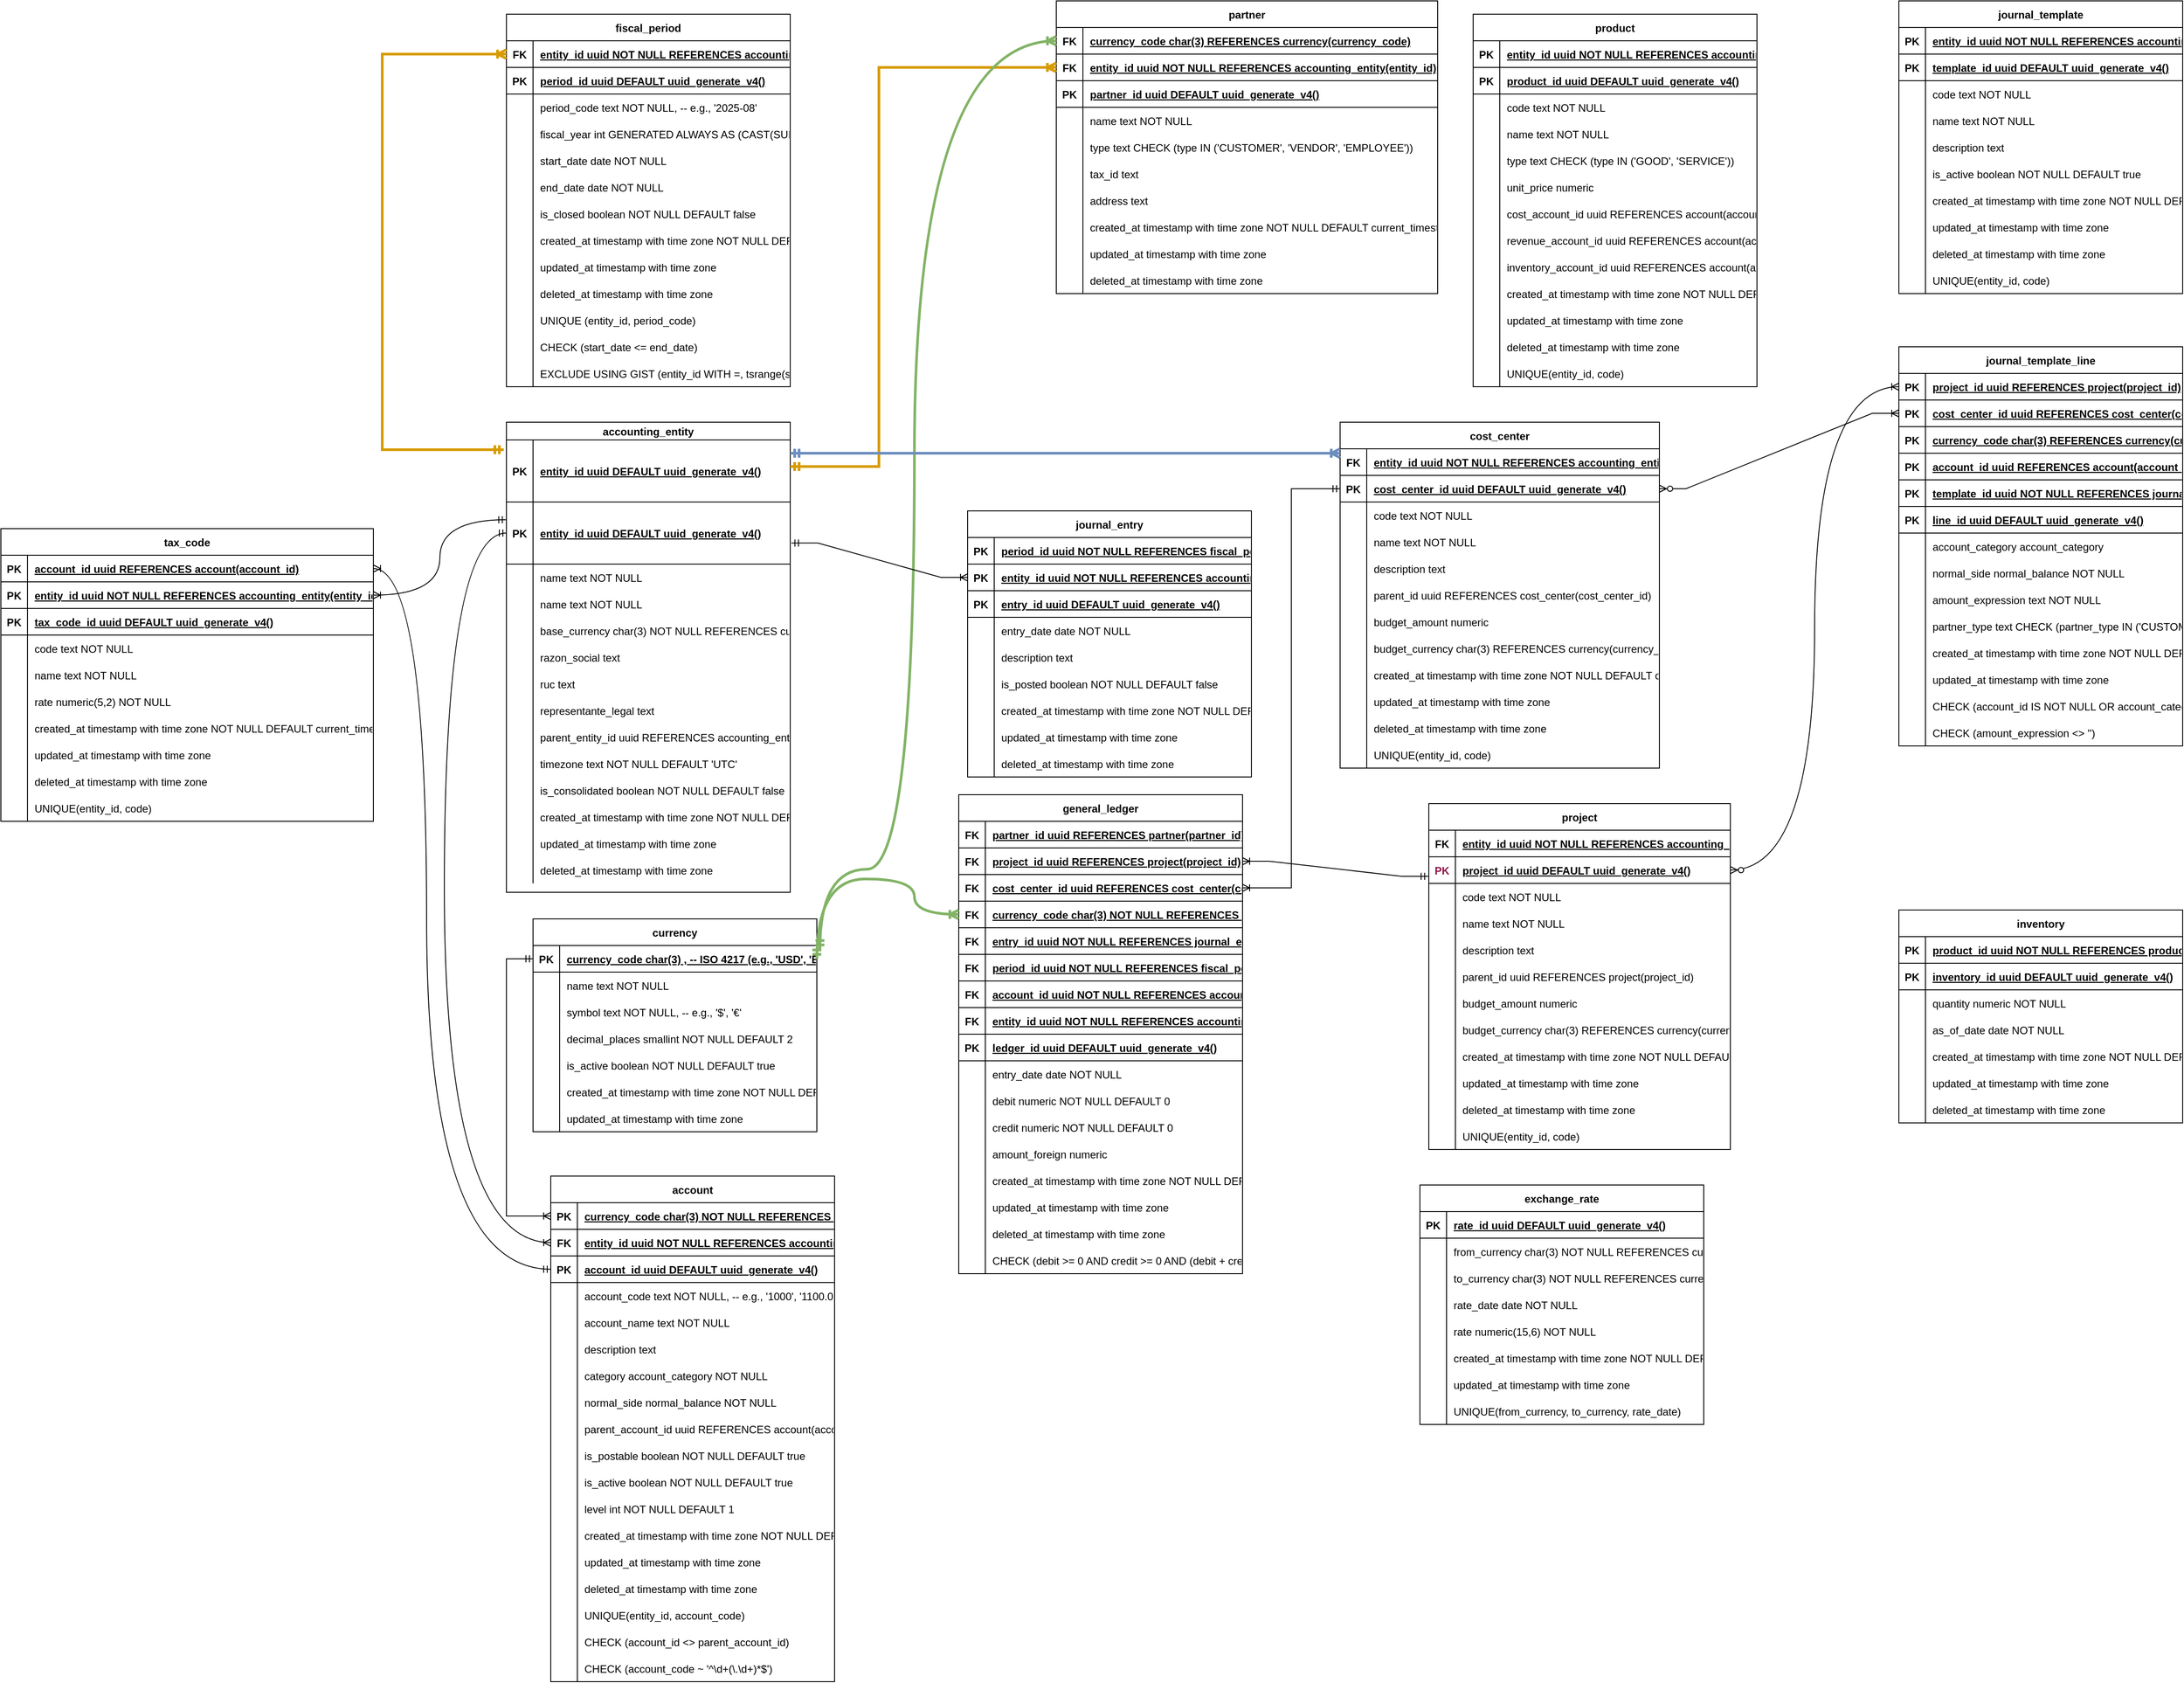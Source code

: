 <mxfile version="28.2.4">
  <diagram name="Página-1" id="Xxr7PbNBkj3AqBNyDX-E">
    <mxGraphModel dx="2932" dy="749" grid="1" gridSize="10" guides="1" tooltips="1" connect="1" arrows="1" fold="1" page="1" pageScale="1" pageWidth="827" pageHeight="1169" math="0" shadow="0">
      <root>
        <mxCell id="0" />
        <mxCell id="1" parent="0" />
        <mxCell id="nVje4RNPLz0o4NE4xuWg-1" value="currency" style="shape=table;startSize=30;container=1;collapsible=1;childLayout=tableLayout;fixedRows=1;rowLines=0;fontStyle=1;align=center;resizeLast=1;" vertex="1" parent="1">
          <mxGeometry x="-1020" y="1080" width="320" height="240" as="geometry" />
        </mxCell>
        <mxCell id="nVje4RNPLz0o4NE4xuWg-2" value="" style="shape=tableRow;horizontal=0;startSize=0;swimlaneHead=0;swimlaneBody=0;fillColor=none;collapsible=0;dropTarget=0;points=[[0,0.5],[1,0.5]];portConstraint=eastwest;strokeColor=inherit;top=0;left=0;right=0;bottom=1;" vertex="1" parent="nVje4RNPLz0o4NE4xuWg-1">
          <mxGeometry y="30" width="320" height="30" as="geometry" />
        </mxCell>
        <mxCell id="nVje4RNPLz0o4NE4xuWg-3" value="PK" style="shape=partialRectangle;overflow=hidden;connectable=0;fillColor=none;strokeColor=inherit;top=0;left=0;bottom=0;right=0;fontStyle=1;" vertex="1" parent="nVje4RNPLz0o4NE4xuWg-2">
          <mxGeometry width="30" height="30" as="geometry">
            <mxRectangle width="30" height="30" as="alternateBounds" />
          </mxGeometry>
        </mxCell>
        <mxCell id="nVje4RNPLz0o4NE4xuWg-4" value="currency_code char(3) ,      -- ISO 4217 (e.g., &#39;USD&#39;, &#39;EUR&#39;)" style="shape=partialRectangle;overflow=hidden;connectable=0;fillColor=none;align=left;strokeColor=inherit;top=0;left=0;bottom=0;right=0;spacingLeft=6;fontStyle=5;" vertex="1" parent="nVje4RNPLz0o4NE4xuWg-2">
          <mxGeometry x="30" width="290" height="30" as="geometry">
            <mxRectangle width="290" height="30" as="alternateBounds" />
          </mxGeometry>
        </mxCell>
        <mxCell id="nVje4RNPLz0o4NE4xuWg-5" value="" style="shape=tableRow;horizontal=0;startSize=0;swimlaneHead=0;swimlaneBody=0;fillColor=none;collapsible=0;dropTarget=0;points=[[0,0.5],[1,0.5]];portConstraint=eastwest;strokeColor=inherit;top=0;left=0;right=0;bottom=0;" vertex="1" parent="nVje4RNPLz0o4NE4xuWg-1">
          <mxGeometry y="60" width="320" height="30" as="geometry" />
        </mxCell>
        <mxCell id="nVje4RNPLz0o4NE4xuWg-6" value="" style="shape=partialRectangle;overflow=hidden;connectable=0;fillColor=none;strokeColor=inherit;top=0;left=0;bottom=0;right=0;" vertex="1" parent="nVje4RNPLz0o4NE4xuWg-5">
          <mxGeometry width="30" height="30" as="geometry">
            <mxRectangle width="30" height="30" as="alternateBounds" />
          </mxGeometry>
        </mxCell>
        <mxCell id="nVje4RNPLz0o4NE4xuWg-7" value="name text NOT NULL" style="shape=partialRectangle;overflow=hidden;connectable=0;fillColor=none;align=left;strokeColor=inherit;top=0;left=0;bottom=0;right=0;spacingLeft=6;" vertex="1" parent="nVje4RNPLz0o4NE4xuWg-5">
          <mxGeometry x="30" width="290" height="30" as="geometry">
            <mxRectangle width="290" height="30" as="alternateBounds" />
          </mxGeometry>
        </mxCell>
        <mxCell id="nVje4RNPLz0o4NE4xuWg-8" value="" style="shape=tableRow;horizontal=0;startSize=0;swimlaneHead=0;swimlaneBody=0;fillColor=none;collapsible=0;dropTarget=0;points=[[0,0.5],[1,0.5]];portConstraint=eastwest;strokeColor=inherit;top=0;left=0;right=0;bottom=0;" vertex="1" parent="nVje4RNPLz0o4NE4xuWg-1">
          <mxGeometry y="90" width="320" height="30" as="geometry" />
        </mxCell>
        <mxCell id="nVje4RNPLz0o4NE4xuWg-9" value="" style="shape=partialRectangle;overflow=hidden;connectable=0;fillColor=none;strokeColor=inherit;top=0;left=0;bottom=0;right=0;" vertex="1" parent="nVje4RNPLz0o4NE4xuWg-8">
          <mxGeometry width="30" height="30" as="geometry">
            <mxRectangle width="30" height="30" as="alternateBounds" />
          </mxGeometry>
        </mxCell>
        <mxCell id="nVje4RNPLz0o4NE4xuWg-10" value="symbol text NOT NULL,                  -- e.g., &#39;$&#39;, &#39;€&#39;" style="shape=partialRectangle;overflow=hidden;connectable=0;fillColor=none;align=left;strokeColor=inherit;top=0;left=0;bottom=0;right=0;spacingLeft=6;" vertex="1" parent="nVje4RNPLz0o4NE4xuWg-8">
          <mxGeometry x="30" width="290" height="30" as="geometry">
            <mxRectangle width="290" height="30" as="alternateBounds" />
          </mxGeometry>
        </mxCell>
        <mxCell id="nVje4RNPLz0o4NE4xuWg-11" value="" style="shape=tableRow;horizontal=0;startSize=0;swimlaneHead=0;swimlaneBody=0;fillColor=none;collapsible=0;dropTarget=0;points=[[0,0.5],[1,0.5]];portConstraint=eastwest;strokeColor=inherit;top=0;left=0;right=0;bottom=0;" vertex="1" parent="nVje4RNPLz0o4NE4xuWg-1">
          <mxGeometry y="120" width="320" height="30" as="geometry" />
        </mxCell>
        <mxCell id="nVje4RNPLz0o4NE4xuWg-12" value="" style="shape=partialRectangle;overflow=hidden;connectable=0;fillColor=none;strokeColor=inherit;top=0;left=0;bottom=0;right=0;" vertex="1" parent="nVje4RNPLz0o4NE4xuWg-11">
          <mxGeometry width="30" height="30" as="geometry">
            <mxRectangle width="30" height="30" as="alternateBounds" />
          </mxGeometry>
        </mxCell>
        <mxCell id="nVje4RNPLz0o4NE4xuWg-13" value="decimal_places smallint NOT NULL DEFAULT 2" style="shape=partialRectangle;overflow=hidden;connectable=0;fillColor=none;align=left;strokeColor=inherit;top=0;left=0;bottom=0;right=0;spacingLeft=6;" vertex="1" parent="nVje4RNPLz0o4NE4xuWg-11">
          <mxGeometry x="30" width="290" height="30" as="geometry">
            <mxRectangle width="290" height="30" as="alternateBounds" />
          </mxGeometry>
        </mxCell>
        <mxCell id="nVje4RNPLz0o4NE4xuWg-14" value="" style="shape=tableRow;horizontal=0;startSize=0;swimlaneHead=0;swimlaneBody=0;fillColor=none;collapsible=0;dropTarget=0;points=[[0,0.5],[1,0.5]];portConstraint=eastwest;strokeColor=inherit;top=0;left=0;right=0;bottom=0;" vertex="1" parent="nVje4RNPLz0o4NE4xuWg-1">
          <mxGeometry y="150" width="320" height="30" as="geometry" />
        </mxCell>
        <mxCell id="nVje4RNPLz0o4NE4xuWg-15" value="" style="shape=partialRectangle;overflow=hidden;connectable=0;fillColor=none;strokeColor=inherit;top=0;left=0;bottom=0;right=0;" vertex="1" parent="nVje4RNPLz0o4NE4xuWg-14">
          <mxGeometry width="30" height="30" as="geometry">
            <mxRectangle width="30" height="30" as="alternateBounds" />
          </mxGeometry>
        </mxCell>
        <mxCell id="nVje4RNPLz0o4NE4xuWg-16" value="is_active boolean NOT NULL DEFAULT true" style="shape=partialRectangle;overflow=hidden;connectable=0;fillColor=none;align=left;strokeColor=inherit;top=0;left=0;bottom=0;right=0;spacingLeft=6;" vertex="1" parent="nVje4RNPLz0o4NE4xuWg-14">
          <mxGeometry x="30" width="290" height="30" as="geometry">
            <mxRectangle width="290" height="30" as="alternateBounds" />
          </mxGeometry>
        </mxCell>
        <mxCell id="nVje4RNPLz0o4NE4xuWg-17" value="" style="shape=tableRow;horizontal=0;startSize=0;swimlaneHead=0;swimlaneBody=0;fillColor=none;collapsible=0;dropTarget=0;points=[[0,0.5],[1,0.5]];portConstraint=eastwest;strokeColor=inherit;top=0;left=0;right=0;bottom=0;" vertex="1" parent="nVje4RNPLz0o4NE4xuWg-1">
          <mxGeometry y="180" width="320" height="30" as="geometry" />
        </mxCell>
        <mxCell id="nVje4RNPLz0o4NE4xuWg-18" value="" style="shape=partialRectangle;overflow=hidden;connectable=0;fillColor=none;strokeColor=inherit;top=0;left=0;bottom=0;right=0;" vertex="1" parent="nVje4RNPLz0o4NE4xuWg-17">
          <mxGeometry width="30" height="30" as="geometry">
            <mxRectangle width="30" height="30" as="alternateBounds" />
          </mxGeometry>
        </mxCell>
        <mxCell id="nVje4RNPLz0o4NE4xuWg-19" value="created_at timestamp with time zone NOT NULL DEFAULT current_timestamp" style="shape=partialRectangle;overflow=hidden;connectable=0;fillColor=none;align=left;strokeColor=inherit;top=0;left=0;bottom=0;right=0;spacingLeft=6;" vertex="1" parent="nVje4RNPLz0o4NE4xuWg-17">
          <mxGeometry x="30" width="290" height="30" as="geometry">
            <mxRectangle width="290" height="30" as="alternateBounds" />
          </mxGeometry>
        </mxCell>
        <mxCell id="nVje4RNPLz0o4NE4xuWg-20" value="" style="shape=tableRow;horizontal=0;startSize=0;swimlaneHead=0;swimlaneBody=0;fillColor=none;collapsible=0;dropTarget=0;points=[[0,0.5],[1,0.5]];portConstraint=eastwest;strokeColor=inherit;top=0;left=0;right=0;bottom=0;" vertex="1" parent="nVje4RNPLz0o4NE4xuWg-1">
          <mxGeometry y="210" width="320" height="30" as="geometry" />
        </mxCell>
        <mxCell id="nVje4RNPLz0o4NE4xuWg-21" value="" style="shape=partialRectangle;overflow=hidden;connectable=0;fillColor=none;strokeColor=inherit;top=0;left=0;bottom=0;right=0;" vertex="1" parent="nVje4RNPLz0o4NE4xuWg-20">
          <mxGeometry width="30" height="30" as="geometry">
            <mxRectangle width="30" height="30" as="alternateBounds" />
          </mxGeometry>
        </mxCell>
        <mxCell id="nVje4RNPLz0o4NE4xuWg-22" value="updated_at timestamp with time zone" style="shape=partialRectangle;overflow=hidden;connectable=0;fillColor=none;align=left;strokeColor=inherit;top=0;left=0;bottom=0;right=0;spacingLeft=6;" vertex="1" parent="nVje4RNPLz0o4NE4xuWg-20">
          <mxGeometry x="30" width="290" height="30" as="geometry">
            <mxRectangle width="290" height="30" as="alternateBounds" />
          </mxGeometry>
        </mxCell>
        <mxCell id="nVje4RNPLz0o4NE4xuWg-23" value="accounting_entity" style="shape=table;startSize=20;container=1;collapsible=1;childLayout=tableLayout;fixedRows=1;rowLines=0;fontStyle=1;align=center;resizeLast=1;" vertex="1" parent="1">
          <mxGeometry x="-1050" y="520" width="320" height="530" as="geometry" />
        </mxCell>
        <mxCell id="nVje4RNPLz0o4NE4xuWg-574" value="" style="shape=tableRow;horizontal=0;startSize=0;swimlaneHead=0;swimlaneBody=0;fillColor=none;collapsible=0;dropTarget=0;points=[[0,0.5],[1,0.5]];portConstraint=eastwest;strokeColor=inherit;top=0;left=0;right=0;bottom=1;" vertex="1" parent="nVje4RNPLz0o4NE4xuWg-23">
          <mxGeometry y="20" width="320" height="70" as="geometry" />
        </mxCell>
        <mxCell id="nVje4RNPLz0o4NE4xuWg-575" value="PK" style="shape=partialRectangle;overflow=hidden;connectable=0;fillColor=none;strokeColor=inherit;top=0;left=0;bottom=0;right=0;fontStyle=1;" vertex="1" parent="nVje4RNPLz0o4NE4xuWg-574">
          <mxGeometry width="30" height="70" as="geometry">
            <mxRectangle width="30" height="70" as="alternateBounds" />
          </mxGeometry>
        </mxCell>
        <mxCell id="nVje4RNPLz0o4NE4xuWg-576" value="entity_id uuid  DEFAULT uuid_generate_v4()" style="shape=partialRectangle;overflow=hidden;connectable=0;fillColor=none;align=left;strokeColor=inherit;top=0;left=0;bottom=0;right=0;spacingLeft=6;fontStyle=5;" vertex="1" parent="nVje4RNPLz0o4NE4xuWg-574">
          <mxGeometry x="30" width="290" height="70" as="geometry">
            <mxRectangle width="290" height="70" as="alternateBounds" />
          </mxGeometry>
        </mxCell>
        <mxCell id="nVje4RNPLz0o4NE4xuWg-24" value="" style="shape=tableRow;horizontal=0;startSize=0;swimlaneHead=0;swimlaneBody=0;fillColor=none;collapsible=0;dropTarget=0;points=[[0,0.5],[1,0.5]];portConstraint=eastwest;strokeColor=inherit;top=0;left=0;right=0;bottom=1;" vertex="1" parent="nVje4RNPLz0o4NE4xuWg-23">
          <mxGeometry y="90" width="320" height="70" as="geometry" />
        </mxCell>
        <mxCell id="nVje4RNPLz0o4NE4xuWg-25" value="PK" style="shape=partialRectangle;overflow=hidden;connectable=0;fillColor=none;strokeColor=inherit;top=0;left=0;bottom=0;right=0;fontStyle=1;" vertex="1" parent="nVje4RNPLz0o4NE4xuWg-24">
          <mxGeometry width="30" height="70" as="geometry">
            <mxRectangle width="30" height="70" as="alternateBounds" />
          </mxGeometry>
        </mxCell>
        <mxCell id="nVje4RNPLz0o4NE4xuWg-26" value="entity_id uuid  DEFAULT uuid_generate_v4()" style="shape=partialRectangle;overflow=hidden;connectable=0;fillColor=none;align=left;strokeColor=inherit;top=0;left=0;bottom=0;right=0;spacingLeft=6;fontStyle=5;" vertex="1" parent="nVje4RNPLz0o4NE4xuWg-24">
          <mxGeometry x="30" width="290" height="70" as="geometry">
            <mxRectangle width="290" height="70" as="alternateBounds" />
          </mxGeometry>
        </mxCell>
        <mxCell id="nVje4RNPLz0o4NE4xuWg-557" value="" style="shape=tableRow;horizontal=0;startSize=0;swimlaneHead=0;swimlaneBody=0;fillColor=none;collapsible=0;dropTarget=0;points=[[0,0.5],[1,0.5]];portConstraint=eastwest;strokeColor=inherit;top=0;left=0;right=0;bottom=0;" vertex="1" parent="nVje4RNPLz0o4NE4xuWg-23">
          <mxGeometry y="160" width="320" height="30" as="geometry" />
        </mxCell>
        <mxCell id="nVje4RNPLz0o4NE4xuWg-558" value="" style="shape=partialRectangle;overflow=hidden;connectable=0;fillColor=none;strokeColor=inherit;top=0;left=0;bottom=0;right=0;" vertex="1" parent="nVje4RNPLz0o4NE4xuWg-557">
          <mxGeometry width="30" height="30" as="geometry">
            <mxRectangle width="30" height="30" as="alternateBounds" />
          </mxGeometry>
        </mxCell>
        <mxCell id="nVje4RNPLz0o4NE4xuWg-559" value="name text NOT NULL" style="shape=partialRectangle;overflow=hidden;connectable=0;fillColor=none;align=left;strokeColor=inherit;top=0;left=0;bottom=0;right=0;spacingLeft=6;" vertex="1" parent="nVje4RNPLz0o4NE4xuWg-557">
          <mxGeometry x="30" width="290" height="30" as="geometry">
            <mxRectangle width="290" height="30" as="alternateBounds" />
          </mxGeometry>
        </mxCell>
        <mxCell id="nVje4RNPLz0o4NE4xuWg-27" value="" style="shape=tableRow;horizontal=0;startSize=0;swimlaneHead=0;swimlaneBody=0;fillColor=none;collapsible=0;dropTarget=0;points=[[0,0.5],[1,0.5]];portConstraint=eastwest;strokeColor=inherit;top=0;left=0;right=0;bottom=0;" vertex="1" parent="nVje4RNPLz0o4NE4xuWg-23">
          <mxGeometry y="190" width="320" height="30" as="geometry" />
        </mxCell>
        <mxCell id="nVje4RNPLz0o4NE4xuWg-28" value="" style="shape=partialRectangle;overflow=hidden;connectable=0;fillColor=none;strokeColor=inherit;top=0;left=0;bottom=0;right=0;" vertex="1" parent="nVje4RNPLz0o4NE4xuWg-27">
          <mxGeometry width="30" height="30" as="geometry">
            <mxRectangle width="30" height="30" as="alternateBounds" />
          </mxGeometry>
        </mxCell>
        <mxCell id="nVje4RNPLz0o4NE4xuWg-29" value="name text NOT NULL" style="shape=partialRectangle;overflow=hidden;connectable=0;fillColor=none;align=left;strokeColor=inherit;top=0;left=0;bottom=0;right=0;spacingLeft=6;" vertex="1" parent="nVje4RNPLz0o4NE4xuWg-27">
          <mxGeometry x="30" width="290" height="30" as="geometry">
            <mxRectangle width="290" height="30" as="alternateBounds" />
          </mxGeometry>
        </mxCell>
        <mxCell id="nVje4RNPLz0o4NE4xuWg-30" value="" style="shape=tableRow;horizontal=0;startSize=0;swimlaneHead=0;swimlaneBody=0;fillColor=none;collapsible=0;dropTarget=0;points=[[0,0.5],[1,0.5]];portConstraint=eastwest;strokeColor=inherit;top=0;left=0;right=0;bottom=0;" vertex="1" parent="nVje4RNPLz0o4NE4xuWg-23">
          <mxGeometry y="220" width="320" height="30" as="geometry" />
        </mxCell>
        <mxCell id="nVje4RNPLz0o4NE4xuWg-31" value="" style="shape=partialRectangle;overflow=hidden;connectable=0;fillColor=none;strokeColor=inherit;top=0;left=0;bottom=0;right=0;" vertex="1" parent="nVje4RNPLz0o4NE4xuWg-30">
          <mxGeometry width="30" height="30" as="geometry">
            <mxRectangle width="30" height="30" as="alternateBounds" />
          </mxGeometry>
        </mxCell>
        <mxCell id="nVje4RNPLz0o4NE4xuWg-32" value="base_currency char(3) NOT NULL REFERENCES currency(currency_code)" style="shape=partialRectangle;overflow=hidden;connectable=0;fillColor=none;align=left;strokeColor=inherit;top=0;left=0;bottom=0;right=0;spacingLeft=6;" vertex="1" parent="nVje4RNPLz0o4NE4xuWg-30">
          <mxGeometry x="30" width="290" height="30" as="geometry">
            <mxRectangle width="290" height="30" as="alternateBounds" />
          </mxGeometry>
        </mxCell>
        <mxCell id="nVje4RNPLz0o4NE4xuWg-33" value="" style="shape=tableRow;horizontal=0;startSize=0;swimlaneHead=0;swimlaneBody=0;fillColor=none;collapsible=0;dropTarget=0;points=[[0,0.5],[1,0.5]];portConstraint=eastwest;strokeColor=inherit;top=0;left=0;right=0;bottom=0;" vertex="1" parent="nVje4RNPLz0o4NE4xuWg-23">
          <mxGeometry y="250" width="320" height="30" as="geometry" />
        </mxCell>
        <mxCell id="nVje4RNPLz0o4NE4xuWg-34" value="" style="shape=partialRectangle;overflow=hidden;connectable=0;fillColor=none;strokeColor=inherit;top=0;left=0;bottom=0;right=0;" vertex="1" parent="nVje4RNPLz0o4NE4xuWg-33">
          <mxGeometry width="30" height="30" as="geometry">
            <mxRectangle width="30" height="30" as="alternateBounds" />
          </mxGeometry>
        </mxCell>
        <mxCell id="nVje4RNPLz0o4NE4xuWg-35" value="razon_social text" style="shape=partialRectangle;overflow=hidden;connectable=0;fillColor=none;align=left;strokeColor=inherit;top=0;left=0;bottom=0;right=0;spacingLeft=6;" vertex="1" parent="nVje4RNPLz0o4NE4xuWg-33">
          <mxGeometry x="30" width="290" height="30" as="geometry">
            <mxRectangle width="290" height="30" as="alternateBounds" />
          </mxGeometry>
        </mxCell>
        <mxCell id="nVje4RNPLz0o4NE4xuWg-36" value="" style="shape=tableRow;horizontal=0;startSize=0;swimlaneHead=0;swimlaneBody=0;fillColor=none;collapsible=0;dropTarget=0;points=[[0,0.5],[1,0.5]];portConstraint=eastwest;strokeColor=inherit;top=0;left=0;right=0;bottom=0;" vertex="1" parent="nVje4RNPLz0o4NE4xuWg-23">
          <mxGeometry y="280" width="320" height="30" as="geometry" />
        </mxCell>
        <mxCell id="nVje4RNPLz0o4NE4xuWg-37" value="" style="shape=partialRectangle;overflow=hidden;connectable=0;fillColor=none;strokeColor=inherit;top=0;left=0;bottom=0;right=0;" vertex="1" parent="nVje4RNPLz0o4NE4xuWg-36">
          <mxGeometry width="30" height="30" as="geometry">
            <mxRectangle width="30" height="30" as="alternateBounds" />
          </mxGeometry>
        </mxCell>
        <mxCell id="nVje4RNPLz0o4NE4xuWg-38" value="ruc text" style="shape=partialRectangle;overflow=hidden;connectable=0;fillColor=none;align=left;strokeColor=inherit;top=0;left=0;bottom=0;right=0;spacingLeft=6;" vertex="1" parent="nVje4RNPLz0o4NE4xuWg-36">
          <mxGeometry x="30" width="290" height="30" as="geometry">
            <mxRectangle width="290" height="30" as="alternateBounds" />
          </mxGeometry>
        </mxCell>
        <mxCell id="nVje4RNPLz0o4NE4xuWg-39" value="" style="shape=tableRow;horizontal=0;startSize=0;swimlaneHead=0;swimlaneBody=0;fillColor=none;collapsible=0;dropTarget=0;points=[[0,0.5],[1,0.5]];portConstraint=eastwest;strokeColor=inherit;top=0;left=0;right=0;bottom=0;" vertex="1" parent="nVje4RNPLz0o4NE4xuWg-23">
          <mxGeometry y="310" width="320" height="30" as="geometry" />
        </mxCell>
        <mxCell id="nVje4RNPLz0o4NE4xuWg-40" value="" style="shape=partialRectangle;overflow=hidden;connectable=0;fillColor=none;strokeColor=inherit;top=0;left=0;bottom=0;right=0;" vertex="1" parent="nVje4RNPLz0o4NE4xuWg-39">
          <mxGeometry width="30" height="30" as="geometry">
            <mxRectangle width="30" height="30" as="alternateBounds" />
          </mxGeometry>
        </mxCell>
        <mxCell id="nVje4RNPLz0o4NE4xuWg-41" value="representante_legal text" style="shape=partialRectangle;overflow=hidden;connectable=0;fillColor=none;align=left;strokeColor=inherit;top=0;left=0;bottom=0;right=0;spacingLeft=6;" vertex="1" parent="nVje4RNPLz0o4NE4xuWg-39">
          <mxGeometry x="30" width="290" height="30" as="geometry">
            <mxRectangle width="290" height="30" as="alternateBounds" />
          </mxGeometry>
        </mxCell>
        <mxCell id="nVje4RNPLz0o4NE4xuWg-42" value="" style="shape=tableRow;horizontal=0;startSize=0;swimlaneHead=0;swimlaneBody=0;fillColor=none;collapsible=0;dropTarget=0;points=[[0,0.5],[1,0.5]];portConstraint=eastwest;strokeColor=inherit;top=0;left=0;right=0;bottom=0;" vertex="1" parent="nVje4RNPLz0o4NE4xuWg-23">
          <mxGeometry y="340" width="320" height="30" as="geometry" />
        </mxCell>
        <mxCell id="nVje4RNPLz0o4NE4xuWg-43" value="" style="shape=partialRectangle;overflow=hidden;connectable=0;fillColor=none;strokeColor=inherit;top=0;left=0;bottom=0;right=0;" vertex="1" parent="nVje4RNPLz0o4NE4xuWg-42">
          <mxGeometry width="30" height="30" as="geometry">
            <mxRectangle width="30" height="30" as="alternateBounds" />
          </mxGeometry>
        </mxCell>
        <mxCell id="nVje4RNPLz0o4NE4xuWg-44" value="parent_entity_id uuid REFERENCES accounting_entity(entity_id)" style="shape=partialRectangle;overflow=hidden;connectable=0;fillColor=none;align=left;strokeColor=inherit;top=0;left=0;bottom=0;right=0;spacingLeft=6;" vertex="1" parent="nVje4RNPLz0o4NE4xuWg-42">
          <mxGeometry x="30" width="290" height="30" as="geometry">
            <mxRectangle width="290" height="30" as="alternateBounds" />
          </mxGeometry>
        </mxCell>
        <mxCell id="nVje4RNPLz0o4NE4xuWg-45" value="" style="shape=tableRow;horizontal=0;startSize=0;swimlaneHead=0;swimlaneBody=0;fillColor=none;collapsible=0;dropTarget=0;points=[[0,0.5],[1,0.5]];portConstraint=eastwest;strokeColor=inherit;top=0;left=0;right=0;bottom=0;" vertex="1" parent="nVje4RNPLz0o4NE4xuWg-23">
          <mxGeometry y="370" width="320" height="30" as="geometry" />
        </mxCell>
        <mxCell id="nVje4RNPLz0o4NE4xuWg-46" value="" style="shape=partialRectangle;overflow=hidden;connectable=0;fillColor=none;strokeColor=inherit;top=0;left=0;bottom=0;right=0;" vertex="1" parent="nVje4RNPLz0o4NE4xuWg-45">
          <mxGeometry width="30" height="30" as="geometry">
            <mxRectangle width="30" height="30" as="alternateBounds" />
          </mxGeometry>
        </mxCell>
        <mxCell id="nVje4RNPLz0o4NE4xuWg-47" value="timezone text NOT NULL DEFAULT &#39;UTC&#39;" style="shape=partialRectangle;overflow=hidden;connectable=0;fillColor=none;align=left;strokeColor=inherit;top=0;left=0;bottom=0;right=0;spacingLeft=6;" vertex="1" parent="nVje4RNPLz0o4NE4xuWg-45">
          <mxGeometry x="30" width="290" height="30" as="geometry">
            <mxRectangle width="290" height="30" as="alternateBounds" />
          </mxGeometry>
        </mxCell>
        <mxCell id="nVje4RNPLz0o4NE4xuWg-48" value="" style="shape=tableRow;horizontal=0;startSize=0;swimlaneHead=0;swimlaneBody=0;fillColor=none;collapsible=0;dropTarget=0;points=[[0,0.5],[1,0.5]];portConstraint=eastwest;strokeColor=inherit;top=0;left=0;right=0;bottom=0;" vertex="1" parent="nVje4RNPLz0o4NE4xuWg-23">
          <mxGeometry y="400" width="320" height="30" as="geometry" />
        </mxCell>
        <mxCell id="nVje4RNPLz0o4NE4xuWg-49" value="" style="shape=partialRectangle;overflow=hidden;connectable=0;fillColor=none;strokeColor=inherit;top=0;left=0;bottom=0;right=0;" vertex="1" parent="nVje4RNPLz0o4NE4xuWg-48">
          <mxGeometry width="30" height="30" as="geometry">
            <mxRectangle width="30" height="30" as="alternateBounds" />
          </mxGeometry>
        </mxCell>
        <mxCell id="nVje4RNPLz0o4NE4xuWg-50" value="is_consolidated boolean NOT NULL DEFAULT false" style="shape=partialRectangle;overflow=hidden;connectable=0;fillColor=none;align=left;strokeColor=inherit;top=0;left=0;bottom=0;right=0;spacingLeft=6;" vertex="1" parent="nVje4RNPLz0o4NE4xuWg-48">
          <mxGeometry x="30" width="290" height="30" as="geometry">
            <mxRectangle width="290" height="30" as="alternateBounds" />
          </mxGeometry>
        </mxCell>
        <mxCell id="nVje4RNPLz0o4NE4xuWg-51" value="" style="shape=tableRow;horizontal=0;startSize=0;swimlaneHead=0;swimlaneBody=0;fillColor=none;collapsible=0;dropTarget=0;points=[[0,0.5],[1,0.5]];portConstraint=eastwest;strokeColor=inherit;top=0;left=0;right=0;bottom=0;" vertex="1" parent="nVje4RNPLz0o4NE4xuWg-23">
          <mxGeometry y="430" width="320" height="30" as="geometry" />
        </mxCell>
        <mxCell id="nVje4RNPLz0o4NE4xuWg-52" value="" style="shape=partialRectangle;overflow=hidden;connectable=0;fillColor=none;strokeColor=inherit;top=0;left=0;bottom=0;right=0;" vertex="1" parent="nVje4RNPLz0o4NE4xuWg-51">
          <mxGeometry width="30" height="30" as="geometry">
            <mxRectangle width="30" height="30" as="alternateBounds" />
          </mxGeometry>
        </mxCell>
        <mxCell id="nVje4RNPLz0o4NE4xuWg-53" value="created_at timestamp with time zone NOT NULL DEFAULT current_timestamp" style="shape=partialRectangle;overflow=hidden;connectable=0;fillColor=none;align=left;strokeColor=inherit;top=0;left=0;bottom=0;right=0;spacingLeft=6;" vertex="1" parent="nVje4RNPLz0o4NE4xuWg-51">
          <mxGeometry x="30" width="290" height="30" as="geometry">
            <mxRectangle width="290" height="30" as="alternateBounds" />
          </mxGeometry>
        </mxCell>
        <mxCell id="nVje4RNPLz0o4NE4xuWg-54" value="" style="shape=tableRow;horizontal=0;startSize=0;swimlaneHead=0;swimlaneBody=0;fillColor=none;collapsible=0;dropTarget=0;points=[[0,0.5],[1,0.5]];portConstraint=eastwest;strokeColor=inherit;top=0;left=0;right=0;bottom=0;" vertex="1" parent="nVje4RNPLz0o4NE4xuWg-23">
          <mxGeometry y="460" width="320" height="30" as="geometry" />
        </mxCell>
        <mxCell id="nVje4RNPLz0o4NE4xuWg-55" value="" style="shape=partialRectangle;overflow=hidden;connectable=0;fillColor=none;strokeColor=inherit;top=0;left=0;bottom=0;right=0;" vertex="1" parent="nVje4RNPLz0o4NE4xuWg-54">
          <mxGeometry width="30" height="30" as="geometry">
            <mxRectangle width="30" height="30" as="alternateBounds" />
          </mxGeometry>
        </mxCell>
        <mxCell id="nVje4RNPLz0o4NE4xuWg-56" value="updated_at timestamp with time zone" style="shape=partialRectangle;overflow=hidden;connectable=0;fillColor=none;align=left;strokeColor=inherit;top=0;left=0;bottom=0;right=0;spacingLeft=6;" vertex="1" parent="nVje4RNPLz0o4NE4xuWg-54">
          <mxGeometry x="30" width="290" height="30" as="geometry">
            <mxRectangle width="290" height="30" as="alternateBounds" />
          </mxGeometry>
        </mxCell>
        <mxCell id="nVje4RNPLz0o4NE4xuWg-57" value="" style="shape=tableRow;horizontal=0;startSize=0;swimlaneHead=0;swimlaneBody=0;fillColor=none;collapsible=0;dropTarget=0;points=[[0,0.5],[1,0.5]];portConstraint=eastwest;strokeColor=inherit;top=0;left=0;right=0;bottom=0;" vertex="1" parent="nVje4RNPLz0o4NE4xuWg-23">
          <mxGeometry y="490" width="320" height="30" as="geometry" />
        </mxCell>
        <mxCell id="nVje4RNPLz0o4NE4xuWg-58" value="" style="shape=partialRectangle;overflow=hidden;connectable=0;fillColor=none;strokeColor=inherit;top=0;left=0;bottom=0;right=0;" vertex="1" parent="nVje4RNPLz0o4NE4xuWg-57">
          <mxGeometry width="30" height="30" as="geometry">
            <mxRectangle width="30" height="30" as="alternateBounds" />
          </mxGeometry>
        </mxCell>
        <mxCell id="nVje4RNPLz0o4NE4xuWg-59" value="deleted_at timestamp with time zone" style="shape=partialRectangle;overflow=hidden;connectable=0;fillColor=none;align=left;strokeColor=inherit;top=0;left=0;bottom=0;right=0;spacingLeft=6;" vertex="1" parent="nVje4RNPLz0o4NE4xuWg-57">
          <mxGeometry x="30" width="290" height="30" as="geometry">
            <mxRectangle width="290" height="30" as="alternateBounds" />
          </mxGeometry>
        </mxCell>
        <mxCell id="nVje4RNPLz0o4NE4xuWg-60" value="fiscal_period" style="shape=table;startSize=30;container=1;collapsible=1;childLayout=tableLayout;fixedRows=1;rowLines=0;fontStyle=1;align=center;resizeLast=1;" vertex="1" parent="1">
          <mxGeometry x="-1050" y="60" width="320" height="420" as="geometry" />
        </mxCell>
        <mxCell id="nVje4RNPLz0o4NE4xuWg-61" value="" style="shape=tableRow;horizontal=0;startSize=0;swimlaneHead=0;swimlaneBody=0;fillColor=none;collapsible=0;dropTarget=0;points=[[0,0.5],[1,0.5]];portConstraint=eastwest;strokeColor=inherit;top=0;left=0;right=0;bottom=1;" vertex="1" parent="nVje4RNPLz0o4NE4xuWg-60">
          <mxGeometry y="30" width="320" height="30" as="geometry" />
        </mxCell>
        <mxCell id="nVje4RNPLz0o4NE4xuWg-62" value="FK" style="shape=partialRectangle;overflow=hidden;connectable=0;fillColor=none;strokeColor=inherit;top=0;left=0;bottom=0;right=0;fontStyle=1;" vertex="1" parent="nVje4RNPLz0o4NE4xuWg-61">
          <mxGeometry width="30" height="30" as="geometry">
            <mxRectangle width="30" height="30" as="alternateBounds" />
          </mxGeometry>
        </mxCell>
        <mxCell id="nVje4RNPLz0o4NE4xuWg-63" value="entity_id uuid NOT NULL REFERENCES accounting_entity(entity_id)" style="shape=partialRectangle;overflow=hidden;connectable=0;fillColor=none;align=left;strokeColor=inherit;top=0;left=0;bottom=0;right=0;spacingLeft=6;fontStyle=5;" vertex="1" parent="nVje4RNPLz0o4NE4xuWg-61">
          <mxGeometry x="30" width="290" height="30" as="geometry">
            <mxRectangle width="290" height="30" as="alternateBounds" />
          </mxGeometry>
        </mxCell>
        <mxCell id="nVje4RNPLz0o4NE4xuWg-64" value="" style="shape=tableRow;horizontal=0;startSize=0;swimlaneHead=0;swimlaneBody=0;fillColor=none;collapsible=0;dropTarget=0;points=[[0,0.5],[1,0.5]];portConstraint=eastwest;strokeColor=inherit;top=0;left=0;right=0;bottom=1;" vertex="1" parent="nVje4RNPLz0o4NE4xuWg-60">
          <mxGeometry y="60" width="320" height="30" as="geometry" />
        </mxCell>
        <mxCell id="nVje4RNPLz0o4NE4xuWg-65" value="PK" style="shape=partialRectangle;overflow=hidden;connectable=0;fillColor=none;strokeColor=inherit;top=0;left=0;bottom=0;right=0;fontStyle=1;" vertex="1" parent="nVje4RNPLz0o4NE4xuWg-64">
          <mxGeometry width="30" height="30" as="geometry">
            <mxRectangle width="30" height="30" as="alternateBounds" />
          </mxGeometry>
        </mxCell>
        <mxCell id="nVje4RNPLz0o4NE4xuWg-66" value="period_id uuid  DEFAULT uuid_generate_v4()" style="shape=partialRectangle;overflow=hidden;connectable=0;fillColor=none;align=left;strokeColor=inherit;top=0;left=0;bottom=0;right=0;spacingLeft=6;fontStyle=5;" vertex="1" parent="nVje4RNPLz0o4NE4xuWg-64">
          <mxGeometry x="30" width="290" height="30" as="geometry">
            <mxRectangle width="290" height="30" as="alternateBounds" />
          </mxGeometry>
        </mxCell>
        <mxCell id="nVje4RNPLz0o4NE4xuWg-67" value="" style="shape=tableRow;horizontal=0;startSize=0;swimlaneHead=0;swimlaneBody=0;fillColor=none;collapsible=0;dropTarget=0;points=[[0,0.5],[1,0.5]];portConstraint=eastwest;strokeColor=inherit;top=0;left=0;right=0;bottom=0;" vertex="1" parent="nVje4RNPLz0o4NE4xuWg-60">
          <mxGeometry y="90" width="320" height="30" as="geometry" />
        </mxCell>
        <mxCell id="nVje4RNPLz0o4NE4xuWg-68" value="" style="shape=partialRectangle;overflow=hidden;connectable=0;fillColor=none;strokeColor=inherit;top=0;left=0;bottom=0;right=0;" vertex="1" parent="nVje4RNPLz0o4NE4xuWg-67">
          <mxGeometry width="30" height="30" as="geometry">
            <mxRectangle width="30" height="30" as="alternateBounds" />
          </mxGeometry>
        </mxCell>
        <mxCell id="nVje4RNPLz0o4NE4xuWg-69" value="period_code text NOT NULL,            -- e.g., &#39;2025-08&#39;" style="shape=partialRectangle;overflow=hidden;connectable=0;fillColor=none;align=left;strokeColor=inherit;top=0;left=0;bottom=0;right=0;spacingLeft=6;" vertex="1" parent="nVje4RNPLz0o4NE4xuWg-67">
          <mxGeometry x="30" width="290" height="30" as="geometry">
            <mxRectangle width="290" height="30" as="alternateBounds" />
          </mxGeometry>
        </mxCell>
        <mxCell id="nVje4RNPLz0o4NE4xuWg-70" value="" style="shape=tableRow;horizontal=0;startSize=0;swimlaneHead=0;swimlaneBody=0;fillColor=none;collapsible=0;dropTarget=0;points=[[0,0.5],[1,0.5]];portConstraint=eastwest;strokeColor=inherit;top=0;left=0;right=0;bottom=0;" vertex="1" parent="nVje4RNPLz0o4NE4xuWg-60">
          <mxGeometry y="120" width="320" height="30" as="geometry" />
        </mxCell>
        <mxCell id="nVje4RNPLz0o4NE4xuWg-71" value="" style="shape=partialRectangle;overflow=hidden;connectable=0;fillColor=none;strokeColor=inherit;top=0;left=0;bottom=0;right=0;" vertex="1" parent="nVje4RNPLz0o4NE4xuWg-70">
          <mxGeometry width="30" height="30" as="geometry">
            <mxRectangle width="30" height="30" as="alternateBounds" />
          </mxGeometry>
        </mxCell>
        <mxCell id="nVje4RNPLz0o4NE4xuWg-72" value="fiscal_year int GENERATED ALWAYS AS (CAST(SUBSTRING(period_code FROM &#39;^\d{4}&#39;) AS int)) STORED" style="shape=partialRectangle;overflow=hidden;connectable=0;fillColor=none;align=left;strokeColor=inherit;top=0;left=0;bottom=0;right=0;spacingLeft=6;" vertex="1" parent="nVje4RNPLz0o4NE4xuWg-70">
          <mxGeometry x="30" width="290" height="30" as="geometry">
            <mxRectangle width="290" height="30" as="alternateBounds" />
          </mxGeometry>
        </mxCell>
        <mxCell id="nVje4RNPLz0o4NE4xuWg-73" value="" style="shape=tableRow;horizontal=0;startSize=0;swimlaneHead=0;swimlaneBody=0;fillColor=none;collapsible=0;dropTarget=0;points=[[0,0.5],[1,0.5]];portConstraint=eastwest;strokeColor=inherit;top=0;left=0;right=0;bottom=0;" vertex="1" parent="nVje4RNPLz0o4NE4xuWg-60">
          <mxGeometry y="150" width="320" height="30" as="geometry" />
        </mxCell>
        <mxCell id="nVje4RNPLz0o4NE4xuWg-74" value="" style="shape=partialRectangle;overflow=hidden;connectable=0;fillColor=none;strokeColor=inherit;top=0;left=0;bottom=0;right=0;" vertex="1" parent="nVje4RNPLz0o4NE4xuWg-73">
          <mxGeometry width="30" height="30" as="geometry">
            <mxRectangle width="30" height="30" as="alternateBounds" />
          </mxGeometry>
        </mxCell>
        <mxCell id="nVje4RNPLz0o4NE4xuWg-75" value="start_date date NOT NULL" style="shape=partialRectangle;overflow=hidden;connectable=0;fillColor=none;align=left;strokeColor=inherit;top=0;left=0;bottom=0;right=0;spacingLeft=6;" vertex="1" parent="nVje4RNPLz0o4NE4xuWg-73">
          <mxGeometry x="30" width="290" height="30" as="geometry">
            <mxRectangle width="290" height="30" as="alternateBounds" />
          </mxGeometry>
        </mxCell>
        <mxCell id="nVje4RNPLz0o4NE4xuWg-76" value="" style="shape=tableRow;horizontal=0;startSize=0;swimlaneHead=0;swimlaneBody=0;fillColor=none;collapsible=0;dropTarget=0;points=[[0,0.5],[1,0.5]];portConstraint=eastwest;strokeColor=inherit;top=0;left=0;right=0;bottom=0;" vertex="1" parent="nVje4RNPLz0o4NE4xuWg-60">
          <mxGeometry y="180" width="320" height="30" as="geometry" />
        </mxCell>
        <mxCell id="nVje4RNPLz0o4NE4xuWg-77" value="" style="shape=partialRectangle;overflow=hidden;connectable=0;fillColor=none;strokeColor=inherit;top=0;left=0;bottom=0;right=0;" vertex="1" parent="nVje4RNPLz0o4NE4xuWg-76">
          <mxGeometry width="30" height="30" as="geometry">
            <mxRectangle width="30" height="30" as="alternateBounds" />
          </mxGeometry>
        </mxCell>
        <mxCell id="nVje4RNPLz0o4NE4xuWg-78" value="end_date date NOT NULL" style="shape=partialRectangle;overflow=hidden;connectable=0;fillColor=none;align=left;strokeColor=inherit;top=0;left=0;bottom=0;right=0;spacingLeft=6;" vertex="1" parent="nVje4RNPLz0o4NE4xuWg-76">
          <mxGeometry x="30" width="290" height="30" as="geometry">
            <mxRectangle width="290" height="30" as="alternateBounds" />
          </mxGeometry>
        </mxCell>
        <mxCell id="nVje4RNPLz0o4NE4xuWg-79" value="" style="shape=tableRow;horizontal=0;startSize=0;swimlaneHead=0;swimlaneBody=0;fillColor=none;collapsible=0;dropTarget=0;points=[[0,0.5],[1,0.5]];portConstraint=eastwest;strokeColor=inherit;top=0;left=0;right=0;bottom=0;" vertex="1" parent="nVje4RNPLz0o4NE4xuWg-60">
          <mxGeometry y="210" width="320" height="30" as="geometry" />
        </mxCell>
        <mxCell id="nVje4RNPLz0o4NE4xuWg-80" value="" style="shape=partialRectangle;overflow=hidden;connectable=0;fillColor=none;strokeColor=inherit;top=0;left=0;bottom=0;right=0;" vertex="1" parent="nVje4RNPLz0o4NE4xuWg-79">
          <mxGeometry width="30" height="30" as="geometry">
            <mxRectangle width="30" height="30" as="alternateBounds" />
          </mxGeometry>
        </mxCell>
        <mxCell id="nVje4RNPLz0o4NE4xuWg-81" value="is_closed boolean NOT NULL DEFAULT false" style="shape=partialRectangle;overflow=hidden;connectable=0;fillColor=none;align=left;strokeColor=inherit;top=0;left=0;bottom=0;right=0;spacingLeft=6;" vertex="1" parent="nVje4RNPLz0o4NE4xuWg-79">
          <mxGeometry x="30" width="290" height="30" as="geometry">
            <mxRectangle width="290" height="30" as="alternateBounds" />
          </mxGeometry>
        </mxCell>
        <mxCell id="nVje4RNPLz0o4NE4xuWg-82" value="" style="shape=tableRow;horizontal=0;startSize=0;swimlaneHead=0;swimlaneBody=0;fillColor=none;collapsible=0;dropTarget=0;points=[[0,0.5],[1,0.5]];portConstraint=eastwest;strokeColor=inherit;top=0;left=0;right=0;bottom=0;" vertex="1" parent="nVje4RNPLz0o4NE4xuWg-60">
          <mxGeometry y="240" width="320" height="30" as="geometry" />
        </mxCell>
        <mxCell id="nVje4RNPLz0o4NE4xuWg-83" value="" style="shape=partialRectangle;overflow=hidden;connectable=0;fillColor=none;strokeColor=inherit;top=0;left=0;bottom=0;right=0;" vertex="1" parent="nVje4RNPLz0o4NE4xuWg-82">
          <mxGeometry width="30" height="30" as="geometry">
            <mxRectangle width="30" height="30" as="alternateBounds" />
          </mxGeometry>
        </mxCell>
        <mxCell id="nVje4RNPLz0o4NE4xuWg-84" value="created_at timestamp with time zone NOT NULL DEFAULT current_timestamp" style="shape=partialRectangle;overflow=hidden;connectable=0;fillColor=none;align=left;strokeColor=inherit;top=0;left=0;bottom=0;right=0;spacingLeft=6;" vertex="1" parent="nVje4RNPLz0o4NE4xuWg-82">
          <mxGeometry x="30" width="290" height="30" as="geometry">
            <mxRectangle width="290" height="30" as="alternateBounds" />
          </mxGeometry>
        </mxCell>
        <mxCell id="nVje4RNPLz0o4NE4xuWg-85" value="" style="shape=tableRow;horizontal=0;startSize=0;swimlaneHead=0;swimlaneBody=0;fillColor=none;collapsible=0;dropTarget=0;points=[[0,0.5],[1,0.5]];portConstraint=eastwest;strokeColor=inherit;top=0;left=0;right=0;bottom=0;" vertex="1" parent="nVje4RNPLz0o4NE4xuWg-60">
          <mxGeometry y="270" width="320" height="30" as="geometry" />
        </mxCell>
        <mxCell id="nVje4RNPLz0o4NE4xuWg-86" value="" style="shape=partialRectangle;overflow=hidden;connectable=0;fillColor=none;strokeColor=inherit;top=0;left=0;bottom=0;right=0;" vertex="1" parent="nVje4RNPLz0o4NE4xuWg-85">
          <mxGeometry width="30" height="30" as="geometry">
            <mxRectangle width="30" height="30" as="alternateBounds" />
          </mxGeometry>
        </mxCell>
        <mxCell id="nVje4RNPLz0o4NE4xuWg-87" value="updated_at timestamp with time zone" style="shape=partialRectangle;overflow=hidden;connectable=0;fillColor=none;align=left;strokeColor=inherit;top=0;left=0;bottom=0;right=0;spacingLeft=6;" vertex="1" parent="nVje4RNPLz0o4NE4xuWg-85">
          <mxGeometry x="30" width="290" height="30" as="geometry">
            <mxRectangle width="290" height="30" as="alternateBounds" />
          </mxGeometry>
        </mxCell>
        <mxCell id="nVje4RNPLz0o4NE4xuWg-88" value="" style="shape=tableRow;horizontal=0;startSize=0;swimlaneHead=0;swimlaneBody=0;fillColor=none;collapsible=0;dropTarget=0;points=[[0,0.5],[1,0.5]];portConstraint=eastwest;strokeColor=inherit;top=0;left=0;right=0;bottom=0;" vertex="1" parent="nVje4RNPLz0o4NE4xuWg-60">
          <mxGeometry y="300" width="320" height="30" as="geometry" />
        </mxCell>
        <mxCell id="nVje4RNPLz0o4NE4xuWg-89" value="" style="shape=partialRectangle;overflow=hidden;connectable=0;fillColor=none;strokeColor=inherit;top=0;left=0;bottom=0;right=0;" vertex="1" parent="nVje4RNPLz0o4NE4xuWg-88">
          <mxGeometry width="30" height="30" as="geometry">
            <mxRectangle width="30" height="30" as="alternateBounds" />
          </mxGeometry>
        </mxCell>
        <mxCell id="nVje4RNPLz0o4NE4xuWg-90" value="deleted_at timestamp with time zone" style="shape=partialRectangle;overflow=hidden;connectable=0;fillColor=none;align=left;strokeColor=inherit;top=0;left=0;bottom=0;right=0;spacingLeft=6;" vertex="1" parent="nVje4RNPLz0o4NE4xuWg-88">
          <mxGeometry x="30" width="290" height="30" as="geometry">
            <mxRectangle width="290" height="30" as="alternateBounds" />
          </mxGeometry>
        </mxCell>
        <mxCell id="nVje4RNPLz0o4NE4xuWg-91" value="" style="shape=tableRow;horizontal=0;startSize=0;swimlaneHead=0;swimlaneBody=0;fillColor=none;collapsible=0;dropTarget=0;points=[[0,0.5],[1,0.5]];portConstraint=eastwest;strokeColor=inherit;top=0;left=0;right=0;bottom=0;" vertex="1" parent="nVje4RNPLz0o4NE4xuWg-60">
          <mxGeometry y="330" width="320" height="30" as="geometry" />
        </mxCell>
        <mxCell id="nVje4RNPLz0o4NE4xuWg-92" value="" style="shape=partialRectangle;overflow=hidden;connectable=0;fillColor=none;strokeColor=inherit;top=0;left=0;bottom=0;right=0;" vertex="1" parent="nVje4RNPLz0o4NE4xuWg-91">
          <mxGeometry width="30" height="30" as="geometry">
            <mxRectangle width="30" height="30" as="alternateBounds" />
          </mxGeometry>
        </mxCell>
        <mxCell id="nVje4RNPLz0o4NE4xuWg-93" value="UNIQUE (entity_id, period_code)" style="shape=partialRectangle;overflow=hidden;connectable=0;fillColor=none;align=left;strokeColor=inherit;top=0;left=0;bottom=0;right=0;spacingLeft=6;" vertex="1" parent="nVje4RNPLz0o4NE4xuWg-91">
          <mxGeometry x="30" width="290" height="30" as="geometry">
            <mxRectangle width="290" height="30" as="alternateBounds" />
          </mxGeometry>
        </mxCell>
        <mxCell id="nVje4RNPLz0o4NE4xuWg-94" value="" style="shape=tableRow;horizontal=0;startSize=0;swimlaneHead=0;swimlaneBody=0;fillColor=none;collapsible=0;dropTarget=0;points=[[0,0.5],[1,0.5]];portConstraint=eastwest;strokeColor=inherit;top=0;left=0;right=0;bottom=0;" vertex="1" parent="nVje4RNPLz0o4NE4xuWg-60">
          <mxGeometry y="360" width="320" height="30" as="geometry" />
        </mxCell>
        <mxCell id="nVje4RNPLz0o4NE4xuWg-95" value="" style="shape=partialRectangle;overflow=hidden;connectable=0;fillColor=none;strokeColor=inherit;top=0;left=0;bottom=0;right=0;" vertex="1" parent="nVje4RNPLz0o4NE4xuWg-94">
          <mxGeometry width="30" height="30" as="geometry">
            <mxRectangle width="30" height="30" as="alternateBounds" />
          </mxGeometry>
        </mxCell>
        <mxCell id="nVje4RNPLz0o4NE4xuWg-96" value="CHECK (start_date &lt;= end_date)" style="shape=partialRectangle;overflow=hidden;connectable=0;fillColor=none;align=left;strokeColor=inherit;top=0;left=0;bottom=0;right=0;spacingLeft=6;" vertex="1" parent="nVje4RNPLz0o4NE4xuWg-94">
          <mxGeometry x="30" width="290" height="30" as="geometry">
            <mxRectangle width="290" height="30" as="alternateBounds" />
          </mxGeometry>
        </mxCell>
        <mxCell id="nVje4RNPLz0o4NE4xuWg-97" value="" style="shape=tableRow;horizontal=0;startSize=0;swimlaneHead=0;swimlaneBody=0;fillColor=none;collapsible=0;dropTarget=0;points=[[0,0.5],[1,0.5]];portConstraint=eastwest;strokeColor=inherit;top=0;left=0;right=0;bottom=0;" vertex="1" parent="nVje4RNPLz0o4NE4xuWg-60">
          <mxGeometry y="390" width="320" height="30" as="geometry" />
        </mxCell>
        <mxCell id="nVje4RNPLz0o4NE4xuWg-98" value="" style="shape=partialRectangle;overflow=hidden;connectable=0;fillColor=none;strokeColor=inherit;top=0;left=0;bottom=0;right=0;" vertex="1" parent="nVje4RNPLz0o4NE4xuWg-97">
          <mxGeometry width="30" height="30" as="geometry">
            <mxRectangle width="30" height="30" as="alternateBounds" />
          </mxGeometry>
        </mxCell>
        <mxCell id="nVje4RNPLz0o4NE4xuWg-99" value="EXCLUDE USING GIST (entity_id WITH =, tsrange(start_date, end_date) WITH &amp;&amp;)" style="shape=partialRectangle;overflow=hidden;connectable=0;fillColor=none;align=left;strokeColor=inherit;top=0;left=0;bottom=0;right=0;spacingLeft=6;" vertex="1" parent="nVje4RNPLz0o4NE4xuWg-97">
          <mxGeometry x="30" width="290" height="30" as="geometry">
            <mxRectangle width="290" height="30" as="alternateBounds" />
          </mxGeometry>
        </mxCell>
        <mxCell id="nVje4RNPLz0o4NE4xuWg-100" value="account" style="shape=table;startSize=30;container=1;collapsible=1;childLayout=tableLayout;fixedRows=1;rowLines=0;fontStyle=1;align=center;resizeLast=1;" vertex="1" parent="1">
          <mxGeometry x="-1000" y="1370" width="320" height="570" as="geometry" />
        </mxCell>
        <mxCell id="nVje4RNPLz0o4NE4xuWg-101" value="" style="shape=tableRow;horizontal=0;startSize=0;swimlaneHead=0;swimlaneBody=0;fillColor=none;collapsible=0;dropTarget=0;points=[[0,0.5],[1,0.5]];portConstraint=eastwest;strokeColor=inherit;top=0;left=0;right=0;bottom=1;" vertex="1" parent="nVje4RNPLz0o4NE4xuWg-100">
          <mxGeometry y="30" width="320" height="30" as="geometry" />
        </mxCell>
        <mxCell id="nVje4RNPLz0o4NE4xuWg-102" value="PK" style="shape=partialRectangle;overflow=hidden;connectable=0;fillColor=none;strokeColor=inherit;top=0;left=0;bottom=0;right=0;fontStyle=1;" vertex="1" parent="nVje4RNPLz0o4NE4xuWg-101">
          <mxGeometry width="30" height="30" as="geometry">
            <mxRectangle width="30" height="30" as="alternateBounds" />
          </mxGeometry>
        </mxCell>
        <mxCell id="nVje4RNPLz0o4NE4xuWg-103" value="currency_code char(3) NOT NULL REFERENCES currency(currency_code)" style="shape=partialRectangle;overflow=hidden;connectable=0;fillColor=none;align=left;strokeColor=inherit;top=0;left=0;bottom=0;right=0;spacingLeft=6;fontStyle=5;" vertex="1" parent="nVje4RNPLz0o4NE4xuWg-101">
          <mxGeometry x="30" width="290" height="30" as="geometry">
            <mxRectangle width="290" height="30" as="alternateBounds" />
          </mxGeometry>
        </mxCell>
        <mxCell id="nVje4RNPLz0o4NE4xuWg-104" value="" style="shape=tableRow;horizontal=0;startSize=0;swimlaneHead=0;swimlaneBody=0;fillColor=none;collapsible=0;dropTarget=0;points=[[0,0.5],[1,0.5]];portConstraint=eastwest;strokeColor=inherit;top=0;left=0;right=0;bottom=1;" vertex="1" parent="nVje4RNPLz0o4NE4xuWg-100">
          <mxGeometry y="60" width="320" height="30" as="geometry" />
        </mxCell>
        <mxCell id="nVje4RNPLz0o4NE4xuWg-105" value="FK" style="shape=partialRectangle;overflow=hidden;connectable=0;fillColor=none;strokeColor=inherit;top=0;left=0;bottom=0;right=0;fontStyle=1;" vertex="1" parent="nVje4RNPLz0o4NE4xuWg-104">
          <mxGeometry width="30" height="30" as="geometry">
            <mxRectangle width="30" height="30" as="alternateBounds" />
          </mxGeometry>
        </mxCell>
        <mxCell id="nVje4RNPLz0o4NE4xuWg-106" value="entity_id uuid NOT NULL REFERENCES accounting_entity(entity_id)" style="shape=partialRectangle;overflow=hidden;connectable=0;fillColor=none;align=left;strokeColor=inherit;top=0;left=0;bottom=0;right=0;spacingLeft=6;fontStyle=5;" vertex="1" parent="nVje4RNPLz0o4NE4xuWg-104">
          <mxGeometry x="30" width="290" height="30" as="geometry">
            <mxRectangle width="290" height="30" as="alternateBounds" />
          </mxGeometry>
        </mxCell>
        <mxCell id="nVje4RNPLz0o4NE4xuWg-107" value="" style="shape=tableRow;horizontal=0;startSize=0;swimlaneHead=0;swimlaneBody=0;fillColor=none;collapsible=0;dropTarget=0;points=[[0,0.5],[1,0.5]];portConstraint=eastwest;strokeColor=inherit;top=0;left=0;right=0;bottom=1;" vertex="1" parent="nVje4RNPLz0o4NE4xuWg-100">
          <mxGeometry y="90" width="320" height="30" as="geometry" />
        </mxCell>
        <mxCell id="nVje4RNPLz0o4NE4xuWg-108" value="PK" style="shape=partialRectangle;overflow=hidden;connectable=0;fillColor=none;strokeColor=inherit;top=0;left=0;bottom=0;right=0;fontStyle=1;" vertex="1" parent="nVje4RNPLz0o4NE4xuWg-107">
          <mxGeometry width="30" height="30" as="geometry">
            <mxRectangle width="30" height="30" as="alternateBounds" />
          </mxGeometry>
        </mxCell>
        <mxCell id="nVje4RNPLz0o4NE4xuWg-109" value="account_id uuid  DEFAULT uuid_generate_v4()" style="shape=partialRectangle;overflow=hidden;connectable=0;fillColor=none;align=left;strokeColor=inherit;top=0;left=0;bottom=0;right=0;spacingLeft=6;fontStyle=5;" vertex="1" parent="nVje4RNPLz0o4NE4xuWg-107">
          <mxGeometry x="30" width="290" height="30" as="geometry">
            <mxRectangle width="290" height="30" as="alternateBounds" />
          </mxGeometry>
        </mxCell>
        <mxCell id="nVje4RNPLz0o4NE4xuWg-110" value="" style="shape=tableRow;horizontal=0;startSize=0;swimlaneHead=0;swimlaneBody=0;fillColor=none;collapsible=0;dropTarget=0;points=[[0,0.5],[1,0.5]];portConstraint=eastwest;strokeColor=inherit;top=0;left=0;right=0;bottom=0;" vertex="1" parent="nVje4RNPLz0o4NE4xuWg-100">
          <mxGeometry y="120" width="320" height="30" as="geometry" />
        </mxCell>
        <mxCell id="nVje4RNPLz0o4NE4xuWg-111" value="" style="shape=partialRectangle;overflow=hidden;connectable=0;fillColor=none;strokeColor=inherit;top=0;left=0;bottom=0;right=0;" vertex="1" parent="nVje4RNPLz0o4NE4xuWg-110">
          <mxGeometry width="30" height="30" as="geometry">
            <mxRectangle width="30" height="30" as="alternateBounds" />
          </mxGeometry>
        </mxCell>
        <mxCell id="nVje4RNPLz0o4NE4xuWg-112" value="account_code text NOT NULL,            -- e.g., &#39;1000&#39;, &#39;1100.01&#39;" style="shape=partialRectangle;overflow=hidden;connectable=0;fillColor=none;align=left;strokeColor=inherit;top=0;left=0;bottom=0;right=0;spacingLeft=6;" vertex="1" parent="nVje4RNPLz0o4NE4xuWg-110">
          <mxGeometry x="30" width="290" height="30" as="geometry">
            <mxRectangle width="290" height="30" as="alternateBounds" />
          </mxGeometry>
        </mxCell>
        <mxCell id="nVje4RNPLz0o4NE4xuWg-113" value="" style="shape=tableRow;horizontal=0;startSize=0;swimlaneHead=0;swimlaneBody=0;fillColor=none;collapsible=0;dropTarget=0;points=[[0,0.5],[1,0.5]];portConstraint=eastwest;strokeColor=inherit;top=0;left=0;right=0;bottom=0;" vertex="1" parent="nVje4RNPLz0o4NE4xuWg-100">
          <mxGeometry y="150" width="320" height="30" as="geometry" />
        </mxCell>
        <mxCell id="nVje4RNPLz0o4NE4xuWg-114" value="" style="shape=partialRectangle;overflow=hidden;connectable=0;fillColor=none;strokeColor=inherit;top=0;left=0;bottom=0;right=0;" vertex="1" parent="nVje4RNPLz0o4NE4xuWg-113">
          <mxGeometry width="30" height="30" as="geometry">
            <mxRectangle width="30" height="30" as="alternateBounds" />
          </mxGeometry>
        </mxCell>
        <mxCell id="nVje4RNPLz0o4NE4xuWg-115" value="account_name text NOT NULL" style="shape=partialRectangle;overflow=hidden;connectable=0;fillColor=none;align=left;strokeColor=inherit;top=0;left=0;bottom=0;right=0;spacingLeft=6;" vertex="1" parent="nVje4RNPLz0o4NE4xuWg-113">
          <mxGeometry x="30" width="290" height="30" as="geometry">
            <mxRectangle width="290" height="30" as="alternateBounds" />
          </mxGeometry>
        </mxCell>
        <mxCell id="nVje4RNPLz0o4NE4xuWg-116" value="" style="shape=tableRow;horizontal=0;startSize=0;swimlaneHead=0;swimlaneBody=0;fillColor=none;collapsible=0;dropTarget=0;points=[[0,0.5],[1,0.5]];portConstraint=eastwest;strokeColor=inherit;top=0;left=0;right=0;bottom=0;" vertex="1" parent="nVje4RNPLz0o4NE4xuWg-100">
          <mxGeometry y="180" width="320" height="30" as="geometry" />
        </mxCell>
        <mxCell id="nVje4RNPLz0o4NE4xuWg-117" value="" style="shape=partialRectangle;overflow=hidden;connectable=0;fillColor=none;strokeColor=inherit;top=0;left=0;bottom=0;right=0;" vertex="1" parent="nVje4RNPLz0o4NE4xuWg-116">
          <mxGeometry width="30" height="30" as="geometry">
            <mxRectangle width="30" height="30" as="alternateBounds" />
          </mxGeometry>
        </mxCell>
        <mxCell id="nVje4RNPLz0o4NE4xuWg-118" value="description text" style="shape=partialRectangle;overflow=hidden;connectable=0;fillColor=none;align=left;strokeColor=inherit;top=0;left=0;bottom=0;right=0;spacingLeft=6;" vertex="1" parent="nVje4RNPLz0o4NE4xuWg-116">
          <mxGeometry x="30" width="290" height="30" as="geometry">
            <mxRectangle width="290" height="30" as="alternateBounds" />
          </mxGeometry>
        </mxCell>
        <mxCell id="nVje4RNPLz0o4NE4xuWg-119" value="" style="shape=tableRow;horizontal=0;startSize=0;swimlaneHead=0;swimlaneBody=0;fillColor=none;collapsible=0;dropTarget=0;points=[[0,0.5],[1,0.5]];portConstraint=eastwest;strokeColor=inherit;top=0;left=0;right=0;bottom=0;" vertex="1" parent="nVje4RNPLz0o4NE4xuWg-100">
          <mxGeometry y="210" width="320" height="30" as="geometry" />
        </mxCell>
        <mxCell id="nVje4RNPLz0o4NE4xuWg-120" value="" style="shape=partialRectangle;overflow=hidden;connectable=0;fillColor=none;strokeColor=inherit;top=0;left=0;bottom=0;right=0;" vertex="1" parent="nVje4RNPLz0o4NE4xuWg-119">
          <mxGeometry width="30" height="30" as="geometry">
            <mxRectangle width="30" height="30" as="alternateBounds" />
          </mxGeometry>
        </mxCell>
        <mxCell id="nVje4RNPLz0o4NE4xuWg-121" value="category account_category NOT NULL" style="shape=partialRectangle;overflow=hidden;connectable=0;fillColor=none;align=left;strokeColor=inherit;top=0;left=0;bottom=0;right=0;spacingLeft=6;" vertex="1" parent="nVje4RNPLz0o4NE4xuWg-119">
          <mxGeometry x="30" width="290" height="30" as="geometry">
            <mxRectangle width="290" height="30" as="alternateBounds" />
          </mxGeometry>
        </mxCell>
        <mxCell id="nVje4RNPLz0o4NE4xuWg-122" value="" style="shape=tableRow;horizontal=0;startSize=0;swimlaneHead=0;swimlaneBody=0;fillColor=none;collapsible=0;dropTarget=0;points=[[0,0.5],[1,0.5]];portConstraint=eastwest;strokeColor=inherit;top=0;left=0;right=0;bottom=0;" vertex="1" parent="nVje4RNPLz0o4NE4xuWg-100">
          <mxGeometry y="240" width="320" height="30" as="geometry" />
        </mxCell>
        <mxCell id="nVje4RNPLz0o4NE4xuWg-123" value="" style="shape=partialRectangle;overflow=hidden;connectable=0;fillColor=none;strokeColor=inherit;top=0;left=0;bottom=0;right=0;" vertex="1" parent="nVje4RNPLz0o4NE4xuWg-122">
          <mxGeometry width="30" height="30" as="geometry">
            <mxRectangle width="30" height="30" as="alternateBounds" />
          </mxGeometry>
        </mxCell>
        <mxCell id="nVje4RNPLz0o4NE4xuWg-124" value="normal_side normal_balance NOT NULL" style="shape=partialRectangle;overflow=hidden;connectable=0;fillColor=none;align=left;strokeColor=inherit;top=0;left=0;bottom=0;right=0;spacingLeft=6;" vertex="1" parent="nVje4RNPLz0o4NE4xuWg-122">
          <mxGeometry x="30" width="290" height="30" as="geometry">
            <mxRectangle width="290" height="30" as="alternateBounds" />
          </mxGeometry>
        </mxCell>
        <mxCell id="nVje4RNPLz0o4NE4xuWg-125" value="" style="shape=tableRow;horizontal=0;startSize=0;swimlaneHead=0;swimlaneBody=0;fillColor=none;collapsible=0;dropTarget=0;points=[[0,0.5],[1,0.5]];portConstraint=eastwest;strokeColor=inherit;top=0;left=0;right=0;bottom=0;" vertex="1" parent="nVje4RNPLz0o4NE4xuWg-100">
          <mxGeometry y="270" width="320" height="30" as="geometry" />
        </mxCell>
        <mxCell id="nVje4RNPLz0o4NE4xuWg-126" value="" style="shape=partialRectangle;overflow=hidden;connectable=0;fillColor=none;strokeColor=inherit;top=0;left=0;bottom=0;right=0;" vertex="1" parent="nVje4RNPLz0o4NE4xuWg-125">
          <mxGeometry width="30" height="30" as="geometry">
            <mxRectangle width="30" height="30" as="alternateBounds" />
          </mxGeometry>
        </mxCell>
        <mxCell id="nVje4RNPLz0o4NE4xuWg-127" value="parent_account_id uuid REFERENCES account(account_id)" style="shape=partialRectangle;overflow=hidden;connectable=0;fillColor=none;align=left;strokeColor=inherit;top=0;left=0;bottom=0;right=0;spacingLeft=6;" vertex="1" parent="nVje4RNPLz0o4NE4xuWg-125">
          <mxGeometry x="30" width="290" height="30" as="geometry">
            <mxRectangle width="290" height="30" as="alternateBounds" />
          </mxGeometry>
        </mxCell>
        <mxCell id="nVje4RNPLz0o4NE4xuWg-128" value="" style="shape=tableRow;horizontal=0;startSize=0;swimlaneHead=0;swimlaneBody=0;fillColor=none;collapsible=0;dropTarget=0;points=[[0,0.5],[1,0.5]];portConstraint=eastwest;strokeColor=inherit;top=0;left=0;right=0;bottom=0;" vertex="1" parent="nVje4RNPLz0o4NE4xuWg-100">
          <mxGeometry y="300" width="320" height="30" as="geometry" />
        </mxCell>
        <mxCell id="nVje4RNPLz0o4NE4xuWg-129" value="" style="shape=partialRectangle;overflow=hidden;connectable=0;fillColor=none;strokeColor=inherit;top=0;left=0;bottom=0;right=0;" vertex="1" parent="nVje4RNPLz0o4NE4xuWg-128">
          <mxGeometry width="30" height="30" as="geometry">
            <mxRectangle width="30" height="30" as="alternateBounds" />
          </mxGeometry>
        </mxCell>
        <mxCell id="nVje4RNPLz0o4NE4xuWg-130" value="is_postable boolean NOT NULL DEFAULT true" style="shape=partialRectangle;overflow=hidden;connectable=0;fillColor=none;align=left;strokeColor=inherit;top=0;left=0;bottom=0;right=0;spacingLeft=6;" vertex="1" parent="nVje4RNPLz0o4NE4xuWg-128">
          <mxGeometry x="30" width="290" height="30" as="geometry">
            <mxRectangle width="290" height="30" as="alternateBounds" />
          </mxGeometry>
        </mxCell>
        <mxCell id="nVje4RNPLz0o4NE4xuWg-131" value="" style="shape=tableRow;horizontal=0;startSize=0;swimlaneHead=0;swimlaneBody=0;fillColor=none;collapsible=0;dropTarget=0;points=[[0,0.5],[1,0.5]];portConstraint=eastwest;strokeColor=inherit;top=0;left=0;right=0;bottom=0;" vertex="1" parent="nVje4RNPLz0o4NE4xuWg-100">
          <mxGeometry y="330" width="320" height="30" as="geometry" />
        </mxCell>
        <mxCell id="nVje4RNPLz0o4NE4xuWg-132" value="" style="shape=partialRectangle;overflow=hidden;connectable=0;fillColor=none;strokeColor=inherit;top=0;left=0;bottom=0;right=0;" vertex="1" parent="nVje4RNPLz0o4NE4xuWg-131">
          <mxGeometry width="30" height="30" as="geometry">
            <mxRectangle width="30" height="30" as="alternateBounds" />
          </mxGeometry>
        </mxCell>
        <mxCell id="nVje4RNPLz0o4NE4xuWg-133" value="is_active boolean NOT NULL DEFAULT true" style="shape=partialRectangle;overflow=hidden;connectable=0;fillColor=none;align=left;strokeColor=inherit;top=0;left=0;bottom=0;right=0;spacingLeft=6;" vertex="1" parent="nVje4RNPLz0o4NE4xuWg-131">
          <mxGeometry x="30" width="290" height="30" as="geometry">
            <mxRectangle width="290" height="30" as="alternateBounds" />
          </mxGeometry>
        </mxCell>
        <mxCell id="nVje4RNPLz0o4NE4xuWg-134" value="" style="shape=tableRow;horizontal=0;startSize=0;swimlaneHead=0;swimlaneBody=0;fillColor=none;collapsible=0;dropTarget=0;points=[[0,0.5],[1,0.5]];portConstraint=eastwest;strokeColor=inherit;top=0;left=0;right=0;bottom=0;" vertex="1" parent="nVje4RNPLz0o4NE4xuWg-100">
          <mxGeometry y="360" width="320" height="30" as="geometry" />
        </mxCell>
        <mxCell id="nVje4RNPLz0o4NE4xuWg-135" value="" style="shape=partialRectangle;overflow=hidden;connectable=0;fillColor=none;strokeColor=inherit;top=0;left=0;bottom=0;right=0;" vertex="1" parent="nVje4RNPLz0o4NE4xuWg-134">
          <mxGeometry width="30" height="30" as="geometry">
            <mxRectangle width="30" height="30" as="alternateBounds" />
          </mxGeometry>
        </mxCell>
        <mxCell id="nVje4RNPLz0o4NE4xuWg-136" value="level int NOT NULL DEFAULT 1" style="shape=partialRectangle;overflow=hidden;connectable=0;fillColor=none;align=left;strokeColor=inherit;top=0;left=0;bottom=0;right=0;spacingLeft=6;" vertex="1" parent="nVje4RNPLz0o4NE4xuWg-134">
          <mxGeometry x="30" width="290" height="30" as="geometry">
            <mxRectangle width="290" height="30" as="alternateBounds" />
          </mxGeometry>
        </mxCell>
        <mxCell id="nVje4RNPLz0o4NE4xuWg-137" value="" style="shape=tableRow;horizontal=0;startSize=0;swimlaneHead=0;swimlaneBody=0;fillColor=none;collapsible=0;dropTarget=0;points=[[0,0.5],[1,0.5]];portConstraint=eastwest;strokeColor=inherit;top=0;left=0;right=0;bottom=0;" vertex="1" parent="nVje4RNPLz0o4NE4xuWg-100">
          <mxGeometry y="390" width="320" height="30" as="geometry" />
        </mxCell>
        <mxCell id="nVje4RNPLz0o4NE4xuWg-138" value="" style="shape=partialRectangle;overflow=hidden;connectable=0;fillColor=none;strokeColor=inherit;top=0;left=0;bottom=0;right=0;" vertex="1" parent="nVje4RNPLz0o4NE4xuWg-137">
          <mxGeometry width="30" height="30" as="geometry">
            <mxRectangle width="30" height="30" as="alternateBounds" />
          </mxGeometry>
        </mxCell>
        <mxCell id="nVje4RNPLz0o4NE4xuWg-139" value="created_at timestamp with time zone NOT NULL DEFAULT current_timestamp" style="shape=partialRectangle;overflow=hidden;connectable=0;fillColor=none;align=left;strokeColor=inherit;top=0;left=0;bottom=0;right=0;spacingLeft=6;" vertex="1" parent="nVje4RNPLz0o4NE4xuWg-137">
          <mxGeometry x="30" width="290" height="30" as="geometry">
            <mxRectangle width="290" height="30" as="alternateBounds" />
          </mxGeometry>
        </mxCell>
        <mxCell id="nVje4RNPLz0o4NE4xuWg-140" value="" style="shape=tableRow;horizontal=0;startSize=0;swimlaneHead=0;swimlaneBody=0;fillColor=none;collapsible=0;dropTarget=0;points=[[0,0.5],[1,0.5]];portConstraint=eastwest;strokeColor=inherit;top=0;left=0;right=0;bottom=0;" vertex="1" parent="nVje4RNPLz0o4NE4xuWg-100">
          <mxGeometry y="420" width="320" height="30" as="geometry" />
        </mxCell>
        <mxCell id="nVje4RNPLz0o4NE4xuWg-141" value="" style="shape=partialRectangle;overflow=hidden;connectable=0;fillColor=none;strokeColor=inherit;top=0;left=0;bottom=0;right=0;" vertex="1" parent="nVje4RNPLz0o4NE4xuWg-140">
          <mxGeometry width="30" height="30" as="geometry">
            <mxRectangle width="30" height="30" as="alternateBounds" />
          </mxGeometry>
        </mxCell>
        <mxCell id="nVje4RNPLz0o4NE4xuWg-142" value="updated_at timestamp with time zone" style="shape=partialRectangle;overflow=hidden;connectable=0;fillColor=none;align=left;strokeColor=inherit;top=0;left=0;bottom=0;right=0;spacingLeft=6;" vertex="1" parent="nVje4RNPLz0o4NE4xuWg-140">
          <mxGeometry x="30" width="290" height="30" as="geometry">
            <mxRectangle width="290" height="30" as="alternateBounds" />
          </mxGeometry>
        </mxCell>
        <mxCell id="nVje4RNPLz0o4NE4xuWg-143" value="" style="shape=tableRow;horizontal=0;startSize=0;swimlaneHead=0;swimlaneBody=0;fillColor=none;collapsible=0;dropTarget=0;points=[[0,0.5],[1,0.5]];portConstraint=eastwest;strokeColor=inherit;top=0;left=0;right=0;bottom=0;" vertex="1" parent="nVje4RNPLz0o4NE4xuWg-100">
          <mxGeometry y="450" width="320" height="30" as="geometry" />
        </mxCell>
        <mxCell id="nVje4RNPLz0o4NE4xuWg-144" value="" style="shape=partialRectangle;overflow=hidden;connectable=0;fillColor=none;strokeColor=inherit;top=0;left=0;bottom=0;right=0;" vertex="1" parent="nVje4RNPLz0o4NE4xuWg-143">
          <mxGeometry width="30" height="30" as="geometry">
            <mxRectangle width="30" height="30" as="alternateBounds" />
          </mxGeometry>
        </mxCell>
        <mxCell id="nVje4RNPLz0o4NE4xuWg-145" value="deleted_at timestamp with time zone" style="shape=partialRectangle;overflow=hidden;connectable=0;fillColor=none;align=left;strokeColor=inherit;top=0;left=0;bottom=0;right=0;spacingLeft=6;" vertex="1" parent="nVje4RNPLz0o4NE4xuWg-143">
          <mxGeometry x="30" width="290" height="30" as="geometry">
            <mxRectangle width="290" height="30" as="alternateBounds" />
          </mxGeometry>
        </mxCell>
        <mxCell id="nVje4RNPLz0o4NE4xuWg-146" value="" style="shape=tableRow;horizontal=0;startSize=0;swimlaneHead=0;swimlaneBody=0;fillColor=none;collapsible=0;dropTarget=0;points=[[0,0.5],[1,0.5]];portConstraint=eastwest;strokeColor=inherit;top=0;left=0;right=0;bottom=0;" vertex="1" parent="nVje4RNPLz0o4NE4xuWg-100">
          <mxGeometry y="480" width="320" height="30" as="geometry" />
        </mxCell>
        <mxCell id="nVje4RNPLz0o4NE4xuWg-147" value="" style="shape=partialRectangle;overflow=hidden;connectable=0;fillColor=none;strokeColor=inherit;top=0;left=0;bottom=0;right=0;" vertex="1" parent="nVje4RNPLz0o4NE4xuWg-146">
          <mxGeometry width="30" height="30" as="geometry">
            <mxRectangle width="30" height="30" as="alternateBounds" />
          </mxGeometry>
        </mxCell>
        <mxCell id="nVje4RNPLz0o4NE4xuWg-148" value="UNIQUE(entity_id, account_code)" style="shape=partialRectangle;overflow=hidden;connectable=0;fillColor=none;align=left;strokeColor=inherit;top=0;left=0;bottom=0;right=0;spacingLeft=6;" vertex="1" parent="nVje4RNPLz0o4NE4xuWg-146">
          <mxGeometry x="30" width="290" height="30" as="geometry">
            <mxRectangle width="290" height="30" as="alternateBounds" />
          </mxGeometry>
        </mxCell>
        <mxCell id="nVje4RNPLz0o4NE4xuWg-149" value="" style="shape=tableRow;horizontal=0;startSize=0;swimlaneHead=0;swimlaneBody=0;fillColor=none;collapsible=0;dropTarget=0;points=[[0,0.5],[1,0.5]];portConstraint=eastwest;strokeColor=inherit;top=0;left=0;right=0;bottom=0;" vertex="1" parent="nVje4RNPLz0o4NE4xuWg-100">
          <mxGeometry y="510" width="320" height="30" as="geometry" />
        </mxCell>
        <mxCell id="nVje4RNPLz0o4NE4xuWg-150" value="" style="shape=partialRectangle;overflow=hidden;connectable=0;fillColor=none;strokeColor=inherit;top=0;left=0;bottom=0;right=0;" vertex="1" parent="nVje4RNPLz0o4NE4xuWg-149">
          <mxGeometry width="30" height="30" as="geometry">
            <mxRectangle width="30" height="30" as="alternateBounds" />
          </mxGeometry>
        </mxCell>
        <mxCell id="nVje4RNPLz0o4NE4xuWg-151" value="CHECK (account_id &lt;&gt; parent_account_id)" style="shape=partialRectangle;overflow=hidden;connectable=0;fillColor=none;align=left;strokeColor=inherit;top=0;left=0;bottom=0;right=0;spacingLeft=6;" vertex="1" parent="nVje4RNPLz0o4NE4xuWg-149">
          <mxGeometry x="30" width="290" height="30" as="geometry">
            <mxRectangle width="290" height="30" as="alternateBounds" />
          </mxGeometry>
        </mxCell>
        <mxCell id="nVje4RNPLz0o4NE4xuWg-152" value="" style="shape=tableRow;horizontal=0;startSize=0;swimlaneHead=0;swimlaneBody=0;fillColor=none;collapsible=0;dropTarget=0;points=[[0,0.5],[1,0.5]];portConstraint=eastwest;strokeColor=inherit;top=0;left=0;right=0;bottom=0;" vertex="1" parent="nVje4RNPLz0o4NE4xuWg-100">
          <mxGeometry y="540" width="320" height="30" as="geometry" />
        </mxCell>
        <mxCell id="nVje4RNPLz0o4NE4xuWg-153" value="" style="shape=partialRectangle;overflow=hidden;connectable=0;fillColor=none;strokeColor=inherit;top=0;left=0;bottom=0;right=0;" vertex="1" parent="nVje4RNPLz0o4NE4xuWg-152">
          <mxGeometry width="30" height="30" as="geometry">
            <mxRectangle width="30" height="30" as="alternateBounds" />
          </mxGeometry>
        </mxCell>
        <mxCell id="nVje4RNPLz0o4NE4xuWg-154" value="CHECK (account_code ~ &#39;^\d+(\.\d+)*$&#39;)" style="shape=partialRectangle;overflow=hidden;connectable=0;fillColor=none;align=left;strokeColor=inherit;top=0;left=0;bottom=0;right=0;spacingLeft=6;" vertex="1" parent="nVje4RNPLz0o4NE4xuWg-152">
          <mxGeometry x="30" width="290" height="30" as="geometry">
            <mxRectangle width="290" height="30" as="alternateBounds" />
          </mxGeometry>
        </mxCell>
        <mxCell id="nVje4RNPLz0o4NE4xuWg-155" value="cost_center" style="shape=table;startSize=30;container=1;collapsible=1;childLayout=tableLayout;fixedRows=1;rowLines=0;fontStyle=1;align=center;resizeLast=1;" vertex="1" parent="1">
          <mxGeometry x="-110" y="520" width="360" height="390" as="geometry" />
        </mxCell>
        <mxCell id="nVje4RNPLz0o4NE4xuWg-156" value="" style="shape=tableRow;horizontal=0;startSize=0;swimlaneHead=0;swimlaneBody=0;fillColor=none;collapsible=0;dropTarget=0;points=[[0,0.5],[1,0.5]];portConstraint=eastwest;strokeColor=inherit;top=0;left=0;right=0;bottom=1;" vertex="1" parent="nVje4RNPLz0o4NE4xuWg-155">
          <mxGeometry y="30" width="360" height="30" as="geometry" />
        </mxCell>
        <mxCell id="nVje4RNPLz0o4NE4xuWg-157" value="FK" style="shape=partialRectangle;overflow=hidden;connectable=0;fillColor=none;strokeColor=inherit;top=0;left=0;bottom=0;right=0;fontStyle=1;" vertex="1" parent="nVje4RNPLz0o4NE4xuWg-156">
          <mxGeometry width="30" height="30" as="geometry">
            <mxRectangle width="30" height="30" as="alternateBounds" />
          </mxGeometry>
        </mxCell>
        <mxCell id="nVje4RNPLz0o4NE4xuWg-158" value="entity_id uuid NOT NULL REFERENCES accounting_entity(entity_id)" style="shape=partialRectangle;overflow=hidden;connectable=0;fillColor=none;align=left;strokeColor=inherit;top=0;left=0;bottom=0;right=0;spacingLeft=6;fontStyle=5;" vertex="1" parent="nVje4RNPLz0o4NE4xuWg-156">
          <mxGeometry x="30" width="330" height="30" as="geometry">
            <mxRectangle width="330" height="30" as="alternateBounds" />
          </mxGeometry>
        </mxCell>
        <mxCell id="nVje4RNPLz0o4NE4xuWg-159" value="" style="shape=tableRow;horizontal=0;startSize=0;swimlaneHead=0;swimlaneBody=0;fillColor=none;collapsible=0;dropTarget=0;points=[[0,0.5],[1,0.5]];portConstraint=eastwest;strokeColor=inherit;top=0;left=0;right=0;bottom=1;" vertex="1" parent="nVje4RNPLz0o4NE4xuWg-155">
          <mxGeometry y="60" width="360" height="30" as="geometry" />
        </mxCell>
        <mxCell id="nVje4RNPLz0o4NE4xuWg-160" value="PK" style="shape=partialRectangle;overflow=hidden;connectable=0;fillColor=none;strokeColor=inherit;top=0;left=0;bottom=0;right=0;fontStyle=1;" vertex="1" parent="nVje4RNPLz0o4NE4xuWg-159">
          <mxGeometry width="30" height="30" as="geometry">
            <mxRectangle width="30" height="30" as="alternateBounds" />
          </mxGeometry>
        </mxCell>
        <mxCell id="nVje4RNPLz0o4NE4xuWg-161" value="cost_center_id uuid  DEFAULT uuid_generate_v4()" style="shape=partialRectangle;overflow=hidden;connectable=0;fillColor=none;align=left;strokeColor=inherit;top=0;left=0;bottom=0;right=0;spacingLeft=6;fontStyle=5;" vertex="1" parent="nVje4RNPLz0o4NE4xuWg-159">
          <mxGeometry x="30" width="330" height="30" as="geometry">
            <mxRectangle width="330" height="30" as="alternateBounds" />
          </mxGeometry>
        </mxCell>
        <mxCell id="nVje4RNPLz0o4NE4xuWg-162" value="" style="shape=tableRow;horizontal=0;startSize=0;swimlaneHead=0;swimlaneBody=0;fillColor=none;collapsible=0;dropTarget=0;points=[[0,0.5],[1,0.5]];portConstraint=eastwest;strokeColor=inherit;top=0;left=0;right=0;bottom=0;" vertex="1" parent="nVje4RNPLz0o4NE4xuWg-155">
          <mxGeometry y="90" width="360" height="30" as="geometry" />
        </mxCell>
        <mxCell id="nVje4RNPLz0o4NE4xuWg-163" value="" style="shape=partialRectangle;overflow=hidden;connectable=0;fillColor=none;strokeColor=inherit;top=0;left=0;bottom=0;right=0;" vertex="1" parent="nVje4RNPLz0o4NE4xuWg-162">
          <mxGeometry width="30" height="30" as="geometry">
            <mxRectangle width="30" height="30" as="alternateBounds" />
          </mxGeometry>
        </mxCell>
        <mxCell id="nVje4RNPLz0o4NE4xuWg-164" value="code text NOT NULL" style="shape=partialRectangle;overflow=hidden;connectable=0;fillColor=none;align=left;strokeColor=inherit;top=0;left=0;bottom=0;right=0;spacingLeft=6;" vertex="1" parent="nVje4RNPLz0o4NE4xuWg-162">
          <mxGeometry x="30" width="330" height="30" as="geometry">
            <mxRectangle width="330" height="30" as="alternateBounds" />
          </mxGeometry>
        </mxCell>
        <mxCell id="nVje4RNPLz0o4NE4xuWg-165" value="" style="shape=tableRow;horizontal=0;startSize=0;swimlaneHead=0;swimlaneBody=0;fillColor=none;collapsible=0;dropTarget=0;points=[[0,0.5],[1,0.5]];portConstraint=eastwest;strokeColor=inherit;top=0;left=0;right=0;bottom=0;" vertex="1" parent="nVje4RNPLz0o4NE4xuWg-155">
          <mxGeometry y="120" width="360" height="30" as="geometry" />
        </mxCell>
        <mxCell id="nVje4RNPLz0o4NE4xuWg-166" value="" style="shape=partialRectangle;overflow=hidden;connectable=0;fillColor=none;strokeColor=inherit;top=0;left=0;bottom=0;right=0;" vertex="1" parent="nVje4RNPLz0o4NE4xuWg-165">
          <mxGeometry width="30" height="30" as="geometry">
            <mxRectangle width="30" height="30" as="alternateBounds" />
          </mxGeometry>
        </mxCell>
        <mxCell id="nVje4RNPLz0o4NE4xuWg-167" value="name text NOT NULL" style="shape=partialRectangle;overflow=hidden;connectable=0;fillColor=none;align=left;strokeColor=inherit;top=0;left=0;bottom=0;right=0;spacingLeft=6;" vertex="1" parent="nVje4RNPLz0o4NE4xuWg-165">
          <mxGeometry x="30" width="330" height="30" as="geometry">
            <mxRectangle width="330" height="30" as="alternateBounds" />
          </mxGeometry>
        </mxCell>
        <mxCell id="nVje4RNPLz0o4NE4xuWg-168" value="" style="shape=tableRow;horizontal=0;startSize=0;swimlaneHead=0;swimlaneBody=0;fillColor=none;collapsible=0;dropTarget=0;points=[[0,0.5],[1,0.5]];portConstraint=eastwest;strokeColor=inherit;top=0;left=0;right=0;bottom=0;" vertex="1" parent="nVje4RNPLz0o4NE4xuWg-155">
          <mxGeometry y="150" width="360" height="30" as="geometry" />
        </mxCell>
        <mxCell id="nVje4RNPLz0o4NE4xuWg-169" value="" style="shape=partialRectangle;overflow=hidden;connectable=0;fillColor=none;strokeColor=inherit;top=0;left=0;bottom=0;right=0;" vertex="1" parent="nVje4RNPLz0o4NE4xuWg-168">
          <mxGeometry width="30" height="30" as="geometry">
            <mxRectangle width="30" height="30" as="alternateBounds" />
          </mxGeometry>
        </mxCell>
        <mxCell id="nVje4RNPLz0o4NE4xuWg-170" value="description text" style="shape=partialRectangle;overflow=hidden;connectable=0;fillColor=none;align=left;strokeColor=inherit;top=0;left=0;bottom=0;right=0;spacingLeft=6;" vertex="1" parent="nVje4RNPLz0o4NE4xuWg-168">
          <mxGeometry x="30" width="330" height="30" as="geometry">
            <mxRectangle width="330" height="30" as="alternateBounds" />
          </mxGeometry>
        </mxCell>
        <mxCell id="nVje4RNPLz0o4NE4xuWg-171" value="" style="shape=tableRow;horizontal=0;startSize=0;swimlaneHead=0;swimlaneBody=0;fillColor=none;collapsible=0;dropTarget=0;points=[[0,0.5],[1,0.5]];portConstraint=eastwest;strokeColor=inherit;top=0;left=0;right=0;bottom=0;" vertex="1" parent="nVje4RNPLz0o4NE4xuWg-155">
          <mxGeometry y="180" width="360" height="30" as="geometry" />
        </mxCell>
        <mxCell id="nVje4RNPLz0o4NE4xuWg-172" value="" style="shape=partialRectangle;overflow=hidden;connectable=0;fillColor=none;strokeColor=inherit;top=0;left=0;bottom=0;right=0;" vertex="1" parent="nVje4RNPLz0o4NE4xuWg-171">
          <mxGeometry width="30" height="30" as="geometry">
            <mxRectangle width="30" height="30" as="alternateBounds" />
          </mxGeometry>
        </mxCell>
        <mxCell id="nVje4RNPLz0o4NE4xuWg-173" value="parent_id uuid REFERENCES cost_center(cost_center_id)" style="shape=partialRectangle;overflow=hidden;connectable=0;fillColor=none;align=left;strokeColor=inherit;top=0;left=0;bottom=0;right=0;spacingLeft=6;" vertex="1" parent="nVje4RNPLz0o4NE4xuWg-171">
          <mxGeometry x="30" width="330" height="30" as="geometry">
            <mxRectangle width="330" height="30" as="alternateBounds" />
          </mxGeometry>
        </mxCell>
        <mxCell id="nVje4RNPLz0o4NE4xuWg-174" value="" style="shape=tableRow;horizontal=0;startSize=0;swimlaneHead=0;swimlaneBody=0;fillColor=none;collapsible=0;dropTarget=0;points=[[0,0.5],[1,0.5]];portConstraint=eastwest;strokeColor=inherit;top=0;left=0;right=0;bottom=0;" vertex="1" parent="nVje4RNPLz0o4NE4xuWg-155">
          <mxGeometry y="210" width="360" height="30" as="geometry" />
        </mxCell>
        <mxCell id="nVje4RNPLz0o4NE4xuWg-175" value="" style="shape=partialRectangle;overflow=hidden;connectable=0;fillColor=none;strokeColor=inherit;top=0;left=0;bottom=0;right=0;" vertex="1" parent="nVje4RNPLz0o4NE4xuWg-174">
          <mxGeometry width="30" height="30" as="geometry">
            <mxRectangle width="30" height="30" as="alternateBounds" />
          </mxGeometry>
        </mxCell>
        <mxCell id="nVje4RNPLz0o4NE4xuWg-176" value="budget_amount numeric" style="shape=partialRectangle;overflow=hidden;connectable=0;fillColor=none;align=left;strokeColor=inherit;top=0;left=0;bottom=0;right=0;spacingLeft=6;" vertex="1" parent="nVje4RNPLz0o4NE4xuWg-174">
          <mxGeometry x="30" width="330" height="30" as="geometry">
            <mxRectangle width="330" height="30" as="alternateBounds" />
          </mxGeometry>
        </mxCell>
        <mxCell id="nVje4RNPLz0o4NE4xuWg-177" value="" style="shape=tableRow;horizontal=0;startSize=0;swimlaneHead=0;swimlaneBody=0;fillColor=none;collapsible=0;dropTarget=0;points=[[0,0.5],[1,0.5]];portConstraint=eastwest;strokeColor=inherit;top=0;left=0;right=0;bottom=0;" vertex="1" parent="nVje4RNPLz0o4NE4xuWg-155">
          <mxGeometry y="240" width="360" height="30" as="geometry" />
        </mxCell>
        <mxCell id="nVje4RNPLz0o4NE4xuWg-178" value="" style="shape=partialRectangle;overflow=hidden;connectable=0;fillColor=none;strokeColor=inherit;top=0;left=0;bottom=0;right=0;" vertex="1" parent="nVje4RNPLz0o4NE4xuWg-177">
          <mxGeometry width="30" height="30" as="geometry">
            <mxRectangle width="30" height="30" as="alternateBounds" />
          </mxGeometry>
        </mxCell>
        <mxCell id="nVje4RNPLz0o4NE4xuWg-179" value="budget_currency char(3) REFERENCES currency(currency_code)" style="shape=partialRectangle;overflow=hidden;connectable=0;fillColor=none;align=left;strokeColor=inherit;top=0;left=0;bottom=0;right=0;spacingLeft=6;" vertex="1" parent="nVje4RNPLz0o4NE4xuWg-177">
          <mxGeometry x="30" width="330" height="30" as="geometry">
            <mxRectangle width="330" height="30" as="alternateBounds" />
          </mxGeometry>
        </mxCell>
        <mxCell id="nVje4RNPLz0o4NE4xuWg-180" value="" style="shape=tableRow;horizontal=0;startSize=0;swimlaneHead=0;swimlaneBody=0;fillColor=none;collapsible=0;dropTarget=0;points=[[0,0.5],[1,0.5]];portConstraint=eastwest;strokeColor=inherit;top=0;left=0;right=0;bottom=0;" vertex="1" parent="nVje4RNPLz0o4NE4xuWg-155">
          <mxGeometry y="270" width="360" height="30" as="geometry" />
        </mxCell>
        <mxCell id="nVje4RNPLz0o4NE4xuWg-181" value="" style="shape=partialRectangle;overflow=hidden;connectable=0;fillColor=none;strokeColor=inherit;top=0;left=0;bottom=0;right=0;" vertex="1" parent="nVje4RNPLz0o4NE4xuWg-180">
          <mxGeometry width="30" height="30" as="geometry">
            <mxRectangle width="30" height="30" as="alternateBounds" />
          </mxGeometry>
        </mxCell>
        <mxCell id="nVje4RNPLz0o4NE4xuWg-182" value="created_at timestamp with time zone NOT NULL DEFAULT current_timestamp" style="shape=partialRectangle;overflow=hidden;connectable=0;fillColor=none;align=left;strokeColor=inherit;top=0;left=0;bottom=0;right=0;spacingLeft=6;" vertex="1" parent="nVje4RNPLz0o4NE4xuWg-180">
          <mxGeometry x="30" width="330" height="30" as="geometry">
            <mxRectangle width="330" height="30" as="alternateBounds" />
          </mxGeometry>
        </mxCell>
        <mxCell id="nVje4RNPLz0o4NE4xuWg-183" value="" style="shape=tableRow;horizontal=0;startSize=0;swimlaneHead=0;swimlaneBody=0;fillColor=none;collapsible=0;dropTarget=0;points=[[0,0.5],[1,0.5]];portConstraint=eastwest;strokeColor=inherit;top=0;left=0;right=0;bottom=0;" vertex="1" parent="nVje4RNPLz0o4NE4xuWg-155">
          <mxGeometry y="300" width="360" height="30" as="geometry" />
        </mxCell>
        <mxCell id="nVje4RNPLz0o4NE4xuWg-184" value="" style="shape=partialRectangle;overflow=hidden;connectable=0;fillColor=none;strokeColor=inherit;top=0;left=0;bottom=0;right=0;" vertex="1" parent="nVje4RNPLz0o4NE4xuWg-183">
          <mxGeometry width="30" height="30" as="geometry">
            <mxRectangle width="30" height="30" as="alternateBounds" />
          </mxGeometry>
        </mxCell>
        <mxCell id="nVje4RNPLz0o4NE4xuWg-185" value="updated_at timestamp with time zone" style="shape=partialRectangle;overflow=hidden;connectable=0;fillColor=none;align=left;strokeColor=inherit;top=0;left=0;bottom=0;right=0;spacingLeft=6;" vertex="1" parent="nVje4RNPLz0o4NE4xuWg-183">
          <mxGeometry x="30" width="330" height="30" as="geometry">
            <mxRectangle width="330" height="30" as="alternateBounds" />
          </mxGeometry>
        </mxCell>
        <mxCell id="nVje4RNPLz0o4NE4xuWg-186" value="" style="shape=tableRow;horizontal=0;startSize=0;swimlaneHead=0;swimlaneBody=0;fillColor=none;collapsible=0;dropTarget=0;points=[[0,0.5],[1,0.5]];portConstraint=eastwest;strokeColor=inherit;top=0;left=0;right=0;bottom=0;" vertex="1" parent="nVje4RNPLz0o4NE4xuWg-155">
          <mxGeometry y="330" width="360" height="30" as="geometry" />
        </mxCell>
        <mxCell id="nVje4RNPLz0o4NE4xuWg-187" value="" style="shape=partialRectangle;overflow=hidden;connectable=0;fillColor=none;strokeColor=inherit;top=0;left=0;bottom=0;right=0;" vertex="1" parent="nVje4RNPLz0o4NE4xuWg-186">
          <mxGeometry width="30" height="30" as="geometry">
            <mxRectangle width="30" height="30" as="alternateBounds" />
          </mxGeometry>
        </mxCell>
        <mxCell id="nVje4RNPLz0o4NE4xuWg-188" value="deleted_at timestamp with time zone" style="shape=partialRectangle;overflow=hidden;connectable=0;fillColor=none;align=left;strokeColor=inherit;top=0;left=0;bottom=0;right=0;spacingLeft=6;" vertex="1" parent="nVje4RNPLz0o4NE4xuWg-186">
          <mxGeometry x="30" width="330" height="30" as="geometry">
            <mxRectangle width="330" height="30" as="alternateBounds" />
          </mxGeometry>
        </mxCell>
        <mxCell id="nVje4RNPLz0o4NE4xuWg-189" value="" style="shape=tableRow;horizontal=0;startSize=0;swimlaneHead=0;swimlaneBody=0;fillColor=none;collapsible=0;dropTarget=0;points=[[0,0.5],[1,0.5]];portConstraint=eastwest;strokeColor=inherit;top=0;left=0;right=0;bottom=0;" vertex="1" parent="nVje4RNPLz0o4NE4xuWg-155">
          <mxGeometry y="360" width="360" height="30" as="geometry" />
        </mxCell>
        <mxCell id="nVje4RNPLz0o4NE4xuWg-190" value="" style="shape=partialRectangle;overflow=hidden;connectable=0;fillColor=none;strokeColor=inherit;top=0;left=0;bottom=0;right=0;" vertex="1" parent="nVje4RNPLz0o4NE4xuWg-189">
          <mxGeometry width="30" height="30" as="geometry">
            <mxRectangle width="30" height="30" as="alternateBounds" />
          </mxGeometry>
        </mxCell>
        <mxCell id="nVje4RNPLz0o4NE4xuWg-191" value="UNIQUE(entity_id, code)" style="shape=partialRectangle;overflow=hidden;connectable=0;fillColor=none;align=left;strokeColor=inherit;top=0;left=0;bottom=0;right=0;spacingLeft=6;" vertex="1" parent="nVje4RNPLz0o4NE4xuWg-189">
          <mxGeometry x="30" width="330" height="30" as="geometry">
            <mxRectangle width="330" height="30" as="alternateBounds" />
          </mxGeometry>
        </mxCell>
        <mxCell id="nVje4RNPLz0o4NE4xuWg-192" value="project" style="shape=table;startSize=30;container=1;collapsible=1;childLayout=tableLayout;fixedRows=1;rowLines=0;fontStyle=1;align=center;resizeLast=1;" vertex="1" parent="1">
          <mxGeometry x="-10" y="950" width="340.0" height="390" as="geometry" />
        </mxCell>
        <mxCell id="nVje4RNPLz0o4NE4xuWg-193" value="" style="shape=tableRow;horizontal=0;startSize=0;swimlaneHead=0;swimlaneBody=0;fillColor=none;collapsible=0;dropTarget=0;points=[[0,0.5],[1,0.5]];portConstraint=eastwest;strokeColor=inherit;top=0;left=0;right=0;bottom=1;" vertex="1" parent="nVje4RNPLz0o4NE4xuWg-192">
          <mxGeometry y="30" width="340.0" height="30" as="geometry" />
        </mxCell>
        <mxCell id="nVje4RNPLz0o4NE4xuWg-194" value="FK" style="shape=partialRectangle;overflow=hidden;connectable=0;fillColor=none;strokeColor=inherit;top=0;left=0;bottom=0;right=0;fontStyle=1;" vertex="1" parent="nVje4RNPLz0o4NE4xuWg-193">
          <mxGeometry width="30" height="30" as="geometry">
            <mxRectangle width="30" height="30" as="alternateBounds" />
          </mxGeometry>
        </mxCell>
        <mxCell id="nVje4RNPLz0o4NE4xuWg-195" value="entity_id uuid NOT NULL REFERENCES accounting_entity(entity_id)" style="shape=partialRectangle;overflow=hidden;connectable=0;fillColor=none;align=left;strokeColor=inherit;top=0;left=0;bottom=0;right=0;spacingLeft=6;fontStyle=5;" vertex="1" parent="nVje4RNPLz0o4NE4xuWg-193">
          <mxGeometry x="30" width="310.0" height="30" as="geometry">
            <mxRectangle width="310.0" height="30" as="alternateBounds" />
          </mxGeometry>
        </mxCell>
        <mxCell id="nVje4RNPLz0o4NE4xuWg-196" value="" style="shape=tableRow;horizontal=0;startSize=0;swimlaneHead=0;swimlaneBody=0;fillColor=none;collapsible=0;dropTarget=0;points=[[0,0.5],[1,0.5]];portConstraint=eastwest;strokeColor=inherit;top=0;left=0;right=0;bottom=1;" vertex="1" parent="nVje4RNPLz0o4NE4xuWg-192">
          <mxGeometry y="60" width="340.0" height="30" as="geometry" />
        </mxCell>
        <mxCell id="nVje4RNPLz0o4NE4xuWg-197" value="PK" style="shape=partialRectangle;overflow=hidden;connectable=0;fillColor=none;strokeColor=inherit;top=0;left=0;bottom=0;right=0;fontStyle=1;fontColor=light-dark(#8e1244, #131313);" vertex="1" parent="nVje4RNPLz0o4NE4xuWg-196">
          <mxGeometry width="30" height="30" as="geometry">
            <mxRectangle width="30" height="30" as="alternateBounds" />
          </mxGeometry>
        </mxCell>
        <mxCell id="nVje4RNPLz0o4NE4xuWg-198" value="project_id uuid  DEFAULT uuid_generate_v4()" style="shape=partialRectangle;overflow=hidden;connectable=0;fillColor=none;align=left;strokeColor=inherit;top=0;left=0;bottom=0;right=0;spacingLeft=6;fontStyle=5;" vertex="1" parent="nVje4RNPLz0o4NE4xuWg-196">
          <mxGeometry x="30" width="310.0" height="30" as="geometry">
            <mxRectangle width="310.0" height="30" as="alternateBounds" />
          </mxGeometry>
        </mxCell>
        <mxCell id="nVje4RNPLz0o4NE4xuWg-199" value="" style="shape=tableRow;horizontal=0;startSize=0;swimlaneHead=0;swimlaneBody=0;fillColor=none;collapsible=0;dropTarget=0;points=[[0,0.5],[1,0.5]];portConstraint=eastwest;strokeColor=inherit;top=0;left=0;right=0;bottom=0;" vertex="1" parent="nVje4RNPLz0o4NE4xuWg-192">
          <mxGeometry y="90" width="340.0" height="30" as="geometry" />
        </mxCell>
        <mxCell id="nVje4RNPLz0o4NE4xuWg-200" value="" style="shape=partialRectangle;overflow=hidden;connectable=0;fillColor=none;strokeColor=inherit;top=0;left=0;bottom=0;right=0;" vertex="1" parent="nVje4RNPLz0o4NE4xuWg-199">
          <mxGeometry width="30" height="30" as="geometry">
            <mxRectangle width="30" height="30" as="alternateBounds" />
          </mxGeometry>
        </mxCell>
        <mxCell id="nVje4RNPLz0o4NE4xuWg-201" value="code text NOT NULL" style="shape=partialRectangle;overflow=hidden;connectable=0;fillColor=none;align=left;strokeColor=inherit;top=0;left=0;bottom=0;right=0;spacingLeft=6;" vertex="1" parent="nVje4RNPLz0o4NE4xuWg-199">
          <mxGeometry x="30" width="310.0" height="30" as="geometry">
            <mxRectangle width="310.0" height="30" as="alternateBounds" />
          </mxGeometry>
        </mxCell>
        <mxCell id="nVje4RNPLz0o4NE4xuWg-202" value="" style="shape=tableRow;horizontal=0;startSize=0;swimlaneHead=0;swimlaneBody=0;fillColor=none;collapsible=0;dropTarget=0;points=[[0,0.5],[1,0.5]];portConstraint=eastwest;strokeColor=inherit;top=0;left=0;right=0;bottom=0;" vertex="1" parent="nVje4RNPLz0o4NE4xuWg-192">
          <mxGeometry y="120" width="340.0" height="30" as="geometry" />
        </mxCell>
        <mxCell id="nVje4RNPLz0o4NE4xuWg-203" value="" style="shape=partialRectangle;overflow=hidden;connectable=0;fillColor=none;strokeColor=inherit;top=0;left=0;bottom=0;right=0;" vertex="1" parent="nVje4RNPLz0o4NE4xuWg-202">
          <mxGeometry width="30" height="30" as="geometry">
            <mxRectangle width="30" height="30" as="alternateBounds" />
          </mxGeometry>
        </mxCell>
        <mxCell id="nVje4RNPLz0o4NE4xuWg-204" value="name text NOT NULL" style="shape=partialRectangle;overflow=hidden;connectable=0;fillColor=none;align=left;strokeColor=inherit;top=0;left=0;bottom=0;right=0;spacingLeft=6;" vertex="1" parent="nVje4RNPLz0o4NE4xuWg-202">
          <mxGeometry x="30" width="310.0" height="30" as="geometry">
            <mxRectangle width="310.0" height="30" as="alternateBounds" />
          </mxGeometry>
        </mxCell>
        <mxCell id="nVje4RNPLz0o4NE4xuWg-205" value="" style="shape=tableRow;horizontal=0;startSize=0;swimlaneHead=0;swimlaneBody=0;fillColor=none;collapsible=0;dropTarget=0;points=[[0,0.5],[1,0.5]];portConstraint=eastwest;strokeColor=inherit;top=0;left=0;right=0;bottom=0;" vertex="1" parent="nVje4RNPLz0o4NE4xuWg-192">
          <mxGeometry y="150" width="340.0" height="30" as="geometry" />
        </mxCell>
        <mxCell id="nVje4RNPLz0o4NE4xuWg-206" value="" style="shape=partialRectangle;overflow=hidden;connectable=0;fillColor=none;strokeColor=inherit;top=0;left=0;bottom=0;right=0;" vertex="1" parent="nVje4RNPLz0o4NE4xuWg-205">
          <mxGeometry width="30" height="30" as="geometry">
            <mxRectangle width="30" height="30" as="alternateBounds" />
          </mxGeometry>
        </mxCell>
        <mxCell id="nVje4RNPLz0o4NE4xuWg-207" value="description text" style="shape=partialRectangle;overflow=hidden;connectable=0;fillColor=none;align=left;strokeColor=inherit;top=0;left=0;bottom=0;right=0;spacingLeft=6;" vertex="1" parent="nVje4RNPLz0o4NE4xuWg-205">
          <mxGeometry x="30" width="310.0" height="30" as="geometry">
            <mxRectangle width="310.0" height="30" as="alternateBounds" />
          </mxGeometry>
        </mxCell>
        <mxCell id="nVje4RNPLz0o4NE4xuWg-208" value="" style="shape=tableRow;horizontal=0;startSize=0;swimlaneHead=0;swimlaneBody=0;fillColor=none;collapsible=0;dropTarget=0;points=[[0,0.5],[1,0.5]];portConstraint=eastwest;strokeColor=inherit;top=0;left=0;right=0;bottom=0;" vertex="1" parent="nVje4RNPLz0o4NE4xuWg-192">
          <mxGeometry y="180" width="340.0" height="30" as="geometry" />
        </mxCell>
        <mxCell id="nVje4RNPLz0o4NE4xuWg-209" value="" style="shape=partialRectangle;overflow=hidden;connectable=0;fillColor=none;strokeColor=inherit;top=0;left=0;bottom=0;right=0;" vertex="1" parent="nVje4RNPLz0o4NE4xuWg-208">
          <mxGeometry width="30" height="30" as="geometry">
            <mxRectangle width="30" height="30" as="alternateBounds" />
          </mxGeometry>
        </mxCell>
        <mxCell id="nVje4RNPLz0o4NE4xuWg-210" value="parent_id uuid REFERENCES project(project_id)" style="shape=partialRectangle;overflow=hidden;connectable=0;fillColor=none;align=left;strokeColor=inherit;top=0;left=0;bottom=0;right=0;spacingLeft=6;" vertex="1" parent="nVje4RNPLz0o4NE4xuWg-208">
          <mxGeometry x="30" width="310.0" height="30" as="geometry">
            <mxRectangle width="310.0" height="30" as="alternateBounds" />
          </mxGeometry>
        </mxCell>
        <mxCell id="nVje4RNPLz0o4NE4xuWg-211" value="" style="shape=tableRow;horizontal=0;startSize=0;swimlaneHead=0;swimlaneBody=0;fillColor=none;collapsible=0;dropTarget=0;points=[[0,0.5],[1,0.5]];portConstraint=eastwest;strokeColor=inherit;top=0;left=0;right=0;bottom=0;" vertex="1" parent="nVje4RNPLz0o4NE4xuWg-192">
          <mxGeometry y="210" width="340.0" height="30" as="geometry" />
        </mxCell>
        <mxCell id="nVje4RNPLz0o4NE4xuWg-212" value="" style="shape=partialRectangle;overflow=hidden;connectable=0;fillColor=none;strokeColor=inherit;top=0;left=0;bottom=0;right=0;" vertex="1" parent="nVje4RNPLz0o4NE4xuWg-211">
          <mxGeometry width="30" height="30" as="geometry">
            <mxRectangle width="30" height="30" as="alternateBounds" />
          </mxGeometry>
        </mxCell>
        <mxCell id="nVje4RNPLz0o4NE4xuWg-213" value="budget_amount numeric" style="shape=partialRectangle;overflow=hidden;connectable=0;fillColor=none;align=left;strokeColor=inherit;top=0;left=0;bottom=0;right=0;spacingLeft=6;" vertex="1" parent="nVje4RNPLz0o4NE4xuWg-211">
          <mxGeometry x="30" width="310.0" height="30" as="geometry">
            <mxRectangle width="310.0" height="30" as="alternateBounds" />
          </mxGeometry>
        </mxCell>
        <mxCell id="nVje4RNPLz0o4NE4xuWg-214" value="" style="shape=tableRow;horizontal=0;startSize=0;swimlaneHead=0;swimlaneBody=0;fillColor=none;collapsible=0;dropTarget=0;points=[[0,0.5],[1,0.5]];portConstraint=eastwest;strokeColor=inherit;top=0;left=0;right=0;bottom=0;" vertex="1" parent="nVje4RNPLz0o4NE4xuWg-192">
          <mxGeometry y="240" width="340.0" height="30" as="geometry" />
        </mxCell>
        <mxCell id="nVje4RNPLz0o4NE4xuWg-215" value="" style="shape=partialRectangle;overflow=hidden;connectable=0;fillColor=none;strokeColor=inherit;top=0;left=0;bottom=0;right=0;" vertex="1" parent="nVje4RNPLz0o4NE4xuWg-214">
          <mxGeometry width="30" height="30" as="geometry">
            <mxRectangle width="30" height="30" as="alternateBounds" />
          </mxGeometry>
        </mxCell>
        <mxCell id="nVje4RNPLz0o4NE4xuWg-216" value="budget_currency char(3) REFERENCES currency(currency_code)" style="shape=partialRectangle;overflow=hidden;connectable=0;fillColor=none;align=left;strokeColor=inherit;top=0;left=0;bottom=0;right=0;spacingLeft=6;" vertex="1" parent="nVje4RNPLz0o4NE4xuWg-214">
          <mxGeometry x="30" width="310.0" height="30" as="geometry">
            <mxRectangle width="310.0" height="30" as="alternateBounds" />
          </mxGeometry>
        </mxCell>
        <mxCell id="nVje4RNPLz0o4NE4xuWg-217" value="" style="shape=tableRow;horizontal=0;startSize=0;swimlaneHead=0;swimlaneBody=0;fillColor=none;collapsible=0;dropTarget=0;points=[[0,0.5],[1,0.5]];portConstraint=eastwest;strokeColor=inherit;top=0;left=0;right=0;bottom=0;" vertex="1" parent="nVje4RNPLz0o4NE4xuWg-192">
          <mxGeometry y="270" width="340.0" height="30" as="geometry" />
        </mxCell>
        <mxCell id="nVje4RNPLz0o4NE4xuWg-218" value="" style="shape=partialRectangle;overflow=hidden;connectable=0;fillColor=none;strokeColor=inherit;top=0;left=0;bottom=0;right=0;" vertex="1" parent="nVje4RNPLz0o4NE4xuWg-217">
          <mxGeometry width="30" height="30" as="geometry">
            <mxRectangle width="30" height="30" as="alternateBounds" />
          </mxGeometry>
        </mxCell>
        <mxCell id="nVje4RNPLz0o4NE4xuWg-219" value="created_at timestamp with time zone NOT NULL DEFAULT current_timestamp" style="shape=partialRectangle;overflow=hidden;connectable=0;fillColor=none;align=left;strokeColor=inherit;top=0;left=0;bottom=0;right=0;spacingLeft=6;" vertex="1" parent="nVje4RNPLz0o4NE4xuWg-217">
          <mxGeometry x="30" width="310.0" height="30" as="geometry">
            <mxRectangle width="310.0" height="30" as="alternateBounds" />
          </mxGeometry>
        </mxCell>
        <mxCell id="nVje4RNPLz0o4NE4xuWg-220" value="" style="shape=tableRow;horizontal=0;startSize=0;swimlaneHead=0;swimlaneBody=0;fillColor=none;collapsible=0;dropTarget=0;points=[[0,0.5],[1,0.5]];portConstraint=eastwest;strokeColor=inherit;top=0;left=0;right=0;bottom=0;" vertex="1" parent="nVje4RNPLz0o4NE4xuWg-192">
          <mxGeometry y="300" width="340.0" height="30" as="geometry" />
        </mxCell>
        <mxCell id="nVje4RNPLz0o4NE4xuWg-221" value="" style="shape=partialRectangle;overflow=hidden;connectable=0;fillColor=none;strokeColor=inherit;top=0;left=0;bottom=0;right=0;" vertex="1" parent="nVje4RNPLz0o4NE4xuWg-220">
          <mxGeometry width="30" height="30" as="geometry">
            <mxRectangle width="30" height="30" as="alternateBounds" />
          </mxGeometry>
        </mxCell>
        <mxCell id="nVje4RNPLz0o4NE4xuWg-222" value="updated_at timestamp with time zone" style="shape=partialRectangle;overflow=hidden;connectable=0;fillColor=none;align=left;strokeColor=inherit;top=0;left=0;bottom=0;right=0;spacingLeft=6;" vertex="1" parent="nVje4RNPLz0o4NE4xuWg-220">
          <mxGeometry x="30" width="310.0" height="30" as="geometry">
            <mxRectangle width="310.0" height="30" as="alternateBounds" />
          </mxGeometry>
        </mxCell>
        <mxCell id="nVje4RNPLz0o4NE4xuWg-223" value="" style="shape=tableRow;horizontal=0;startSize=0;swimlaneHead=0;swimlaneBody=0;fillColor=none;collapsible=0;dropTarget=0;points=[[0,0.5],[1,0.5]];portConstraint=eastwest;strokeColor=inherit;top=0;left=0;right=0;bottom=0;" vertex="1" parent="nVje4RNPLz0o4NE4xuWg-192">
          <mxGeometry y="330" width="340.0" height="30" as="geometry" />
        </mxCell>
        <mxCell id="nVje4RNPLz0o4NE4xuWg-224" value="" style="shape=partialRectangle;overflow=hidden;connectable=0;fillColor=none;strokeColor=inherit;top=0;left=0;bottom=0;right=0;" vertex="1" parent="nVje4RNPLz0o4NE4xuWg-223">
          <mxGeometry width="30" height="30" as="geometry">
            <mxRectangle width="30" height="30" as="alternateBounds" />
          </mxGeometry>
        </mxCell>
        <mxCell id="nVje4RNPLz0o4NE4xuWg-225" value="deleted_at timestamp with time zone" style="shape=partialRectangle;overflow=hidden;connectable=0;fillColor=none;align=left;strokeColor=inherit;top=0;left=0;bottom=0;right=0;spacingLeft=6;" vertex="1" parent="nVje4RNPLz0o4NE4xuWg-223">
          <mxGeometry x="30" width="310.0" height="30" as="geometry">
            <mxRectangle width="310.0" height="30" as="alternateBounds" />
          </mxGeometry>
        </mxCell>
        <mxCell id="nVje4RNPLz0o4NE4xuWg-226" value="" style="shape=tableRow;horizontal=0;startSize=0;swimlaneHead=0;swimlaneBody=0;fillColor=none;collapsible=0;dropTarget=0;points=[[0,0.5],[1,0.5]];portConstraint=eastwest;strokeColor=inherit;top=0;left=0;right=0;bottom=0;" vertex="1" parent="nVje4RNPLz0o4NE4xuWg-192">
          <mxGeometry y="360" width="340.0" height="30" as="geometry" />
        </mxCell>
        <mxCell id="nVje4RNPLz0o4NE4xuWg-227" value="" style="shape=partialRectangle;overflow=hidden;connectable=0;fillColor=none;strokeColor=inherit;top=0;left=0;bottom=0;right=0;" vertex="1" parent="nVje4RNPLz0o4NE4xuWg-226">
          <mxGeometry width="30" height="30" as="geometry">
            <mxRectangle width="30" height="30" as="alternateBounds" />
          </mxGeometry>
        </mxCell>
        <mxCell id="nVje4RNPLz0o4NE4xuWg-228" value="UNIQUE(entity_id, code)" style="shape=partialRectangle;overflow=hidden;connectable=0;fillColor=none;align=left;strokeColor=inherit;top=0;left=0;bottom=0;right=0;spacingLeft=6;" vertex="1" parent="nVje4RNPLz0o4NE4xuWg-226">
          <mxGeometry x="30" width="310.0" height="30" as="geometry">
            <mxRectangle width="310.0" height="30" as="alternateBounds" />
          </mxGeometry>
        </mxCell>
        <mxCell id="nVje4RNPLz0o4NE4xuWg-229" value="exchange_rate" style="shape=table;startSize=30;container=1;collapsible=1;childLayout=tableLayout;fixedRows=1;rowLines=0;fontStyle=1;align=center;resizeLast=1;" vertex="1" parent="1">
          <mxGeometry x="-20" y="1380" width="320" height="270" as="geometry" />
        </mxCell>
        <mxCell id="nVje4RNPLz0o4NE4xuWg-230" value="" style="shape=tableRow;horizontal=0;startSize=0;swimlaneHead=0;swimlaneBody=0;fillColor=none;collapsible=0;dropTarget=0;points=[[0,0.5],[1,0.5]];portConstraint=eastwest;strokeColor=inherit;top=0;left=0;right=0;bottom=1;" vertex="1" parent="nVje4RNPLz0o4NE4xuWg-229">
          <mxGeometry y="30" width="320" height="30" as="geometry" />
        </mxCell>
        <mxCell id="nVje4RNPLz0o4NE4xuWg-231" value="PK" style="shape=partialRectangle;overflow=hidden;connectable=0;fillColor=none;strokeColor=inherit;top=0;left=0;bottom=0;right=0;fontStyle=1;" vertex="1" parent="nVje4RNPLz0o4NE4xuWg-230">
          <mxGeometry width="30" height="30" as="geometry">
            <mxRectangle width="30" height="30" as="alternateBounds" />
          </mxGeometry>
        </mxCell>
        <mxCell id="nVje4RNPLz0o4NE4xuWg-232" value="rate_id uuid  DEFAULT uuid_generate_v4()" style="shape=partialRectangle;overflow=hidden;connectable=0;fillColor=none;align=left;strokeColor=inherit;top=0;left=0;bottom=0;right=0;spacingLeft=6;fontStyle=5;" vertex="1" parent="nVje4RNPLz0o4NE4xuWg-230">
          <mxGeometry x="30" width="290" height="30" as="geometry">
            <mxRectangle width="290" height="30" as="alternateBounds" />
          </mxGeometry>
        </mxCell>
        <mxCell id="nVje4RNPLz0o4NE4xuWg-233" value="" style="shape=tableRow;horizontal=0;startSize=0;swimlaneHead=0;swimlaneBody=0;fillColor=none;collapsible=0;dropTarget=0;points=[[0,0.5],[1,0.5]];portConstraint=eastwest;strokeColor=inherit;top=0;left=0;right=0;bottom=0;" vertex="1" parent="nVje4RNPLz0o4NE4xuWg-229">
          <mxGeometry y="60" width="320" height="30" as="geometry" />
        </mxCell>
        <mxCell id="nVje4RNPLz0o4NE4xuWg-234" value="" style="shape=partialRectangle;overflow=hidden;connectable=0;fillColor=none;strokeColor=inherit;top=0;left=0;bottom=0;right=0;" vertex="1" parent="nVje4RNPLz0o4NE4xuWg-233">
          <mxGeometry width="30" height="30" as="geometry">
            <mxRectangle width="30" height="30" as="alternateBounds" />
          </mxGeometry>
        </mxCell>
        <mxCell id="nVje4RNPLz0o4NE4xuWg-235" value="from_currency char(3) NOT NULL REFERENCES currency(currency_code)" style="shape=partialRectangle;overflow=hidden;connectable=0;fillColor=none;align=left;strokeColor=inherit;top=0;left=0;bottom=0;right=0;spacingLeft=6;" vertex="1" parent="nVje4RNPLz0o4NE4xuWg-233">
          <mxGeometry x="30" width="290" height="30" as="geometry">
            <mxRectangle width="290" height="30" as="alternateBounds" />
          </mxGeometry>
        </mxCell>
        <mxCell id="nVje4RNPLz0o4NE4xuWg-236" value="" style="shape=tableRow;horizontal=0;startSize=0;swimlaneHead=0;swimlaneBody=0;fillColor=none;collapsible=0;dropTarget=0;points=[[0,0.5],[1,0.5]];portConstraint=eastwest;strokeColor=inherit;top=0;left=0;right=0;bottom=0;" vertex="1" parent="nVje4RNPLz0o4NE4xuWg-229">
          <mxGeometry y="90" width="320" height="30" as="geometry" />
        </mxCell>
        <mxCell id="nVje4RNPLz0o4NE4xuWg-237" value="" style="shape=partialRectangle;overflow=hidden;connectable=0;fillColor=none;strokeColor=inherit;top=0;left=0;bottom=0;right=0;" vertex="1" parent="nVje4RNPLz0o4NE4xuWg-236">
          <mxGeometry width="30" height="30" as="geometry">
            <mxRectangle width="30" height="30" as="alternateBounds" />
          </mxGeometry>
        </mxCell>
        <mxCell id="nVje4RNPLz0o4NE4xuWg-238" value="to_currency char(3) NOT NULL REFERENCES currency(currency_code)" style="shape=partialRectangle;overflow=hidden;connectable=0;fillColor=none;align=left;strokeColor=inherit;top=0;left=0;bottom=0;right=0;spacingLeft=6;" vertex="1" parent="nVje4RNPLz0o4NE4xuWg-236">
          <mxGeometry x="30" width="290" height="30" as="geometry">
            <mxRectangle width="290" height="30" as="alternateBounds" />
          </mxGeometry>
        </mxCell>
        <mxCell id="nVje4RNPLz0o4NE4xuWg-239" value="" style="shape=tableRow;horizontal=0;startSize=0;swimlaneHead=0;swimlaneBody=0;fillColor=none;collapsible=0;dropTarget=0;points=[[0,0.5],[1,0.5]];portConstraint=eastwest;strokeColor=inherit;top=0;left=0;right=0;bottom=0;" vertex="1" parent="nVje4RNPLz0o4NE4xuWg-229">
          <mxGeometry y="120" width="320" height="30" as="geometry" />
        </mxCell>
        <mxCell id="nVje4RNPLz0o4NE4xuWg-240" value="" style="shape=partialRectangle;overflow=hidden;connectable=0;fillColor=none;strokeColor=inherit;top=0;left=0;bottom=0;right=0;" vertex="1" parent="nVje4RNPLz0o4NE4xuWg-239">
          <mxGeometry width="30" height="30" as="geometry">
            <mxRectangle width="30" height="30" as="alternateBounds" />
          </mxGeometry>
        </mxCell>
        <mxCell id="nVje4RNPLz0o4NE4xuWg-241" value="rate_date date NOT NULL" style="shape=partialRectangle;overflow=hidden;connectable=0;fillColor=none;align=left;strokeColor=inherit;top=0;left=0;bottom=0;right=0;spacingLeft=6;" vertex="1" parent="nVje4RNPLz0o4NE4xuWg-239">
          <mxGeometry x="30" width="290" height="30" as="geometry">
            <mxRectangle width="290" height="30" as="alternateBounds" />
          </mxGeometry>
        </mxCell>
        <mxCell id="nVje4RNPLz0o4NE4xuWg-242" value="" style="shape=tableRow;horizontal=0;startSize=0;swimlaneHead=0;swimlaneBody=0;fillColor=none;collapsible=0;dropTarget=0;points=[[0,0.5],[1,0.5]];portConstraint=eastwest;strokeColor=inherit;top=0;left=0;right=0;bottom=0;" vertex="1" parent="nVje4RNPLz0o4NE4xuWg-229">
          <mxGeometry y="150" width="320" height="30" as="geometry" />
        </mxCell>
        <mxCell id="nVje4RNPLz0o4NE4xuWg-243" value="" style="shape=partialRectangle;overflow=hidden;connectable=0;fillColor=none;strokeColor=inherit;top=0;left=0;bottom=0;right=0;" vertex="1" parent="nVje4RNPLz0o4NE4xuWg-242">
          <mxGeometry width="30" height="30" as="geometry">
            <mxRectangle width="30" height="30" as="alternateBounds" />
          </mxGeometry>
        </mxCell>
        <mxCell id="nVje4RNPLz0o4NE4xuWg-244" value="rate numeric(15,6) NOT NULL" style="shape=partialRectangle;overflow=hidden;connectable=0;fillColor=none;align=left;strokeColor=inherit;top=0;left=0;bottom=0;right=0;spacingLeft=6;" vertex="1" parent="nVje4RNPLz0o4NE4xuWg-242">
          <mxGeometry x="30" width="290" height="30" as="geometry">
            <mxRectangle width="290" height="30" as="alternateBounds" />
          </mxGeometry>
        </mxCell>
        <mxCell id="nVje4RNPLz0o4NE4xuWg-245" value="" style="shape=tableRow;horizontal=0;startSize=0;swimlaneHead=0;swimlaneBody=0;fillColor=none;collapsible=0;dropTarget=0;points=[[0,0.5],[1,0.5]];portConstraint=eastwest;strokeColor=inherit;top=0;left=0;right=0;bottom=0;" vertex="1" parent="nVje4RNPLz0o4NE4xuWg-229">
          <mxGeometry y="180" width="320" height="30" as="geometry" />
        </mxCell>
        <mxCell id="nVje4RNPLz0o4NE4xuWg-246" value="" style="shape=partialRectangle;overflow=hidden;connectable=0;fillColor=none;strokeColor=inherit;top=0;left=0;bottom=0;right=0;" vertex="1" parent="nVje4RNPLz0o4NE4xuWg-245">
          <mxGeometry width="30" height="30" as="geometry">
            <mxRectangle width="30" height="30" as="alternateBounds" />
          </mxGeometry>
        </mxCell>
        <mxCell id="nVje4RNPLz0o4NE4xuWg-247" value="created_at timestamp with time zone NOT NULL DEFAULT current_timestamp" style="shape=partialRectangle;overflow=hidden;connectable=0;fillColor=none;align=left;strokeColor=inherit;top=0;left=0;bottom=0;right=0;spacingLeft=6;" vertex="1" parent="nVje4RNPLz0o4NE4xuWg-245">
          <mxGeometry x="30" width="290" height="30" as="geometry">
            <mxRectangle width="290" height="30" as="alternateBounds" />
          </mxGeometry>
        </mxCell>
        <mxCell id="nVje4RNPLz0o4NE4xuWg-248" value="" style="shape=tableRow;horizontal=0;startSize=0;swimlaneHead=0;swimlaneBody=0;fillColor=none;collapsible=0;dropTarget=0;points=[[0,0.5],[1,0.5]];portConstraint=eastwest;strokeColor=inherit;top=0;left=0;right=0;bottom=0;" vertex="1" parent="nVje4RNPLz0o4NE4xuWg-229">
          <mxGeometry y="210" width="320" height="30" as="geometry" />
        </mxCell>
        <mxCell id="nVje4RNPLz0o4NE4xuWg-249" value="" style="shape=partialRectangle;overflow=hidden;connectable=0;fillColor=none;strokeColor=inherit;top=0;left=0;bottom=0;right=0;" vertex="1" parent="nVje4RNPLz0o4NE4xuWg-248">
          <mxGeometry width="30" height="30" as="geometry">
            <mxRectangle width="30" height="30" as="alternateBounds" />
          </mxGeometry>
        </mxCell>
        <mxCell id="nVje4RNPLz0o4NE4xuWg-250" value="updated_at timestamp with time zone" style="shape=partialRectangle;overflow=hidden;connectable=0;fillColor=none;align=left;strokeColor=inherit;top=0;left=0;bottom=0;right=0;spacingLeft=6;" vertex="1" parent="nVje4RNPLz0o4NE4xuWg-248">
          <mxGeometry x="30" width="290" height="30" as="geometry">
            <mxRectangle width="290" height="30" as="alternateBounds" />
          </mxGeometry>
        </mxCell>
        <mxCell id="nVje4RNPLz0o4NE4xuWg-251" value="" style="shape=tableRow;horizontal=0;startSize=0;swimlaneHead=0;swimlaneBody=0;fillColor=none;collapsible=0;dropTarget=0;points=[[0,0.5],[1,0.5]];portConstraint=eastwest;strokeColor=inherit;top=0;left=0;right=0;bottom=0;" vertex="1" parent="nVje4RNPLz0o4NE4xuWg-229">
          <mxGeometry y="240" width="320" height="30" as="geometry" />
        </mxCell>
        <mxCell id="nVje4RNPLz0o4NE4xuWg-252" value="" style="shape=partialRectangle;overflow=hidden;connectable=0;fillColor=none;strokeColor=inherit;top=0;left=0;bottom=0;right=0;" vertex="1" parent="nVje4RNPLz0o4NE4xuWg-251">
          <mxGeometry width="30" height="30" as="geometry">
            <mxRectangle width="30" height="30" as="alternateBounds" />
          </mxGeometry>
        </mxCell>
        <mxCell id="nVje4RNPLz0o4NE4xuWg-253" value="UNIQUE(from_currency, to_currency, rate_date)" style="shape=partialRectangle;overflow=hidden;connectable=0;fillColor=none;align=left;strokeColor=inherit;top=0;left=0;bottom=0;right=0;spacingLeft=6;" vertex="1" parent="nVje4RNPLz0o4NE4xuWg-251">
          <mxGeometry x="30" width="290" height="30" as="geometry">
            <mxRectangle width="290" height="30" as="alternateBounds" />
          </mxGeometry>
        </mxCell>
        <mxCell id="nVje4RNPLz0o4NE4xuWg-254" value="tax_code" style="shape=table;startSize=30;container=1;collapsible=1;childLayout=tableLayout;fixedRows=1;rowLines=0;fontStyle=1;align=center;resizeLast=1;" vertex="1" parent="1">
          <mxGeometry x="-1620" y="640" width="420" height="330" as="geometry" />
        </mxCell>
        <mxCell id="nVje4RNPLz0o4NE4xuWg-255" value="" style="shape=tableRow;horizontal=0;startSize=0;swimlaneHead=0;swimlaneBody=0;fillColor=none;collapsible=0;dropTarget=0;points=[[0,0.5],[1,0.5]];portConstraint=eastwest;strokeColor=inherit;top=0;left=0;right=0;bottom=1;" vertex="1" parent="nVje4RNPLz0o4NE4xuWg-254">
          <mxGeometry y="30" width="420" height="30" as="geometry" />
        </mxCell>
        <mxCell id="nVje4RNPLz0o4NE4xuWg-256" value="PK" style="shape=partialRectangle;overflow=hidden;connectable=0;fillColor=none;strokeColor=inherit;top=0;left=0;bottom=0;right=0;fontStyle=1;" vertex="1" parent="nVje4RNPLz0o4NE4xuWg-255">
          <mxGeometry width="30" height="30" as="geometry">
            <mxRectangle width="30" height="30" as="alternateBounds" />
          </mxGeometry>
        </mxCell>
        <mxCell id="nVje4RNPLz0o4NE4xuWg-257" value="account_id uuid REFERENCES account(account_id)" style="shape=partialRectangle;overflow=hidden;connectable=0;fillColor=none;align=left;strokeColor=inherit;top=0;left=0;bottom=0;right=0;spacingLeft=6;fontStyle=5;" vertex="1" parent="nVje4RNPLz0o4NE4xuWg-255">
          <mxGeometry x="30" width="390" height="30" as="geometry">
            <mxRectangle width="390" height="30" as="alternateBounds" />
          </mxGeometry>
        </mxCell>
        <mxCell id="nVje4RNPLz0o4NE4xuWg-258" value="" style="shape=tableRow;horizontal=0;startSize=0;swimlaneHead=0;swimlaneBody=0;fillColor=none;collapsible=0;dropTarget=0;points=[[0,0.5],[1,0.5]];portConstraint=eastwest;strokeColor=inherit;top=0;left=0;right=0;bottom=1;" vertex="1" parent="nVje4RNPLz0o4NE4xuWg-254">
          <mxGeometry y="60" width="420" height="30" as="geometry" />
        </mxCell>
        <mxCell id="nVje4RNPLz0o4NE4xuWg-259" value="PK" style="shape=partialRectangle;overflow=hidden;connectable=0;fillColor=none;strokeColor=inherit;top=0;left=0;bottom=0;right=0;fontStyle=1;" vertex="1" parent="nVje4RNPLz0o4NE4xuWg-258">
          <mxGeometry width="30" height="30" as="geometry">
            <mxRectangle width="30" height="30" as="alternateBounds" />
          </mxGeometry>
        </mxCell>
        <mxCell id="nVje4RNPLz0o4NE4xuWg-260" value="entity_id uuid NOT NULL REFERENCES accounting_entity(entity_id)" style="shape=partialRectangle;overflow=hidden;connectable=0;fillColor=none;align=left;strokeColor=inherit;top=0;left=0;bottom=0;right=0;spacingLeft=6;fontStyle=5;" vertex="1" parent="nVje4RNPLz0o4NE4xuWg-258">
          <mxGeometry x="30" width="390" height="30" as="geometry">
            <mxRectangle width="390" height="30" as="alternateBounds" />
          </mxGeometry>
        </mxCell>
        <mxCell id="nVje4RNPLz0o4NE4xuWg-261" value="" style="shape=tableRow;horizontal=0;startSize=0;swimlaneHead=0;swimlaneBody=0;fillColor=none;collapsible=0;dropTarget=0;points=[[0,0.5],[1,0.5]];portConstraint=eastwest;strokeColor=inherit;top=0;left=0;right=0;bottom=1;" vertex="1" parent="nVje4RNPLz0o4NE4xuWg-254">
          <mxGeometry y="90" width="420" height="30" as="geometry" />
        </mxCell>
        <mxCell id="nVje4RNPLz0o4NE4xuWg-262" value="PK" style="shape=partialRectangle;overflow=hidden;connectable=0;fillColor=none;strokeColor=inherit;top=0;left=0;bottom=0;right=0;fontStyle=1;" vertex="1" parent="nVje4RNPLz0o4NE4xuWg-261">
          <mxGeometry width="30" height="30" as="geometry">
            <mxRectangle width="30" height="30" as="alternateBounds" />
          </mxGeometry>
        </mxCell>
        <mxCell id="nVje4RNPLz0o4NE4xuWg-263" value="tax_code_id uuid  DEFAULT uuid_generate_v4()" style="shape=partialRectangle;overflow=hidden;connectable=0;fillColor=none;align=left;strokeColor=inherit;top=0;left=0;bottom=0;right=0;spacingLeft=6;fontStyle=5;" vertex="1" parent="nVje4RNPLz0o4NE4xuWg-261">
          <mxGeometry x="30" width="390" height="30" as="geometry">
            <mxRectangle width="390" height="30" as="alternateBounds" />
          </mxGeometry>
        </mxCell>
        <mxCell id="nVje4RNPLz0o4NE4xuWg-264" value="" style="shape=tableRow;horizontal=0;startSize=0;swimlaneHead=0;swimlaneBody=0;fillColor=none;collapsible=0;dropTarget=0;points=[[0,0.5],[1,0.5]];portConstraint=eastwest;strokeColor=inherit;top=0;left=0;right=0;bottom=0;" vertex="1" parent="nVje4RNPLz0o4NE4xuWg-254">
          <mxGeometry y="120" width="420" height="30" as="geometry" />
        </mxCell>
        <mxCell id="nVje4RNPLz0o4NE4xuWg-265" value="" style="shape=partialRectangle;overflow=hidden;connectable=0;fillColor=none;strokeColor=inherit;top=0;left=0;bottom=0;right=0;" vertex="1" parent="nVje4RNPLz0o4NE4xuWg-264">
          <mxGeometry width="30" height="30" as="geometry">
            <mxRectangle width="30" height="30" as="alternateBounds" />
          </mxGeometry>
        </mxCell>
        <mxCell id="nVje4RNPLz0o4NE4xuWg-266" value="code text NOT NULL" style="shape=partialRectangle;overflow=hidden;connectable=0;fillColor=none;align=left;strokeColor=inherit;top=0;left=0;bottom=0;right=0;spacingLeft=6;" vertex="1" parent="nVje4RNPLz0o4NE4xuWg-264">
          <mxGeometry x="30" width="390" height="30" as="geometry">
            <mxRectangle width="390" height="30" as="alternateBounds" />
          </mxGeometry>
        </mxCell>
        <mxCell id="nVje4RNPLz0o4NE4xuWg-267" value="" style="shape=tableRow;horizontal=0;startSize=0;swimlaneHead=0;swimlaneBody=0;fillColor=none;collapsible=0;dropTarget=0;points=[[0,0.5],[1,0.5]];portConstraint=eastwest;strokeColor=inherit;top=0;left=0;right=0;bottom=0;" vertex="1" parent="nVje4RNPLz0o4NE4xuWg-254">
          <mxGeometry y="150" width="420" height="30" as="geometry" />
        </mxCell>
        <mxCell id="nVje4RNPLz0o4NE4xuWg-268" value="" style="shape=partialRectangle;overflow=hidden;connectable=0;fillColor=none;strokeColor=inherit;top=0;left=0;bottom=0;right=0;" vertex="1" parent="nVje4RNPLz0o4NE4xuWg-267">
          <mxGeometry width="30" height="30" as="geometry">
            <mxRectangle width="30" height="30" as="alternateBounds" />
          </mxGeometry>
        </mxCell>
        <mxCell id="nVje4RNPLz0o4NE4xuWg-269" value="name text NOT NULL" style="shape=partialRectangle;overflow=hidden;connectable=0;fillColor=none;align=left;strokeColor=inherit;top=0;left=0;bottom=0;right=0;spacingLeft=6;" vertex="1" parent="nVje4RNPLz0o4NE4xuWg-267">
          <mxGeometry x="30" width="390" height="30" as="geometry">
            <mxRectangle width="390" height="30" as="alternateBounds" />
          </mxGeometry>
        </mxCell>
        <mxCell id="nVje4RNPLz0o4NE4xuWg-270" value="" style="shape=tableRow;horizontal=0;startSize=0;swimlaneHead=0;swimlaneBody=0;fillColor=none;collapsible=0;dropTarget=0;points=[[0,0.5],[1,0.5]];portConstraint=eastwest;strokeColor=inherit;top=0;left=0;right=0;bottom=0;" vertex="1" parent="nVje4RNPLz0o4NE4xuWg-254">
          <mxGeometry y="180" width="420" height="30" as="geometry" />
        </mxCell>
        <mxCell id="nVje4RNPLz0o4NE4xuWg-271" value="" style="shape=partialRectangle;overflow=hidden;connectable=0;fillColor=none;strokeColor=inherit;top=0;left=0;bottom=0;right=0;" vertex="1" parent="nVje4RNPLz0o4NE4xuWg-270">
          <mxGeometry width="30" height="30" as="geometry">
            <mxRectangle width="30" height="30" as="alternateBounds" />
          </mxGeometry>
        </mxCell>
        <mxCell id="nVje4RNPLz0o4NE4xuWg-272" value="rate numeric(5,2) NOT NULL" style="shape=partialRectangle;overflow=hidden;connectable=0;fillColor=none;align=left;strokeColor=inherit;top=0;left=0;bottom=0;right=0;spacingLeft=6;" vertex="1" parent="nVje4RNPLz0o4NE4xuWg-270">
          <mxGeometry x="30" width="390" height="30" as="geometry">
            <mxRectangle width="390" height="30" as="alternateBounds" />
          </mxGeometry>
        </mxCell>
        <mxCell id="nVje4RNPLz0o4NE4xuWg-273" value="" style="shape=tableRow;horizontal=0;startSize=0;swimlaneHead=0;swimlaneBody=0;fillColor=none;collapsible=0;dropTarget=0;points=[[0,0.5],[1,0.5]];portConstraint=eastwest;strokeColor=inherit;top=0;left=0;right=0;bottom=0;" vertex="1" parent="nVje4RNPLz0o4NE4xuWg-254">
          <mxGeometry y="210" width="420" height="30" as="geometry" />
        </mxCell>
        <mxCell id="nVje4RNPLz0o4NE4xuWg-274" value="" style="shape=partialRectangle;overflow=hidden;connectable=0;fillColor=none;strokeColor=inherit;top=0;left=0;bottom=0;right=0;" vertex="1" parent="nVje4RNPLz0o4NE4xuWg-273">
          <mxGeometry width="30" height="30" as="geometry">
            <mxRectangle width="30" height="30" as="alternateBounds" />
          </mxGeometry>
        </mxCell>
        <mxCell id="nVje4RNPLz0o4NE4xuWg-275" value="created_at timestamp with time zone NOT NULL DEFAULT current_timestamp" style="shape=partialRectangle;overflow=hidden;connectable=0;fillColor=none;align=left;strokeColor=inherit;top=0;left=0;bottom=0;right=0;spacingLeft=6;" vertex="1" parent="nVje4RNPLz0o4NE4xuWg-273">
          <mxGeometry x="30" width="390" height="30" as="geometry">
            <mxRectangle width="390" height="30" as="alternateBounds" />
          </mxGeometry>
        </mxCell>
        <mxCell id="nVje4RNPLz0o4NE4xuWg-276" value="" style="shape=tableRow;horizontal=0;startSize=0;swimlaneHead=0;swimlaneBody=0;fillColor=none;collapsible=0;dropTarget=0;points=[[0,0.5],[1,0.5]];portConstraint=eastwest;strokeColor=inherit;top=0;left=0;right=0;bottom=0;" vertex="1" parent="nVje4RNPLz0o4NE4xuWg-254">
          <mxGeometry y="240" width="420" height="30" as="geometry" />
        </mxCell>
        <mxCell id="nVje4RNPLz0o4NE4xuWg-277" value="" style="shape=partialRectangle;overflow=hidden;connectable=0;fillColor=none;strokeColor=inherit;top=0;left=0;bottom=0;right=0;" vertex="1" parent="nVje4RNPLz0o4NE4xuWg-276">
          <mxGeometry width="30" height="30" as="geometry">
            <mxRectangle width="30" height="30" as="alternateBounds" />
          </mxGeometry>
        </mxCell>
        <mxCell id="nVje4RNPLz0o4NE4xuWg-278" value="updated_at timestamp with time zone" style="shape=partialRectangle;overflow=hidden;connectable=0;fillColor=none;align=left;strokeColor=inherit;top=0;left=0;bottom=0;right=0;spacingLeft=6;" vertex="1" parent="nVje4RNPLz0o4NE4xuWg-276">
          <mxGeometry x="30" width="390" height="30" as="geometry">
            <mxRectangle width="390" height="30" as="alternateBounds" />
          </mxGeometry>
        </mxCell>
        <mxCell id="nVje4RNPLz0o4NE4xuWg-279" value="" style="shape=tableRow;horizontal=0;startSize=0;swimlaneHead=0;swimlaneBody=0;fillColor=none;collapsible=0;dropTarget=0;points=[[0,0.5],[1,0.5]];portConstraint=eastwest;strokeColor=inherit;top=0;left=0;right=0;bottom=0;" vertex="1" parent="nVje4RNPLz0o4NE4xuWg-254">
          <mxGeometry y="270" width="420" height="30" as="geometry" />
        </mxCell>
        <mxCell id="nVje4RNPLz0o4NE4xuWg-280" value="" style="shape=partialRectangle;overflow=hidden;connectable=0;fillColor=none;strokeColor=inherit;top=0;left=0;bottom=0;right=0;" vertex="1" parent="nVje4RNPLz0o4NE4xuWg-279">
          <mxGeometry width="30" height="30" as="geometry">
            <mxRectangle width="30" height="30" as="alternateBounds" />
          </mxGeometry>
        </mxCell>
        <mxCell id="nVje4RNPLz0o4NE4xuWg-281" value="deleted_at timestamp with time zone" style="shape=partialRectangle;overflow=hidden;connectable=0;fillColor=none;align=left;strokeColor=inherit;top=0;left=0;bottom=0;right=0;spacingLeft=6;" vertex="1" parent="nVje4RNPLz0o4NE4xuWg-279">
          <mxGeometry x="30" width="390" height="30" as="geometry">
            <mxRectangle width="390" height="30" as="alternateBounds" />
          </mxGeometry>
        </mxCell>
        <mxCell id="nVje4RNPLz0o4NE4xuWg-282" value="" style="shape=tableRow;horizontal=0;startSize=0;swimlaneHead=0;swimlaneBody=0;fillColor=none;collapsible=0;dropTarget=0;points=[[0,0.5],[1,0.5]];portConstraint=eastwest;strokeColor=inherit;top=0;left=0;right=0;bottom=0;" vertex="1" parent="nVje4RNPLz0o4NE4xuWg-254">
          <mxGeometry y="300" width="420" height="30" as="geometry" />
        </mxCell>
        <mxCell id="nVje4RNPLz0o4NE4xuWg-283" value="" style="shape=partialRectangle;overflow=hidden;connectable=0;fillColor=none;strokeColor=inherit;top=0;left=0;bottom=0;right=0;" vertex="1" parent="nVje4RNPLz0o4NE4xuWg-282">
          <mxGeometry width="30" height="30" as="geometry">
            <mxRectangle width="30" height="30" as="alternateBounds" />
          </mxGeometry>
        </mxCell>
        <mxCell id="nVje4RNPLz0o4NE4xuWg-284" value="UNIQUE(entity_id, code)" style="shape=partialRectangle;overflow=hidden;connectable=0;fillColor=none;align=left;strokeColor=inherit;top=0;left=0;bottom=0;right=0;spacingLeft=6;" vertex="1" parent="nVje4RNPLz0o4NE4xuWg-282">
          <mxGeometry x="30" width="390" height="30" as="geometry">
            <mxRectangle width="390" height="30" as="alternateBounds" />
          </mxGeometry>
        </mxCell>
        <mxCell id="nVje4RNPLz0o4NE4xuWg-285" value="partner" style="shape=table;startSize=30;container=1;collapsible=1;childLayout=tableLayout;fixedRows=1;rowLines=0;fontStyle=1;align=center;resizeLast=1;" vertex="1" parent="1">
          <mxGeometry x="-430" y="45" width="430" height="330" as="geometry" />
        </mxCell>
        <mxCell id="nVje4RNPLz0o4NE4xuWg-568" value="" style="shape=tableRow;horizontal=0;startSize=0;swimlaneHead=0;swimlaneBody=0;fillColor=none;collapsible=0;dropTarget=0;points=[[0,0.5],[1,0.5]];portConstraint=eastwest;strokeColor=inherit;top=0;left=0;right=0;bottom=1;" vertex="1" parent="nVje4RNPLz0o4NE4xuWg-285">
          <mxGeometry y="30" width="430" height="30" as="geometry" />
        </mxCell>
        <mxCell id="nVje4RNPLz0o4NE4xuWg-569" value="FK" style="shape=partialRectangle;overflow=hidden;connectable=0;fillColor=none;strokeColor=inherit;top=0;left=0;bottom=0;right=0;fontStyle=1;" vertex="1" parent="nVje4RNPLz0o4NE4xuWg-568">
          <mxGeometry width="30" height="30" as="geometry">
            <mxRectangle width="30" height="30" as="alternateBounds" />
          </mxGeometry>
        </mxCell>
        <mxCell id="nVje4RNPLz0o4NE4xuWg-570" value="currency_code char(3) REFERENCES currency(currency_code)" style="shape=partialRectangle;overflow=hidden;connectable=0;fillColor=none;align=left;strokeColor=inherit;top=0;left=0;bottom=0;right=0;spacingLeft=6;fontStyle=5;" vertex="1" parent="nVje4RNPLz0o4NE4xuWg-568">
          <mxGeometry x="30" width="400" height="30" as="geometry">
            <mxRectangle width="400" height="30" as="alternateBounds" />
          </mxGeometry>
        </mxCell>
        <mxCell id="nVje4RNPLz0o4NE4xuWg-289" value="" style="shape=tableRow;horizontal=0;startSize=0;swimlaneHead=0;swimlaneBody=0;fillColor=none;collapsible=0;dropTarget=0;points=[[0,0.5],[1,0.5]];portConstraint=eastwest;strokeColor=inherit;top=0;left=0;right=0;bottom=1;" vertex="1" parent="nVje4RNPLz0o4NE4xuWg-285">
          <mxGeometry y="60" width="430" height="30" as="geometry" />
        </mxCell>
        <mxCell id="nVje4RNPLz0o4NE4xuWg-290" value="FK" style="shape=partialRectangle;overflow=hidden;connectable=0;fillColor=none;strokeColor=inherit;top=0;left=0;bottom=0;right=0;fontStyle=1;" vertex="1" parent="nVje4RNPLz0o4NE4xuWg-289">
          <mxGeometry width="30" height="30" as="geometry">
            <mxRectangle width="30" height="30" as="alternateBounds" />
          </mxGeometry>
        </mxCell>
        <mxCell id="nVje4RNPLz0o4NE4xuWg-291" value="entity_id uuid NOT NULL REFERENCES accounting_entity(entity_id)" style="shape=partialRectangle;overflow=hidden;connectable=0;fillColor=none;align=left;strokeColor=inherit;top=0;left=0;bottom=0;right=0;spacingLeft=6;fontStyle=5;" vertex="1" parent="nVje4RNPLz0o4NE4xuWg-289">
          <mxGeometry x="30" width="400" height="30" as="geometry">
            <mxRectangle width="400" height="30" as="alternateBounds" />
          </mxGeometry>
        </mxCell>
        <mxCell id="nVje4RNPLz0o4NE4xuWg-292" value="" style="shape=tableRow;horizontal=0;startSize=0;swimlaneHead=0;swimlaneBody=0;fillColor=none;collapsible=0;dropTarget=0;points=[[0,0.5],[1,0.5]];portConstraint=eastwest;strokeColor=inherit;top=0;left=0;right=0;bottom=1;" vertex="1" parent="nVje4RNPLz0o4NE4xuWg-285">
          <mxGeometry y="90" width="430" height="30" as="geometry" />
        </mxCell>
        <mxCell id="nVje4RNPLz0o4NE4xuWg-293" value="PK" style="shape=partialRectangle;overflow=hidden;connectable=0;fillColor=none;strokeColor=inherit;top=0;left=0;bottom=0;right=0;fontStyle=1;" vertex="1" parent="nVje4RNPLz0o4NE4xuWg-292">
          <mxGeometry width="30" height="30" as="geometry">
            <mxRectangle width="30" height="30" as="alternateBounds" />
          </mxGeometry>
        </mxCell>
        <mxCell id="nVje4RNPLz0o4NE4xuWg-294" value="partner_id uuid  DEFAULT uuid_generate_v4()" style="shape=partialRectangle;overflow=hidden;connectable=0;fillColor=none;align=left;strokeColor=inherit;top=0;left=0;bottom=0;right=0;spacingLeft=6;fontStyle=5;" vertex="1" parent="nVje4RNPLz0o4NE4xuWg-292">
          <mxGeometry x="30" width="400" height="30" as="geometry">
            <mxRectangle width="400" height="30" as="alternateBounds" />
          </mxGeometry>
        </mxCell>
        <mxCell id="nVje4RNPLz0o4NE4xuWg-295" value="" style="shape=tableRow;horizontal=0;startSize=0;swimlaneHead=0;swimlaneBody=0;fillColor=none;collapsible=0;dropTarget=0;points=[[0,0.5],[1,0.5]];portConstraint=eastwest;strokeColor=inherit;top=0;left=0;right=0;bottom=0;" vertex="1" parent="nVje4RNPLz0o4NE4xuWg-285">
          <mxGeometry y="120" width="430" height="30" as="geometry" />
        </mxCell>
        <mxCell id="nVje4RNPLz0o4NE4xuWg-296" value="" style="shape=partialRectangle;overflow=hidden;connectable=0;fillColor=none;strokeColor=inherit;top=0;left=0;bottom=0;right=0;" vertex="1" parent="nVje4RNPLz0o4NE4xuWg-295">
          <mxGeometry width="30" height="30" as="geometry">
            <mxRectangle width="30" height="30" as="alternateBounds" />
          </mxGeometry>
        </mxCell>
        <mxCell id="nVje4RNPLz0o4NE4xuWg-297" value="name text NOT NULL" style="shape=partialRectangle;overflow=hidden;connectable=0;fillColor=none;align=left;strokeColor=inherit;top=0;left=0;bottom=0;right=0;spacingLeft=6;" vertex="1" parent="nVje4RNPLz0o4NE4xuWg-295">
          <mxGeometry x="30" width="400" height="30" as="geometry">
            <mxRectangle width="400" height="30" as="alternateBounds" />
          </mxGeometry>
        </mxCell>
        <mxCell id="nVje4RNPLz0o4NE4xuWg-298" value="" style="shape=tableRow;horizontal=0;startSize=0;swimlaneHead=0;swimlaneBody=0;fillColor=none;collapsible=0;dropTarget=0;points=[[0,0.5],[1,0.5]];portConstraint=eastwest;strokeColor=inherit;top=0;left=0;right=0;bottom=0;" vertex="1" parent="nVje4RNPLz0o4NE4xuWg-285">
          <mxGeometry y="150" width="430" height="30" as="geometry" />
        </mxCell>
        <mxCell id="nVje4RNPLz0o4NE4xuWg-299" value="" style="shape=partialRectangle;overflow=hidden;connectable=0;fillColor=none;strokeColor=inherit;top=0;left=0;bottom=0;right=0;" vertex="1" parent="nVje4RNPLz0o4NE4xuWg-298">
          <mxGeometry width="30" height="30" as="geometry">
            <mxRectangle width="30" height="30" as="alternateBounds" />
          </mxGeometry>
        </mxCell>
        <mxCell id="nVje4RNPLz0o4NE4xuWg-300" value="type text CHECK (type IN (&#39;CUSTOMER&#39;, &#39;VENDOR&#39;, &#39;EMPLOYEE&#39;))" style="shape=partialRectangle;overflow=hidden;connectable=0;fillColor=none;align=left;strokeColor=inherit;top=0;left=0;bottom=0;right=0;spacingLeft=6;" vertex="1" parent="nVje4RNPLz0o4NE4xuWg-298">
          <mxGeometry x="30" width="400" height="30" as="geometry">
            <mxRectangle width="400" height="30" as="alternateBounds" />
          </mxGeometry>
        </mxCell>
        <mxCell id="nVje4RNPLz0o4NE4xuWg-301" value="" style="shape=tableRow;horizontal=0;startSize=0;swimlaneHead=0;swimlaneBody=0;fillColor=none;collapsible=0;dropTarget=0;points=[[0,0.5],[1,0.5]];portConstraint=eastwest;strokeColor=inherit;top=0;left=0;right=0;bottom=0;" vertex="1" parent="nVje4RNPLz0o4NE4xuWg-285">
          <mxGeometry y="180" width="430" height="30" as="geometry" />
        </mxCell>
        <mxCell id="nVje4RNPLz0o4NE4xuWg-302" value="" style="shape=partialRectangle;overflow=hidden;connectable=0;fillColor=none;strokeColor=inherit;top=0;left=0;bottom=0;right=0;" vertex="1" parent="nVje4RNPLz0o4NE4xuWg-301">
          <mxGeometry width="30" height="30" as="geometry">
            <mxRectangle width="30" height="30" as="alternateBounds" />
          </mxGeometry>
        </mxCell>
        <mxCell id="nVje4RNPLz0o4NE4xuWg-303" value="tax_id text" style="shape=partialRectangle;overflow=hidden;connectable=0;fillColor=none;align=left;strokeColor=inherit;top=0;left=0;bottom=0;right=0;spacingLeft=6;" vertex="1" parent="nVje4RNPLz0o4NE4xuWg-301">
          <mxGeometry x="30" width="400" height="30" as="geometry">
            <mxRectangle width="400" height="30" as="alternateBounds" />
          </mxGeometry>
        </mxCell>
        <mxCell id="nVje4RNPLz0o4NE4xuWg-304" value="" style="shape=tableRow;horizontal=0;startSize=0;swimlaneHead=0;swimlaneBody=0;fillColor=none;collapsible=0;dropTarget=0;points=[[0,0.5],[1,0.5]];portConstraint=eastwest;strokeColor=inherit;top=0;left=0;right=0;bottom=0;" vertex="1" parent="nVje4RNPLz0o4NE4xuWg-285">
          <mxGeometry y="210" width="430" height="30" as="geometry" />
        </mxCell>
        <mxCell id="nVje4RNPLz0o4NE4xuWg-305" value="" style="shape=partialRectangle;overflow=hidden;connectable=0;fillColor=none;strokeColor=inherit;top=0;left=0;bottom=0;right=0;" vertex="1" parent="nVje4RNPLz0o4NE4xuWg-304">
          <mxGeometry width="30" height="30" as="geometry">
            <mxRectangle width="30" height="30" as="alternateBounds" />
          </mxGeometry>
        </mxCell>
        <mxCell id="nVje4RNPLz0o4NE4xuWg-306" value="address text" style="shape=partialRectangle;overflow=hidden;connectable=0;fillColor=none;align=left;strokeColor=inherit;top=0;left=0;bottom=0;right=0;spacingLeft=6;" vertex="1" parent="nVje4RNPLz0o4NE4xuWg-304">
          <mxGeometry x="30" width="400" height="30" as="geometry">
            <mxRectangle width="400" height="30" as="alternateBounds" />
          </mxGeometry>
        </mxCell>
        <mxCell id="nVje4RNPLz0o4NE4xuWg-307" value="" style="shape=tableRow;horizontal=0;startSize=0;swimlaneHead=0;swimlaneBody=0;fillColor=none;collapsible=0;dropTarget=0;points=[[0,0.5],[1,0.5]];portConstraint=eastwest;strokeColor=inherit;top=0;left=0;right=0;bottom=0;" vertex="1" parent="nVje4RNPLz0o4NE4xuWg-285">
          <mxGeometry y="240" width="430" height="30" as="geometry" />
        </mxCell>
        <mxCell id="nVje4RNPLz0o4NE4xuWg-308" value="" style="shape=partialRectangle;overflow=hidden;connectable=0;fillColor=none;strokeColor=inherit;top=0;left=0;bottom=0;right=0;" vertex="1" parent="nVje4RNPLz0o4NE4xuWg-307">
          <mxGeometry width="30" height="30" as="geometry">
            <mxRectangle width="30" height="30" as="alternateBounds" />
          </mxGeometry>
        </mxCell>
        <mxCell id="nVje4RNPLz0o4NE4xuWg-309" value="created_at timestamp with time zone NOT NULL DEFAULT current_timestamp" style="shape=partialRectangle;overflow=hidden;connectable=0;fillColor=none;align=left;strokeColor=inherit;top=0;left=0;bottom=0;right=0;spacingLeft=6;" vertex="1" parent="nVje4RNPLz0o4NE4xuWg-307">
          <mxGeometry x="30" width="400" height="30" as="geometry">
            <mxRectangle width="400" height="30" as="alternateBounds" />
          </mxGeometry>
        </mxCell>
        <mxCell id="nVje4RNPLz0o4NE4xuWg-310" value="" style="shape=tableRow;horizontal=0;startSize=0;swimlaneHead=0;swimlaneBody=0;fillColor=none;collapsible=0;dropTarget=0;points=[[0,0.5],[1,0.5]];portConstraint=eastwest;strokeColor=inherit;top=0;left=0;right=0;bottom=0;" vertex="1" parent="nVje4RNPLz0o4NE4xuWg-285">
          <mxGeometry y="270" width="430" height="30" as="geometry" />
        </mxCell>
        <mxCell id="nVje4RNPLz0o4NE4xuWg-311" value="" style="shape=partialRectangle;overflow=hidden;connectable=0;fillColor=none;strokeColor=inherit;top=0;left=0;bottom=0;right=0;" vertex="1" parent="nVje4RNPLz0o4NE4xuWg-310">
          <mxGeometry width="30" height="30" as="geometry">
            <mxRectangle width="30" height="30" as="alternateBounds" />
          </mxGeometry>
        </mxCell>
        <mxCell id="nVje4RNPLz0o4NE4xuWg-312" value="updated_at timestamp with time zone" style="shape=partialRectangle;overflow=hidden;connectable=0;fillColor=none;align=left;strokeColor=inherit;top=0;left=0;bottom=0;right=0;spacingLeft=6;" vertex="1" parent="nVje4RNPLz0o4NE4xuWg-310">
          <mxGeometry x="30" width="400" height="30" as="geometry">
            <mxRectangle width="400" height="30" as="alternateBounds" />
          </mxGeometry>
        </mxCell>
        <mxCell id="nVje4RNPLz0o4NE4xuWg-313" value="" style="shape=tableRow;horizontal=0;startSize=0;swimlaneHead=0;swimlaneBody=0;fillColor=none;collapsible=0;dropTarget=0;points=[[0,0.5],[1,0.5]];portConstraint=eastwest;strokeColor=inherit;top=0;left=0;right=0;bottom=0;" vertex="1" parent="nVje4RNPLz0o4NE4xuWg-285">
          <mxGeometry y="300" width="430" height="30" as="geometry" />
        </mxCell>
        <mxCell id="nVje4RNPLz0o4NE4xuWg-314" value="" style="shape=partialRectangle;overflow=hidden;connectable=0;fillColor=none;strokeColor=inherit;top=0;left=0;bottom=0;right=0;" vertex="1" parent="nVje4RNPLz0o4NE4xuWg-313">
          <mxGeometry width="30" height="30" as="geometry">
            <mxRectangle width="30" height="30" as="alternateBounds" />
          </mxGeometry>
        </mxCell>
        <mxCell id="nVje4RNPLz0o4NE4xuWg-315" value="deleted_at timestamp with time zone" style="shape=partialRectangle;overflow=hidden;connectable=0;fillColor=none;align=left;strokeColor=inherit;top=0;left=0;bottom=0;right=0;spacingLeft=6;" vertex="1" parent="nVje4RNPLz0o4NE4xuWg-313">
          <mxGeometry x="30" width="400" height="30" as="geometry">
            <mxRectangle width="400" height="30" as="alternateBounds" />
          </mxGeometry>
        </mxCell>
        <mxCell id="nVje4RNPLz0o4NE4xuWg-316" value="product" style="shape=table;startSize=30;container=1;collapsible=1;childLayout=tableLayout;fixedRows=1;rowLines=0;fontStyle=1;align=center;resizeLast=1;" vertex="1" parent="1">
          <mxGeometry x="40" y="60" width="320" height="420" as="geometry" />
        </mxCell>
        <mxCell id="nVje4RNPLz0o4NE4xuWg-317" value="" style="shape=tableRow;horizontal=0;startSize=0;swimlaneHead=0;swimlaneBody=0;fillColor=none;collapsible=0;dropTarget=0;points=[[0,0.5],[1,0.5]];portConstraint=eastwest;strokeColor=inherit;top=0;left=0;right=0;bottom=1;" vertex="1" parent="nVje4RNPLz0o4NE4xuWg-316">
          <mxGeometry y="30" width="320" height="30" as="geometry" />
        </mxCell>
        <mxCell id="nVje4RNPLz0o4NE4xuWg-318" value="PK" style="shape=partialRectangle;overflow=hidden;connectable=0;fillColor=none;strokeColor=inherit;top=0;left=0;bottom=0;right=0;fontStyle=1;" vertex="1" parent="nVje4RNPLz0o4NE4xuWg-317">
          <mxGeometry width="30" height="30" as="geometry">
            <mxRectangle width="30" height="30" as="alternateBounds" />
          </mxGeometry>
        </mxCell>
        <mxCell id="nVje4RNPLz0o4NE4xuWg-319" value="entity_id uuid NOT NULL REFERENCES accounting_entity(entity_id)" style="shape=partialRectangle;overflow=hidden;connectable=0;fillColor=none;align=left;strokeColor=inherit;top=0;left=0;bottom=0;right=0;spacingLeft=6;fontStyle=5;" vertex="1" parent="nVje4RNPLz0o4NE4xuWg-317">
          <mxGeometry x="30" width="290" height="30" as="geometry">
            <mxRectangle width="290" height="30" as="alternateBounds" />
          </mxGeometry>
        </mxCell>
        <mxCell id="nVje4RNPLz0o4NE4xuWg-320" value="" style="shape=tableRow;horizontal=0;startSize=0;swimlaneHead=0;swimlaneBody=0;fillColor=none;collapsible=0;dropTarget=0;points=[[0,0.5],[1,0.5]];portConstraint=eastwest;strokeColor=inherit;top=0;left=0;right=0;bottom=1;" vertex="1" parent="nVje4RNPLz0o4NE4xuWg-316">
          <mxGeometry y="60" width="320" height="30" as="geometry" />
        </mxCell>
        <mxCell id="nVje4RNPLz0o4NE4xuWg-321" value="PK" style="shape=partialRectangle;overflow=hidden;connectable=0;fillColor=none;strokeColor=inherit;top=0;left=0;bottom=0;right=0;fontStyle=1;" vertex="1" parent="nVje4RNPLz0o4NE4xuWg-320">
          <mxGeometry width="30" height="30" as="geometry">
            <mxRectangle width="30" height="30" as="alternateBounds" />
          </mxGeometry>
        </mxCell>
        <mxCell id="nVje4RNPLz0o4NE4xuWg-322" value="product_id uuid  DEFAULT uuid_generate_v4()" style="shape=partialRectangle;overflow=hidden;connectable=0;fillColor=none;align=left;strokeColor=inherit;top=0;left=0;bottom=0;right=0;spacingLeft=6;fontStyle=5;" vertex="1" parent="nVje4RNPLz0o4NE4xuWg-320">
          <mxGeometry x="30" width="290" height="30" as="geometry">
            <mxRectangle width="290" height="30" as="alternateBounds" />
          </mxGeometry>
        </mxCell>
        <mxCell id="nVje4RNPLz0o4NE4xuWg-323" value="" style="shape=tableRow;horizontal=0;startSize=0;swimlaneHead=0;swimlaneBody=0;fillColor=none;collapsible=0;dropTarget=0;points=[[0,0.5],[1,0.5]];portConstraint=eastwest;strokeColor=inherit;top=0;left=0;right=0;bottom=0;" vertex="1" parent="nVje4RNPLz0o4NE4xuWg-316">
          <mxGeometry y="90" width="320" height="30" as="geometry" />
        </mxCell>
        <mxCell id="nVje4RNPLz0o4NE4xuWg-324" value="" style="shape=partialRectangle;overflow=hidden;connectable=0;fillColor=none;strokeColor=inherit;top=0;left=0;bottom=0;right=0;" vertex="1" parent="nVje4RNPLz0o4NE4xuWg-323">
          <mxGeometry width="30" height="30" as="geometry">
            <mxRectangle width="30" height="30" as="alternateBounds" />
          </mxGeometry>
        </mxCell>
        <mxCell id="nVje4RNPLz0o4NE4xuWg-325" value="code text NOT NULL" style="shape=partialRectangle;overflow=hidden;connectable=0;fillColor=none;align=left;strokeColor=inherit;top=0;left=0;bottom=0;right=0;spacingLeft=6;" vertex="1" parent="nVje4RNPLz0o4NE4xuWg-323">
          <mxGeometry x="30" width="290" height="30" as="geometry">
            <mxRectangle width="290" height="30" as="alternateBounds" />
          </mxGeometry>
        </mxCell>
        <mxCell id="nVje4RNPLz0o4NE4xuWg-326" value="" style="shape=tableRow;horizontal=0;startSize=0;swimlaneHead=0;swimlaneBody=0;fillColor=none;collapsible=0;dropTarget=0;points=[[0,0.5],[1,0.5]];portConstraint=eastwest;strokeColor=inherit;top=0;left=0;right=0;bottom=0;" vertex="1" parent="nVje4RNPLz0o4NE4xuWg-316">
          <mxGeometry y="120" width="320" height="30" as="geometry" />
        </mxCell>
        <mxCell id="nVje4RNPLz0o4NE4xuWg-327" value="" style="shape=partialRectangle;overflow=hidden;connectable=0;fillColor=none;strokeColor=inherit;top=0;left=0;bottom=0;right=0;" vertex="1" parent="nVje4RNPLz0o4NE4xuWg-326">
          <mxGeometry width="30" height="30" as="geometry">
            <mxRectangle width="30" height="30" as="alternateBounds" />
          </mxGeometry>
        </mxCell>
        <mxCell id="nVje4RNPLz0o4NE4xuWg-328" value="name text NOT NULL" style="shape=partialRectangle;overflow=hidden;connectable=0;fillColor=none;align=left;strokeColor=inherit;top=0;left=0;bottom=0;right=0;spacingLeft=6;" vertex="1" parent="nVje4RNPLz0o4NE4xuWg-326">
          <mxGeometry x="30" width="290" height="30" as="geometry">
            <mxRectangle width="290" height="30" as="alternateBounds" />
          </mxGeometry>
        </mxCell>
        <mxCell id="nVje4RNPLz0o4NE4xuWg-329" value="" style="shape=tableRow;horizontal=0;startSize=0;swimlaneHead=0;swimlaneBody=0;fillColor=none;collapsible=0;dropTarget=0;points=[[0,0.5],[1,0.5]];portConstraint=eastwest;strokeColor=inherit;top=0;left=0;right=0;bottom=0;" vertex="1" parent="nVje4RNPLz0o4NE4xuWg-316">
          <mxGeometry y="150" width="320" height="30" as="geometry" />
        </mxCell>
        <mxCell id="nVje4RNPLz0o4NE4xuWg-330" value="" style="shape=partialRectangle;overflow=hidden;connectable=0;fillColor=none;strokeColor=inherit;top=0;left=0;bottom=0;right=0;" vertex="1" parent="nVje4RNPLz0o4NE4xuWg-329">
          <mxGeometry width="30" height="30" as="geometry">
            <mxRectangle width="30" height="30" as="alternateBounds" />
          </mxGeometry>
        </mxCell>
        <mxCell id="nVje4RNPLz0o4NE4xuWg-331" value="type text CHECK (type IN (&#39;GOOD&#39;, &#39;SERVICE&#39;))" style="shape=partialRectangle;overflow=hidden;connectable=0;fillColor=none;align=left;strokeColor=inherit;top=0;left=0;bottom=0;right=0;spacingLeft=6;" vertex="1" parent="nVje4RNPLz0o4NE4xuWg-329">
          <mxGeometry x="30" width="290" height="30" as="geometry">
            <mxRectangle width="290" height="30" as="alternateBounds" />
          </mxGeometry>
        </mxCell>
        <mxCell id="nVje4RNPLz0o4NE4xuWg-332" value="" style="shape=tableRow;horizontal=0;startSize=0;swimlaneHead=0;swimlaneBody=0;fillColor=none;collapsible=0;dropTarget=0;points=[[0,0.5],[1,0.5]];portConstraint=eastwest;strokeColor=inherit;top=0;left=0;right=0;bottom=0;" vertex="1" parent="nVje4RNPLz0o4NE4xuWg-316">
          <mxGeometry y="180" width="320" height="30" as="geometry" />
        </mxCell>
        <mxCell id="nVje4RNPLz0o4NE4xuWg-333" value="" style="shape=partialRectangle;overflow=hidden;connectable=0;fillColor=none;strokeColor=inherit;top=0;left=0;bottom=0;right=0;" vertex="1" parent="nVje4RNPLz0o4NE4xuWg-332">
          <mxGeometry width="30" height="30" as="geometry">
            <mxRectangle width="30" height="30" as="alternateBounds" />
          </mxGeometry>
        </mxCell>
        <mxCell id="nVje4RNPLz0o4NE4xuWg-334" value="unit_price numeric" style="shape=partialRectangle;overflow=hidden;connectable=0;fillColor=none;align=left;strokeColor=inherit;top=0;left=0;bottom=0;right=0;spacingLeft=6;" vertex="1" parent="nVje4RNPLz0o4NE4xuWg-332">
          <mxGeometry x="30" width="290" height="30" as="geometry">
            <mxRectangle width="290" height="30" as="alternateBounds" />
          </mxGeometry>
        </mxCell>
        <mxCell id="nVje4RNPLz0o4NE4xuWg-335" value="" style="shape=tableRow;horizontal=0;startSize=0;swimlaneHead=0;swimlaneBody=0;fillColor=none;collapsible=0;dropTarget=0;points=[[0,0.5],[1,0.5]];portConstraint=eastwest;strokeColor=inherit;top=0;left=0;right=0;bottom=0;" vertex="1" parent="nVje4RNPLz0o4NE4xuWg-316">
          <mxGeometry y="210" width="320" height="30" as="geometry" />
        </mxCell>
        <mxCell id="nVje4RNPLz0o4NE4xuWg-336" value="" style="shape=partialRectangle;overflow=hidden;connectable=0;fillColor=none;strokeColor=inherit;top=0;left=0;bottom=0;right=0;" vertex="1" parent="nVje4RNPLz0o4NE4xuWg-335">
          <mxGeometry width="30" height="30" as="geometry">
            <mxRectangle width="30" height="30" as="alternateBounds" />
          </mxGeometry>
        </mxCell>
        <mxCell id="nVje4RNPLz0o4NE4xuWg-337" value="cost_account_id uuid REFERENCES account(account_id)" style="shape=partialRectangle;overflow=hidden;connectable=0;fillColor=none;align=left;strokeColor=inherit;top=0;left=0;bottom=0;right=0;spacingLeft=6;" vertex="1" parent="nVje4RNPLz0o4NE4xuWg-335">
          <mxGeometry x="30" width="290" height="30" as="geometry">
            <mxRectangle width="290" height="30" as="alternateBounds" />
          </mxGeometry>
        </mxCell>
        <mxCell id="nVje4RNPLz0o4NE4xuWg-338" value="" style="shape=tableRow;horizontal=0;startSize=0;swimlaneHead=0;swimlaneBody=0;fillColor=none;collapsible=0;dropTarget=0;points=[[0,0.5],[1,0.5]];portConstraint=eastwest;strokeColor=inherit;top=0;left=0;right=0;bottom=0;" vertex="1" parent="nVje4RNPLz0o4NE4xuWg-316">
          <mxGeometry y="240" width="320" height="30" as="geometry" />
        </mxCell>
        <mxCell id="nVje4RNPLz0o4NE4xuWg-339" value="" style="shape=partialRectangle;overflow=hidden;connectable=0;fillColor=none;strokeColor=inherit;top=0;left=0;bottom=0;right=0;" vertex="1" parent="nVje4RNPLz0o4NE4xuWg-338">
          <mxGeometry width="30" height="30" as="geometry">
            <mxRectangle width="30" height="30" as="alternateBounds" />
          </mxGeometry>
        </mxCell>
        <mxCell id="nVje4RNPLz0o4NE4xuWg-340" value="revenue_account_id uuid REFERENCES account(account_id)" style="shape=partialRectangle;overflow=hidden;connectable=0;fillColor=none;align=left;strokeColor=inherit;top=0;left=0;bottom=0;right=0;spacingLeft=6;" vertex="1" parent="nVje4RNPLz0o4NE4xuWg-338">
          <mxGeometry x="30" width="290" height="30" as="geometry">
            <mxRectangle width="290" height="30" as="alternateBounds" />
          </mxGeometry>
        </mxCell>
        <mxCell id="nVje4RNPLz0o4NE4xuWg-341" value="" style="shape=tableRow;horizontal=0;startSize=0;swimlaneHead=0;swimlaneBody=0;fillColor=none;collapsible=0;dropTarget=0;points=[[0,0.5],[1,0.5]];portConstraint=eastwest;strokeColor=inherit;top=0;left=0;right=0;bottom=0;" vertex="1" parent="nVje4RNPLz0o4NE4xuWg-316">
          <mxGeometry y="270" width="320" height="30" as="geometry" />
        </mxCell>
        <mxCell id="nVje4RNPLz0o4NE4xuWg-342" value="" style="shape=partialRectangle;overflow=hidden;connectable=0;fillColor=none;strokeColor=inherit;top=0;left=0;bottom=0;right=0;" vertex="1" parent="nVje4RNPLz0o4NE4xuWg-341">
          <mxGeometry width="30" height="30" as="geometry">
            <mxRectangle width="30" height="30" as="alternateBounds" />
          </mxGeometry>
        </mxCell>
        <mxCell id="nVje4RNPLz0o4NE4xuWg-343" value="inventory_account_id uuid REFERENCES account(account_id)" style="shape=partialRectangle;overflow=hidden;connectable=0;fillColor=none;align=left;strokeColor=inherit;top=0;left=0;bottom=0;right=0;spacingLeft=6;" vertex="1" parent="nVje4RNPLz0o4NE4xuWg-341">
          <mxGeometry x="30" width="290" height="30" as="geometry">
            <mxRectangle width="290" height="30" as="alternateBounds" />
          </mxGeometry>
        </mxCell>
        <mxCell id="nVje4RNPLz0o4NE4xuWg-344" value="" style="shape=tableRow;horizontal=0;startSize=0;swimlaneHead=0;swimlaneBody=0;fillColor=none;collapsible=0;dropTarget=0;points=[[0,0.5],[1,0.5]];portConstraint=eastwest;strokeColor=inherit;top=0;left=0;right=0;bottom=0;" vertex="1" parent="nVje4RNPLz0o4NE4xuWg-316">
          <mxGeometry y="300" width="320" height="30" as="geometry" />
        </mxCell>
        <mxCell id="nVje4RNPLz0o4NE4xuWg-345" value="" style="shape=partialRectangle;overflow=hidden;connectable=0;fillColor=none;strokeColor=inherit;top=0;left=0;bottom=0;right=0;" vertex="1" parent="nVje4RNPLz0o4NE4xuWg-344">
          <mxGeometry width="30" height="30" as="geometry">
            <mxRectangle width="30" height="30" as="alternateBounds" />
          </mxGeometry>
        </mxCell>
        <mxCell id="nVje4RNPLz0o4NE4xuWg-346" value="created_at timestamp with time zone NOT NULL DEFAULT current_timestamp" style="shape=partialRectangle;overflow=hidden;connectable=0;fillColor=none;align=left;strokeColor=inherit;top=0;left=0;bottom=0;right=0;spacingLeft=6;" vertex="1" parent="nVje4RNPLz0o4NE4xuWg-344">
          <mxGeometry x="30" width="290" height="30" as="geometry">
            <mxRectangle width="290" height="30" as="alternateBounds" />
          </mxGeometry>
        </mxCell>
        <mxCell id="nVje4RNPLz0o4NE4xuWg-347" value="" style="shape=tableRow;horizontal=0;startSize=0;swimlaneHead=0;swimlaneBody=0;fillColor=none;collapsible=0;dropTarget=0;points=[[0,0.5],[1,0.5]];portConstraint=eastwest;strokeColor=inherit;top=0;left=0;right=0;bottom=0;" vertex="1" parent="nVje4RNPLz0o4NE4xuWg-316">
          <mxGeometry y="330" width="320" height="30" as="geometry" />
        </mxCell>
        <mxCell id="nVje4RNPLz0o4NE4xuWg-348" value="" style="shape=partialRectangle;overflow=hidden;connectable=0;fillColor=none;strokeColor=inherit;top=0;left=0;bottom=0;right=0;" vertex="1" parent="nVje4RNPLz0o4NE4xuWg-347">
          <mxGeometry width="30" height="30" as="geometry">
            <mxRectangle width="30" height="30" as="alternateBounds" />
          </mxGeometry>
        </mxCell>
        <mxCell id="nVje4RNPLz0o4NE4xuWg-349" value="updated_at timestamp with time zone" style="shape=partialRectangle;overflow=hidden;connectable=0;fillColor=none;align=left;strokeColor=inherit;top=0;left=0;bottom=0;right=0;spacingLeft=6;" vertex="1" parent="nVje4RNPLz0o4NE4xuWg-347">
          <mxGeometry x="30" width="290" height="30" as="geometry">
            <mxRectangle width="290" height="30" as="alternateBounds" />
          </mxGeometry>
        </mxCell>
        <mxCell id="nVje4RNPLz0o4NE4xuWg-350" value="" style="shape=tableRow;horizontal=0;startSize=0;swimlaneHead=0;swimlaneBody=0;fillColor=none;collapsible=0;dropTarget=0;points=[[0,0.5],[1,0.5]];portConstraint=eastwest;strokeColor=inherit;top=0;left=0;right=0;bottom=0;" vertex="1" parent="nVje4RNPLz0o4NE4xuWg-316">
          <mxGeometry y="360" width="320" height="30" as="geometry" />
        </mxCell>
        <mxCell id="nVje4RNPLz0o4NE4xuWg-351" value="" style="shape=partialRectangle;overflow=hidden;connectable=0;fillColor=none;strokeColor=inherit;top=0;left=0;bottom=0;right=0;" vertex="1" parent="nVje4RNPLz0o4NE4xuWg-350">
          <mxGeometry width="30" height="30" as="geometry">
            <mxRectangle width="30" height="30" as="alternateBounds" />
          </mxGeometry>
        </mxCell>
        <mxCell id="nVje4RNPLz0o4NE4xuWg-352" value="deleted_at timestamp with time zone" style="shape=partialRectangle;overflow=hidden;connectable=0;fillColor=none;align=left;strokeColor=inherit;top=0;left=0;bottom=0;right=0;spacingLeft=6;" vertex="1" parent="nVje4RNPLz0o4NE4xuWg-350">
          <mxGeometry x="30" width="290" height="30" as="geometry">
            <mxRectangle width="290" height="30" as="alternateBounds" />
          </mxGeometry>
        </mxCell>
        <mxCell id="nVje4RNPLz0o4NE4xuWg-353" value="" style="shape=tableRow;horizontal=0;startSize=0;swimlaneHead=0;swimlaneBody=0;fillColor=none;collapsible=0;dropTarget=0;points=[[0,0.5],[1,0.5]];portConstraint=eastwest;strokeColor=inherit;top=0;left=0;right=0;bottom=0;" vertex="1" parent="nVje4RNPLz0o4NE4xuWg-316">
          <mxGeometry y="390" width="320" height="30" as="geometry" />
        </mxCell>
        <mxCell id="nVje4RNPLz0o4NE4xuWg-354" value="" style="shape=partialRectangle;overflow=hidden;connectable=0;fillColor=none;strokeColor=inherit;top=0;left=0;bottom=0;right=0;" vertex="1" parent="nVje4RNPLz0o4NE4xuWg-353">
          <mxGeometry width="30" height="30" as="geometry">
            <mxRectangle width="30" height="30" as="alternateBounds" />
          </mxGeometry>
        </mxCell>
        <mxCell id="nVje4RNPLz0o4NE4xuWg-355" value="UNIQUE(entity_id, code)" style="shape=partialRectangle;overflow=hidden;connectable=0;fillColor=none;align=left;strokeColor=inherit;top=0;left=0;bottom=0;right=0;spacingLeft=6;" vertex="1" parent="nVje4RNPLz0o4NE4xuWg-353">
          <mxGeometry x="30" width="290" height="30" as="geometry">
            <mxRectangle width="290" height="30" as="alternateBounds" />
          </mxGeometry>
        </mxCell>
        <mxCell id="nVje4RNPLz0o4NE4xuWg-356" value="inventory" style="shape=table;startSize=30;container=1;collapsible=1;childLayout=tableLayout;fixedRows=1;rowLines=0;fontStyle=1;align=center;resizeLast=1;" vertex="1" parent="1">
          <mxGeometry x="520" y="1070" width="320" height="240" as="geometry" />
        </mxCell>
        <mxCell id="nVje4RNPLz0o4NE4xuWg-357" value="" style="shape=tableRow;horizontal=0;startSize=0;swimlaneHead=0;swimlaneBody=0;fillColor=none;collapsible=0;dropTarget=0;points=[[0,0.5],[1,0.5]];portConstraint=eastwest;strokeColor=inherit;top=0;left=0;right=0;bottom=1;" vertex="1" parent="nVje4RNPLz0o4NE4xuWg-356">
          <mxGeometry y="30" width="320" height="30" as="geometry" />
        </mxCell>
        <mxCell id="nVje4RNPLz0o4NE4xuWg-358" value="PK" style="shape=partialRectangle;overflow=hidden;connectable=0;fillColor=none;strokeColor=inherit;top=0;left=0;bottom=0;right=0;fontStyle=1;" vertex="1" parent="nVje4RNPLz0o4NE4xuWg-357">
          <mxGeometry width="30" height="30" as="geometry">
            <mxRectangle width="30" height="30" as="alternateBounds" />
          </mxGeometry>
        </mxCell>
        <mxCell id="nVje4RNPLz0o4NE4xuWg-359" value="product_id uuid NOT NULL REFERENCES product(product_id)" style="shape=partialRectangle;overflow=hidden;connectable=0;fillColor=none;align=left;strokeColor=inherit;top=0;left=0;bottom=0;right=0;spacingLeft=6;fontStyle=5;" vertex="1" parent="nVje4RNPLz0o4NE4xuWg-357">
          <mxGeometry x="30" width="290" height="30" as="geometry">
            <mxRectangle width="290" height="30" as="alternateBounds" />
          </mxGeometry>
        </mxCell>
        <mxCell id="nVje4RNPLz0o4NE4xuWg-360" value="" style="shape=tableRow;horizontal=0;startSize=0;swimlaneHead=0;swimlaneBody=0;fillColor=none;collapsible=0;dropTarget=0;points=[[0,0.5],[1,0.5]];portConstraint=eastwest;strokeColor=inherit;top=0;left=0;right=0;bottom=1;" vertex="1" parent="nVje4RNPLz0o4NE4xuWg-356">
          <mxGeometry y="60" width="320" height="30" as="geometry" />
        </mxCell>
        <mxCell id="nVje4RNPLz0o4NE4xuWg-361" value="PK" style="shape=partialRectangle;overflow=hidden;connectable=0;fillColor=none;strokeColor=inherit;top=0;left=0;bottom=0;right=0;fontStyle=1;" vertex="1" parent="nVje4RNPLz0o4NE4xuWg-360">
          <mxGeometry width="30" height="30" as="geometry">
            <mxRectangle width="30" height="30" as="alternateBounds" />
          </mxGeometry>
        </mxCell>
        <mxCell id="nVje4RNPLz0o4NE4xuWg-362" value="inventory_id uuid  DEFAULT uuid_generate_v4()" style="shape=partialRectangle;overflow=hidden;connectable=0;fillColor=none;align=left;strokeColor=inherit;top=0;left=0;bottom=0;right=0;spacingLeft=6;fontStyle=5;" vertex="1" parent="nVje4RNPLz0o4NE4xuWg-360">
          <mxGeometry x="30" width="290" height="30" as="geometry">
            <mxRectangle width="290" height="30" as="alternateBounds" />
          </mxGeometry>
        </mxCell>
        <mxCell id="nVje4RNPLz0o4NE4xuWg-363" value="" style="shape=tableRow;horizontal=0;startSize=0;swimlaneHead=0;swimlaneBody=0;fillColor=none;collapsible=0;dropTarget=0;points=[[0,0.5],[1,0.5]];portConstraint=eastwest;strokeColor=inherit;top=0;left=0;right=0;bottom=0;" vertex="1" parent="nVje4RNPLz0o4NE4xuWg-356">
          <mxGeometry y="90" width="320" height="30" as="geometry" />
        </mxCell>
        <mxCell id="nVje4RNPLz0o4NE4xuWg-364" value="" style="shape=partialRectangle;overflow=hidden;connectable=0;fillColor=none;strokeColor=inherit;top=0;left=0;bottom=0;right=0;" vertex="1" parent="nVje4RNPLz0o4NE4xuWg-363">
          <mxGeometry width="30" height="30" as="geometry">
            <mxRectangle width="30" height="30" as="alternateBounds" />
          </mxGeometry>
        </mxCell>
        <mxCell id="nVje4RNPLz0o4NE4xuWg-365" value="quantity numeric NOT NULL" style="shape=partialRectangle;overflow=hidden;connectable=0;fillColor=none;align=left;strokeColor=inherit;top=0;left=0;bottom=0;right=0;spacingLeft=6;" vertex="1" parent="nVje4RNPLz0o4NE4xuWg-363">
          <mxGeometry x="30" width="290" height="30" as="geometry">
            <mxRectangle width="290" height="30" as="alternateBounds" />
          </mxGeometry>
        </mxCell>
        <mxCell id="nVje4RNPLz0o4NE4xuWg-366" value="" style="shape=tableRow;horizontal=0;startSize=0;swimlaneHead=0;swimlaneBody=0;fillColor=none;collapsible=0;dropTarget=0;points=[[0,0.5],[1,0.5]];portConstraint=eastwest;strokeColor=inherit;top=0;left=0;right=0;bottom=0;" vertex="1" parent="nVje4RNPLz0o4NE4xuWg-356">
          <mxGeometry y="120" width="320" height="30" as="geometry" />
        </mxCell>
        <mxCell id="nVje4RNPLz0o4NE4xuWg-367" value="" style="shape=partialRectangle;overflow=hidden;connectable=0;fillColor=none;strokeColor=inherit;top=0;left=0;bottom=0;right=0;" vertex="1" parent="nVje4RNPLz0o4NE4xuWg-366">
          <mxGeometry width="30" height="30" as="geometry">
            <mxRectangle width="30" height="30" as="alternateBounds" />
          </mxGeometry>
        </mxCell>
        <mxCell id="nVje4RNPLz0o4NE4xuWg-368" value="as_of_date date NOT NULL" style="shape=partialRectangle;overflow=hidden;connectable=0;fillColor=none;align=left;strokeColor=inherit;top=0;left=0;bottom=0;right=0;spacingLeft=6;" vertex="1" parent="nVje4RNPLz0o4NE4xuWg-366">
          <mxGeometry x="30" width="290" height="30" as="geometry">
            <mxRectangle width="290" height="30" as="alternateBounds" />
          </mxGeometry>
        </mxCell>
        <mxCell id="nVje4RNPLz0o4NE4xuWg-369" value="" style="shape=tableRow;horizontal=0;startSize=0;swimlaneHead=0;swimlaneBody=0;fillColor=none;collapsible=0;dropTarget=0;points=[[0,0.5],[1,0.5]];portConstraint=eastwest;strokeColor=inherit;top=0;left=0;right=0;bottom=0;" vertex="1" parent="nVje4RNPLz0o4NE4xuWg-356">
          <mxGeometry y="150" width="320" height="30" as="geometry" />
        </mxCell>
        <mxCell id="nVje4RNPLz0o4NE4xuWg-370" value="" style="shape=partialRectangle;overflow=hidden;connectable=0;fillColor=none;strokeColor=inherit;top=0;left=0;bottom=0;right=0;" vertex="1" parent="nVje4RNPLz0o4NE4xuWg-369">
          <mxGeometry width="30" height="30" as="geometry">
            <mxRectangle width="30" height="30" as="alternateBounds" />
          </mxGeometry>
        </mxCell>
        <mxCell id="nVje4RNPLz0o4NE4xuWg-371" value="created_at timestamp with time zone NOT NULL DEFAULT current_timestamp" style="shape=partialRectangle;overflow=hidden;connectable=0;fillColor=none;align=left;strokeColor=inherit;top=0;left=0;bottom=0;right=0;spacingLeft=6;" vertex="1" parent="nVje4RNPLz0o4NE4xuWg-369">
          <mxGeometry x="30" width="290" height="30" as="geometry">
            <mxRectangle width="290" height="30" as="alternateBounds" />
          </mxGeometry>
        </mxCell>
        <mxCell id="nVje4RNPLz0o4NE4xuWg-372" value="" style="shape=tableRow;horizontal=0;startSize=0;swimlaneHead=0;swimlaneBody=0;fillColor=none;collapsible=0;dropTarget=0;points=[[0,0.5],[1,0.5]];portConstraint=eastwest;strokeColor=inherit;top=0;left=0;right=0;bottom=0;" vertex="1" parent="nVje4RNPLz0o4NE4xuWg-356">
          <mxGeometry y="180" width="320" height="30" as="geometry" />
        </mxCell>
        <mxCell id="nVje4RNPLz0o4NE4xuWg-373" value="" style="shape=partialRectangle;overflow=hidden;connectable=0;fillColor=none;strokeColor=inherit;top=0;left=0;bottom=0;right=0;" vertex="1" parent="nVje4RNPLz0o4NE4xuWg-372">
          <mxGeometry width="30" height="30" as="geometry">
            <mxRectangle width="30" height="30" as="alternateBounds" />
          </mxGeometry>
        </mxCell>
        <mxCell id="nVje4RNPLz0o4NE4xuWg-374" value="updated_at timestamp with time zone" style="shape=partialRectangle;overflow=hidden;connectable=0;fillColor=none;align=left;strokeColor=inherit;top=0;left=0;bottom=0;right=0;spacingLeft=6;" vertex="1" parent="nVje4RNPLz0o4NE4xuWg-372">
          <mxGeometry x="30" width="290" height="30" as="geometry">
            <mxRectangle width="290" height="30" as="alternateBounds" />
          </mxGeometry>
        </mxCell>
        <mxCell id="nVje4RNPLz0o4NE4xuWg-375" value="" style="shape=tableRow;horizontal=0;startSize=0;swimlaneHead=0;swimlaneBody=0;fillColor=none;collapsible=0;dropTarget=0;points=[[0,0.5],[1,0.5]];portConstraint=eastwest;strokeColor=inherit;top=0;left=0;right=0;bottom=0;" vertex="1" parent="nVje4RNPLz0o4NE4xuWg-356">
          <mxGeometry y="210" width="320" height="30" as="geometry" />
        </mxCell>
        <mxCell id="nVje4RNPLz0o4NE4xuWg-376" value="" style="shape=partialRectangle;overflow=hidden;connectable=0;fillColor=none;strokeColor=inherit;top=0;left=0;bottom=0;right=0;" vertex="1" parent="nVje4RNPLz0o4NE4xuWg-375">
          <mxGeometry width="30" height="30" as="geometry">
            <mxRectangle width="30" height="30" as="alternateBounds" />
          </mxGeometry>
        </mxCell>
        <mxCell id="nVje4RNPLz0o4NE4xuWg-377" value="deleted_at timestamp with time zone" style="shape=partialRectangle;overflow=hidden;connectable=0;fillColor=none;align=left;strokeColor=inherit;top=0;left=0;bottom=0;right=0;spacingLeft=6;" vertex="1" parent="nVje4RNPLz0o4NE4xuWg-375">
          <mxGeometry x="30" width="290" height="30" as="geometry">
            <mxRectangle width="290" height="30" as="alternateBounds" />
          </mxGeometry>
        </mxCell>
        <mxCell id="nVje4RNPLz0o4NE4xuWg-406" value="general_ledger" style="shape=table;startSize=30;container=1;collapsible=1;childLayout=tableLayout;fixedRows=1;rowLines=0;fontStyle=1;align=center;resizeLast=1;" vertex="1" parent="1">
          <mxGeometry x="-540" y="940" width="320" height="540" as="geometry" />
        </mxCell>
        <mxCell id="nVje4RNPLz0o4NE4xuWg-407" value="" style="shape=tableRow;horizontal=0;startSize=0;swimlaneHead=0;swimlaneBody=0;fillColor=none;collapsible=0;dropTarget=0;points=[[0,0.5],[1,0.5]];portConstraint=eastwest;strokeColor=inherit;top=0;left=0;right=0;bottom=1;" vertex="1" parent="nVje4RNPLz0o4NE4xuWg-406">
          <mxGeometry y="30" width="320" height="30" as="geometry" />
        </mxCell>
        <mxCell id="nVje4RNPLz0o4NE4xuWg-408" value="FK" style="shape=partialRectangle;overflow=hidden;connectable=0;fillColor=none;strokeColor=inherit;top=0;left=0;bottom=0;right=0;fontStyle=1;" vertex="1" parent="nVje4RNPLz0o4NE4xuWg-407">
          <mxGeometry width="30" height="30" as="geometry">
            <mxRectangle width="30" height="30" as="alternateBounds" />
          </mxGeometry>
        </mxCell>
        <mxCell id="nVje4RNPLz0o4NE4xuWg-409" value="partner_id uuid REFERENCES partner(partner_id)" style="shape=partialRectangle;overflow=hidden;connectable=0;fillColor=none;align=left;strokeColor=inherit;top=0;left=0;bottom=0;right=0;spacingLeft=6;fontStyle=5;" vertex="1" parent="nVje4RNPLz0o4NE4xuWg-407">
          <mxGeometry x="30" width="290" height="30" as="geometry">
            <mxRectangle width="290" height="30" as="alternateBounds" />
          </mxGeometry>
        </mxCell>
        <mxCell id="nVje4RNPLz0o4NE4xuWg-410" value="" style="shape=tableRow;horizontal=0;startSize=0;swimlaneHead=0;swimlaneBody=0;fillColor=none;collapsible=0;dropTarget=0;points=[[0,0.5],[1,0.5]];portConstraint=eastwest;strokeColor=inherit;top=0;left=0;right=0;bottom=1;" vertex="1" parent="nVje4RNPLz0o4NE4xuWg-406">
          <mxGeometry y="60" width="320" height="30" as="geometry" />
        </mxCell>
        <mxCell id="nVje4RNPLz0o4NE4xuWg-411" value="FK" style="shape=partialRectangle;overflow=hidden;connectable=0;fillColor=none;strokeColor=inherit;top=0;left=0;bottom=0;right=0;fontStyle=1;" vertex="1" parent="nVje4RNPLz0o4NE4xuWg-410">
          <mxGeometry width="30" height="30" as="geometry">
            <mxRectangle width="30" height="30" as="alternateBounds" />
          </mxGeometry>
        </mxCell>
        <mxCell id="nVje4RNPLz0o4NE4xuWg-412" value="project_id uuid REFERENCES project(project_id)" style="shape=partialRectangle;overflow=hidden;connectable=0;fillColor=none;align=left;strokeColor=inherit;top=0;left=0;bottom=0;right=0;spacingLeft=6;fontStyle=5;" vertex="1" parent="nVje4RNPLz0o4NE4xuWg-410">
          <mxGeometry x="30" width="290" height="30" as="geometry">
            <mxRectangle width="290" height="30" as="alternateBounds" />
          </mxGeometry>
        </mxCell>
        <mxCell id="nVje4RNPLz0o4NE4xuWg-413" value="" style="shape=tableRow;horizontal=0;startSize=0;swimlaneHead=0;swimlaneBody=0;fillColor=none;collapsible=0;dropTarget=0;points=[[0,0.5],[1,0.5]];portConstraint=eastwest;strokeColor=inherit;top=0;left=0;right=0;bottom=1;" vertex="1" parent="nVje4RNPLz0o4NE4xuWg-406">
          <mxGeometry y="90" width="320" height="30" as="geometry" />
        </mxCell>
        <mxCell id="nVje4RNPLz0o4NE4xuWg-414" value="FK" style="shape=partialRectangle;overflow=hidden;connectable=0;fillColor=none;strokeColor=inherit;top=0;left=0;bottom=0;right=0;fontStyle=1;" vertex="1" parent="nVje4RNPLz0o4NE4xuWg-413">
          <mxGeometry width="30" height="30" as="geometry">
            <mxRectangle width="30" height="30" as="alternateBounds" />
          </mxGeometry>
        </mxCell>
        <mxCell id="nVje4RNPLz0o4NE4xuWg-415" value="cost_center_id uuid REFERENCES cost_center(cost_center_id)" style="shape=partialRectangle;overflow=hidden;connectable=0;fillColor=none;align=left;strokeColor=inherit;top=0;left=0;bottom=0;right=0;spacingLeft=6;fontStyle=5;" vertex="1" parent="nVje4RNPLz0o4NE4xuWg-413">
          <mxGeometry x="30" width="290" height="30" as="geometry">
            <mxRectangle width="290" height="30" as="alternateBounds" />
          </mxGeometry>
        </mxCell>
        <mxCell id="nVje4RNPLz0o4NE4xuWg-416" value="" style="shape=tableRow;horizontal=0;startSize=0;swimlaneHead=0;swimlaneBody=0;fillColor=none;collapsible=0;dropTarget=0;points=[[0,0.5],[1,0.5]];portConstraint=eastwest;strokeColor=inherit;top=0;left=0;right=0;bottom=1;" vertex="1" parent="nVje4RNPLz0o4NE4xuWg-406">
          <mxGeometry y="120" width="320" height="30" as="geometry" />
        </mxCell>
        <mxCell id="nVje4RNPLz0o4NE4xuWg-417" value="FK" style="shape=partialRectangle;overflow=hidden;connectable=0;fillColor=none;strokeColor=inherit;top=0;left=0;bottom=0;right=0;fontStyle=1;" vertex="1" parent="nVje4RNPLz0o4NE4xuWg-416">
          <mxGeometry width="30" height="30" as="geometry">
            <mxRectangle width="30" height="30" as="alternateBounds" />
          </mxGeometry>
        </mxCell>
        <mxCell id="nVje4RNPLz0o4NE4xuWg-418" value="currency_code char(3) NOT NULL REFERENCES currency(currency_code)" style="shape=partialRectangle;overflow=hidden;connectable=0;fillColor=none;align=left;strokeColor=inherit;top=0;left=0;bottom=0;right=0;spacingLeft=6;fontStyle=5;" vertex="1" parent="nVje4RNPLz0o4NE4xuWg-416">
          <mxGeometry x="30" width="290" height="30" as="geometry">
            <mxRectangle width="290" height="30" as="alternateBounds" />
          </mxGeometry>
        </mxCell>
        <mxCell id="nVje4RNPLz0o4NE4xuWg-419" value="" style="shape=tableRow;horizontal=0;startSize=0;swimlaneHead=0;swimlaneBody=0;fillColor=none;collapsible=0;dropTarget=0;points=[[0,0.5],[1,0.5]];portConstraint=eastwest;strokeColor=inherit;top=0;left=0;right=0;bottom=1;" vertex="1" parent="nVje4RNPLz0o4NE4xuWg-406">
          <mxGeometry y="150" width="320" height="30" as="geometry" />
        </mxCell>
        <mxCell id="nVje4RNPLz0o4NE4xuWg-420" value="FK" style="shape=partialRectangle;overflow=hidden;connectable=0;fillColor=none;strokeColor=inherit;top=0;left=0;bottom=0;right=0;fontStyle=1;" vertex="1" parent="nVje4RNPLz0o4NE4xuWg-419">
          <mxGeometry width="30" height="30" as="geometry">
            <mxRectangle width="30" height="30" as="alternateBounds" />
          </mxGeometry>
        </mxCell>
        <mxCell id="nVje4RNPLz0o4NE4xuWg-421" value="entry_id uuid NOT NULL REFERENCES journal_entry(entry_id)" style="shape=partialRectangle;overflow=hidden;connectable=0;fillColor=none;align=left;strokeColor=inherit;top=0;left=0;bottom=0;right=0;spacingLeft=6;fontStyle=5;" vertex="1" parent="nVje4RNPLz0o4NE4xuWg-419">
          <mxGeometry x="30" width="290" height="30" as="geometry">
            <mxRectangle width="290" height="30" as="alternateBounds" />
          </mxGeometry>
        </mxCell>
        <mxCell id="nVje4RNPLz0o4NE4xuWg-422" value="" style="shape=tableRow;horizontal=0;startSize=0;swimlaneHead=0;swimlaneBody=0;fillColor=none;collapsible=0;dropTarget=0;points=[[0,0.5],[1,0.5]];portConstraint=eastwest;strokeColor=inherit;top=0;left=0;right=0;bottom=1;" vertex="1" parent="nVje4RNPLz0o4NE4xuWg-406">
          <mxGeometry y="180" width="320" height="30" as="geometry" />
        </mxCell>
        <mxCell id="nVje4RNPLz0o4NE4xuWg-423" value="FK" style="shape=partialRectangle;overflow=hidden;connectable=0;fillColor=none;strokeColor=inherit;top=0;left=0;bottom=0;right=0;fontStyle=1;" vertex="1" parent="nVje4RNPLz0o4NE4xuWg-422">
          <mxGeometry width="30" height="30" as="geometry">
            <mxRectangle width="30" height="30" as="alternateBounds" />
          </mxGeometry>
        </mxCell>
        <mxCell id="nVje4RNPLz0o4NE4xuWg-424" value="period_id uuid NOT NULL REFERENCES fiscal_period(period_id)" style="shape=partialRectangle;overflow=hidden;connectable=0;fillColor=none;align=left;strokeColor=inherit;top=0;left=0;bottom=0;right=0;spacingLeft=6;fontStyle=5;" vertex="1" parent="nVje4RNPLz0o4NE4xuWg-422">
          <mxGeometry x="30" width="290" height="30" as="geometry">
            <mxRectangle width="290" height="30" as="alternateBounds" />
          </mxGeometry>
        </mxCell>
        <mxCell id="nVje4RNPLz0o4NE4xuWg-425" value="" style="shape=tableRow;horizontal=0;startSize=0;swimlaneHead=0;swimlaneBody=0;fillColor=none;collapsible=0;dropTarget=0;points=[[0,0.5],[1,0.5]];portConstraint=eastwest;strokeColor=inherit;top=0;left=0;right=0;bottom=1;" vertex="1" parent="nVje4RNPLz0o4NE4xuWg-406">
          <mxGeometry y="210" width="320" height="30" as="geometry" />
        </mxCell>
        <mxCell id="nVje4RNPLz0o4NE4xuWg-426" value="FK" style="shape=partialRectangle;overflow=hidden;connectable=0;fillColor=none;strokeColor=inherit;top=0;left=0;bottom=0;right=0;fontStyle=1;" vertex="1" parent="nVje4RNPLz0o4NE4xuWg-425">
          <mxGeometry width="30" height="30" as="geometry">
            <mxRectangle width="30" height="30" as="alternateBounds" />
          </mxGeometry>
        </mxCell>
        <mxCell id="nVje4RNPLz0o4NE4xuWg-427" value="account_id uuid NOT NULL REFERENCES account(account_id)" style="shape=partialRectangle;overflow=hidden;connectable=0;fillColor=none;align=left;strokeColor=inherit;top=0;left=0;bottom=0;right=0;spacingLeft=6;fontStyle=5;" vertex="1" parent="nVje4RNPLz0o4NE4xuWg-425">
          <mxGeometry x="30" width="290" height="30" as="geometry">
            <mxRectangle width="290" height="30" as="alternateBounds" />
          </mxGeometry>
        </mxCell>
        <mxCell id="nVje4RNPLz0o4NE4xuWg-428" value="" style="shape=tableRow;horizontal=0;startSize=0;swimlaneHead=0;swimlaneBody=0;fillColor=none;collapsible=0;dropTarget=0;points=[[0,0.5],[1,0.5]];portConstraint=eastwest;strokeColor=inherit;top=0;left=0;right=0;bottom=1;" vertex="1" parent="nVje4RNPLz0o4NE4xuWg-406">
          <mxGeometry y="240" width="320" height="30" as="geometry" />
        </mxCell>
        <mxCell id="nVje4RNPLz0o4NE4xuWg-429" value="FK" style="shape=partialRectangle;overflow=hidden;connectable=0;fillColor=none;strokeColor=inherit;top=0;left=0;bottom=0;right=0;fontStyle=1;" vertex="1" parent="nVje4RNPLz0o4NE4xuWg-428">
          <mxGeometry width="30" height="30" as="geometry">
            <mxRectangle width="30" height="30" as="alternateBounds" />
          </mxGeometry>
        </mxCell>
        <mxCell id="nVje4RNPLz0o4NE4xuWg-430" value="entity_id uuid NOT NULL REFERENCES accounting_entity(entity_id)" style="shape=partialRectangle;overflow=hidden;connectable=0;fillColor=none;align=left;strokeColor=inherit;top=0;left=0;bottom=0;right=0;spacingLeft=6;fontStyle=5;" vertex="1" parent="nVje4RNPLz0o4NE4xuWg-428">
          <mxGeometry x="30" width="290" height="30" as="geometry">
            <mxRectangle width="290" height="30" as="alternateBounds" />
          </mxGeometry>
        </mxCell>
        <mxCell id="nVje4RNPLz0o4NE4xuWg-431" value="" style="shape=tableRow;horizontal=0;startSize=0;swimlaneHead=0;swimlaneBody=0;fillColor=none;collapsible=0;dropTarget=0;points=[[0,0.5],[1,0.5]];portConstraint=eastwest;strokeColor=inherit;top=0;left=0;right=0;bottom=1;" vertex="1" parent="nVje4RNPLz0o4NE4xuWg-406">
          <mxGeometry y="270" width="320" height="30" as="geometry" />
        </mxCell>
        <mxCell id="nVje4RNPLz0o4NE4xuWg-432" value="PK" style="shape=partialRectangle;overflow=hidden;connectable=0;fillColor=none;strokeColor=inherit;top=0;left=0;bottom=0;right=0;fontStyle=1;" vertex="1" parent="nVje4RNPLz0o4NE4xuWg-431">
          <mxGeometry width="30" height="30" as="geometry">
            <mxRectangle width="30" height="30" as="alternateBounds" />
          </mxGeometry>
        </mxCell>
        <mxCell id="nVje4RNPLz0o4NE4xuWg-433" value="ledger_id uuid  DEFAULT uuid_generate_v4()" style="shape=partialRectangle;overflow=hidden;connectable=0;fillColor=none;align=left;strokeColor=inherit;top=0;left=0;bottom=0;right=0;spacingLeft=6;fontStyle=5;" vertex="1" parent="nVje4RNPLz0o4NE4xuWg-431">
          <mxGeometry x="30" width="290" height="30" as="geometry">
            <mxRectangle width="290" height="30" as="alternateBounds" />
          </mxGeometry>
        </mxCell>
        <mxCell id="nVje4RNPLz0o4NE4xuWg-434" value="" style="shape=tableRow;horizontal=0;startSize=0;swimlaneHead=0;swimlaneBody=0;fillColor=none;collapsible=0;dropTarget=0;points=[[0,0.5],[1,0.5]];portConstraint=eastwest;strokeColor=inherit;top=0;left=0;right=0;bottom=0;" vertex="1" parent="nVje4RNPLz0o4NE4xuWg-406">
          <mxGeometry y="300" width="320" height="30" as="geometry" />
        </mxCell>
        <mxCell id="nVje4RNPLz0o4NE4xuWg-435" value="" style="shape=partialRectangle;overflow=hidden;connectable=0;fillColor=none;strokeColor=inherit;top=0;left=0;bottom=0;right=0;" vertex="1" parent="nVje4RNPLz0o4NE4xuWg-434">
          <mxGeometry width="30" height="30" as="geometry">
            <mxRectangle width="30" height="30" as="alternateBounds" />
          </mxGeometry>
        </mxCell>
        <mxCell id="nVje4RNPLz0o4NE4xuWg-436" value="entry_date date NOT NULL" style="shape=partialRectangle;overflow=hidden;connectable=0;fillColor=none;align=left;strokeColor=inherit;top=0;left=0;bottom=0;right=0;spacingLeft=6;" vertex="1" parent="nVje4RNPLz0o4NE4xuWg-434">
          <mxGeometry x="30" width="290" height="30" as="geometry">
            <mxRectangle width="290" height="30" as="alternateBounds" />
          </mxGeometry>
        </mxCell>
        <mxCell id="nVje4RNPLz0o4NE4xuWg-437" value="" style="shape=tableRow;horizontal=0;startSize=0;swimlaneHead=0;swimlaneBody=0;fillColor=none;collapsible=0;dropTarget=0;points=[[0,0.5],[1,0.5]];portConstraint=eastwest;strokeColor=inherit;top=0;left=0;right=0;bottom=0;" vertex="1" parent="nVje4RNPLz0o4NE4xuWg-406">
          <mxGeometry y="330" width="320" height="30" as="geometry" />
        </mxCell>
        <mxCell id="nVje4RNPLz0o4NE4xuWg-438" value="" style="shape=partialRectangle;overflow=hidden;connectable=0;fillColor=none;strokeColor=inherit;top=0;left=0;bottom=0;right=0;" vertex="1" parent="nVje4RNPLz0o4NE4xuWg-437">
          <mxGeometry width="30" height="30" as="geometry">
            <mxRectangle width="30" height="30" as="alternateBounds" />
          </mxGeometry>
        </mxCell>
        <mxCell id="nVje4RNPLz0o4NE4xuWg-439" value="debit numeric NOT NULL DEFAULT 0" style="shape=partialRectangle;overflow=hidden;connectable=0;fillColor=none;align=left;strokeColor=inherit;top=0;left=0;bottom=0;right=0;spacingLeft=6;" vertex="1" parent="nVje4RNPLz0o4NE4xuWg-437">
          <mxGeometry x="30" width="290" height="30" as="geometry">
            <mxRectangle width="290" height="30" as="alternateBounds" />
          </mxGeometry>
        </mxCell>
        <mxCell id="nVje4RNPLz0o4NE4xuWg-440" value="" style="shape=tableRow;horizontal=0;startSize=0;swimlaneHead=0;swimlaneBody=0;fillColor=none;collapsible=0;dropTarget=0;points=[[0,0.5],[1,0.5]];portConstraint=eastwest;strokeColor=inherit;top=0;left=0;right=0;bottom=0;" vertex="1" parent="nVje4RNPLz0o4NE4xuWg-406">
          <mxGeometry y="360" width="320" height="30" as="geometry" />
        </mxCell>
        <mxCell id="nVje4RNPLz0o4NE4xuWg-441" value="" style="shape=partialRectangle;overflow=hidden;connectable=0;fillColor=none;strokeColor=inherit;top=0;left=0;bottom=0;right=0;" vertex="1" parent="nVje4RNPLz0o4NE4xuWg-440">
          <mxGeometry width="30" height="30" as="geometry">
            <mxRectangle width="30" height="30" as="alternateBounds" />
          </mxGeometry>
        </mxCell>
        <mxCell id="nVje4RNPLz0o4NE4xuWg-442" value="credit numeric NOT NULL DEFAULT 0" style="shape=partialRectangle;overflow=hidden;connectable=0;fillColor=none;align=left;strokeColor=inherit;top=0;left=0;bottom=0;right=0;spacingLeft=6;" vertex="1" parent="nVje4RNPLz0o4NE4xuWg-440">
          <mxGeometry x="30" width="290" height="30" as="geometry">
            <mxRectangle width="290" height="30" as="alternateBounds" />
          </mxGeometry>
        </mxCell>
        <mxCell id="nVje4RNPLz0o4NE4xuWg-443" value="" style="shape=tableRow;horizontal=0;startSize=0;swimlaneHead=0;swimlaneBody=0;fillColor=none;collapsible=0;dropTarget=0;points=[[0,0.5],[1,0.5]];portConstraint=eastwest;strokeColor=inherit;top=0;left=0;right=0;bottom=0;" vertex="1" parent="nVje4RNPLz0o4NE4xuWg-406">
          <mxGeometry y="390" width="320" height="30" as="geometry" />
        </mxCell>
        <mxCell id="nVje4RNPLz0o4NE4xuWg-444" value="" style="shape=partialRectangle;overflow=hidden;connectable=0;fillColor=none;strokeColor=inherit;top=0;left=0;bottom=0;right=0;" vertex="1" parent="nVje4RNPLz0o4NE4xuWg-443">
          <mxGeometry width="30" height="30" as="geometry">
            <mxRectangle width="30" height="30" as="alternateBounds" />
          </mxGeometry>
        </mxCell>
        <mxCell id="nVje4RNPLz0o4NE4xuWg-445" value="amount_foreign numeric" style="shape=partialRectangle;overflow=hidden;connectable=0;fillColor=none;align=left;strokeColor=inherit;top=0;left=0;bottom=0;right=0;spacingLeft=6;" vertex="1" parent="nVje4RNPLz0o4NE4xuWg-443">
          <mxGeometry x="30" width="290" height="30" as="geometry">
            <mxRectangle width="290" height="30" as="alternateBounds" />
          </mxGeometry>
        </mxCell>
        <mxCell id="nVje4RNPLz0o4NE4xuWg-446" value="" style="shape=tableRow;horizontal=0;startSize=0;swimlaneHead=0;swimlaneBody=0;fillColor=none;collapsible=0;dropTarget=0;points=[[0,0.5],[1,0.5]];portConstraint=eastwest;strokeColor=inherit;top=0;left=0;right=0;bottom=0;" vertex="1" parent="nVje4RNPLz0o4NE4xuWg-406">
          <mxGeometry y="420" width="320" height="30" as="geometry" />
        </mxCell>
        <mxCell id="nVje4RNPLz0o4NE4xuWg-447" value="" style="shape=partialRectangle;overflow=hidden;connectable=0;fillColor=none;strokeColor=inherit;top=0;left=0;bottom=0;right=0;" vertex="1" parent="nVje4RNPLz0o4NE4xuWg-446">
          <mxGeometry width="30" height="30" as="geometry">
            <mxRectangle width="30" height="30" as="alternateBounds" />
          </mxGeometry>
        </mxCell>
        <mxCell id="nVje4RNPLz0o4NE4xuWg-448" value="created_at timestamp with time zone NOT NULL DEFAULT current_timestamp" style="shape=partialRectangle;overflow=hidden;connectable=0;fillColor=none;align=left;strokeColor=inherit;top=0;left=0;bottom=0;right=0;spacingLeft=6;" vertex="1" parent="nVje4RNPLz0o4NE4xuWg-446">
          <mxGeometry x="30" width="290" height="30" as="geometry">
            <mxRectangle width="290" height="30" as="alternateBounds" />
          </mxGeometry>
        </mxCell>
        <mxCell id="nVje4RNPLz0o4NE4xuWg-449" value="" style="shape=tableRow;horizontal=0;startSize=0;swimlaneHead=0;swimlaneBody=0;fillColor=none;collapsible=0;dropTarget=0;points=[[0,0.5],[1,0.5]];portConstraint=eastwest;strokeColor=inherit;top=0;left=0;right=0;bottom=0;" vertex="1" parent="nVje4RNPLz0o4NE4xuWg-406">
          <mxGeometry y="450" width="320" height="30" as="geometry" />
        </mxCell>
        <mxCell id="nVje4RNPLz0o4NE4xuWg-450" value="" style="shape=partialRectangle;overflow=hidden;connectable=0;fillColor=none;strokeColor=inherit;top=0;left=0;bottom=0;right=0;" vertex="1" parent="nVje4RNPLz0o4NE4xuWg-449">
          <mxGeometry width="30" height="30" as="geometry">
            <mxRectangle width="30" height="30" as="alternateBounds" />
          </mxGeometry>
        </mxCell>
        <mxCell id="nVje4RNPLz0o4NE4xuWg-451" value="updated_at timestamp with time zone" style="shape=partialRectangle;overflow=hidden;connectable=0;fillColor=none;align=left;strokeColor=inherit;top=0;left=0;bottom=0;right=0;spacingLeft=6;" vertex="1" parent="nVje4RNPLz0o4NE4xuWg-449">
          <mxGeometry x="30" width="290" height="30" as="geometry">
            <mxRectangle width="290" height="30" as="alternateBounds" />
          </mxGeometry>
        </mxCell>
        <mxCell id="nVje4RNPLz0o4NE4xuWg-452" value="" style="shape=tableRow;horizontal=0;startSize=0;swimlaneHead=0;swimlaneBody=0;fillColor=none;collapsible=0;dropTarget=0;points=[[0,0.5],[1,0.5]];portConstraint=eastwest;strokeColor=inherit;top=0;left=0;right=0;bottom=0;" vertex="1" parent="nVje4RNPLz0o4NE4xuWg-406">
          <mxGeometry y="480" width="320" height="30" as="geometry" />
        </mxCell>
        <mxCell id="nVje4RNPLz0o4NE4xuWg-453" value="" style="shape=partialRectangle;overflow=hidden;connectable=0;fillColor=none;strokeColor=inherit;top=0;left=0;bottom=0;right=0;" vertex="1" parent="nVje4RNPLz0o4NE4xuWg-452">
          <mxGeometry width="30" height="30" as="geometry">
            <mxRectangle width="30" height="30" as="alternateBounds" />
          </mxGeometry>
        </mxCell>
        <mxCell id="nVje4RNPLz0o4NE4xuWg-454" value="deleted_at timestamp with time zone" style="shape=partialRectangle;overflow=hidden;connectable=0;fillColor=none;align=left;strokeColor=inherit;top=0;left=0;bottom=0;right=0;spacingLeft=6;" vertex="1" parent="nVje4RNPLz0o4NE4xuWg-452">
          <mxGeometry x="30" width="290" height="30" as="geometry">
            <mxRectangle width="290" height="30" as="alternateBounds" />
          </mxGeometry>
        </mxCell>
        <mxCell id="nVje4RNPLz0o4NE4xuWg-455" value="" style="shape=tableRow;horizontal=0;startSize=0;swimlaneHead=0;swimlaneBody=0;fillColor=none;collapsible=0;dropTarget=0;points=[[0,0.5],[1,0.5]];portConstraint=eastwest;strokeColor=inherit;top=0;left=0;right=0;bottom=0;" vertex="1" parent="nVje4RNPLz0o4NE4xuWg-406">
          <mxGeometry y="510" width="320" height="30" as="geometry" />
        </mxCell>
        <mxCell id="nVje4RNPLz0o4NE4xuWg-456" value="" style="shape=partialRectangle;overflow=hidden;connectable=0;fillColor=none;strokeColor=inherit;top=0;left=0;bottom=0;right=0;" vertex="1" parent="nVje4RNPLz0o4NE4xuWg-455">
          <mxGeometry width="30" height="30" as="geometry">
            <mxRectangle width="30" height="30" as="alternateBounds" />
          </mxGeometry>
        </mxCell>
        <mxCell id="nVje4RNPLz0o4NE4xuWg-457" value="CHECK (debit &gt;= 0 AND credit &gt;= 0 AND (debit + credit &gt; 0))" style="shape=partialRectangle;overflow=hidden;connectable=0;fillColor=none;align=left;strokeColor=inherit;top=0;left=0;bottom=0;right=0;spacingLeft=6;" vertex="1" parent="nVje4RNPLz0o4NE4xuWg-455">
          <mxGeometry x="30" width="290" height="30" as="geometry">
            <mxRectangle width="290" height="30" as="alternateBounds" />
          </mxGeometry>
        </mxCell>
        <mxCell id="nVje4RNPLz0o4NE4xuWg-458" value="journal_template" style="shape=table;startSize=30;container=1;collapsible=1;childLayout=tableLayout;fixedRows=1;rowLines=0;fontStyle=1;align=center;resizeLast=1;" vertex="1" parent="1">
          <mxGeometry x="520" y="45" width="320" height="330" as="geometry" />
        </mxCell>
        <mxCell id="nVje4RNPLz0o4NE4xuWg-459" value="" style="shape=tableRow;horizontal=0;startSize=0;swimlaneHead=0;swimlaneBody=0;fillColor=none;collapsible=0;dropTarget=0;points=[[0,0.5],[1,0.5]];portConstraint=eastwest;strokeColor=inherit;top=0;left=0;right=0;bottom=1;" vertex="1" parent="nVje4RNPLz0o4NE4xuWg-458">
          <mxGeometry y="30" width="320" height="30" as="geometry" />
        </mxCell>
        <mxCell id="nVje4RNPLz0o4NE4xuWg-460" value="PK" style="shape=partialRectangle;overflow=hidden;connectable=0;fillColor=none;strokeColor=inherit;top=0;left=0;bottom=0;right=0;fontStyle=1;" vertex="1" parent="nVje4RNPLz0o4NE4xuWg-459">
          <mxGeometry width="30" height="30" as="geometry">
            <mxRectangle width="30" height="30" as="alternateBounds" />
          </mxGeometry>
        </mxCell>
        <mxCell id="nVje4RNPLz0o4NE4xuWg-461" value="entity_id uuid NOT NULL REFERENCES accounting_entity(entity_id)" style="shape=partialRectangle;overflow=hidden;connectable=0;fillColor=none;align=left;strokeColor=inherit;top=0;left=0;bottom=0;right=0;spacingLeft=6;fontStyle=5;" vertex="1" parent="nVje4RNPLz0o4NE4xuWg-459">
          <mxGeometry x="30" width="290" height="30" as="geometry">
            <mxRectangle width="290" height="30" as="alternateBounds" />
          </mxGeometry>
        </mxCell>
        <mxCell id="nVje4RNPLz0o4NE4xuWg-462" value="" style="shape=tableRow;horizontal=0;startSize=0;swimlaneHead=0;swimlaneBody=0;fillColor=none;collapsible=0;dropTarget=0;points=[[0,0.5],[1,0.5]];portConstraint=eastwest;strokeColor=inherit;top=0;left=0;right=0;bottom=1;" vertex="1" parent="nVje4RNPLz0o4NE4xuWg-458">
          <mxGeometry y="60" width="320" height="30" as="geometry" />
        </mxCell>
        <mxCell id="nVje4RNPLz0o4NE4xuWg-463" value="PK" style="shape=partialRectangle;overflow=hidden;connectable=0;fillColor=none;strokeColor=inherit;top=0;left=0;bottom=0;right=0;fontStyle=1;" vertex="1" parent="nVje4RNPLz0o4NE4xuWg-462">
          <mxGeometry width="30" height="30" as="geometry">
            <mxRectangle width="30" height="30" as="alternateBounds" />
          </mxGeometry>
        </mxCell>
        <mxCell id="nVje4RNPLz0o4NE4xuWg-464" value="template_id uuid  DEFAULT uuid_generate_v4()" style="shape=partialRectangle;overflow=hidden;connectable=0;fillColor=none;align=left;strokeColor=inherit;top=0;left=0;bottom=0;right=0;spacingLeft=6;fontStyle=5;" vertex="1" parent="nVje4RNPLz0o4NE4xuWg-462">
          <mxGeometry x="30" width="290" height="30" as="geometry">
            <mxRectangle width="290" height="30" as="alternateBounds" />
          </mxGeometry>
        </mxCell>
        <mxCell id="nVje4RNPLz0o4NE4xuWg-465" value="" style="shape=tableRow;horizontal=0;startSize=0;swimlaneHead=0;swimlaneBody=0;fillColor=none;collapsible=0;dropTarget=0;points=[[0,0.5],[1,0.5]];portConstraint=eastwest;strokeColor=inherit;top=0;left=0;right=0;bottom=0;" vertex="1" parent="nVje4RNPLz0o4NE4xuWg-458">
          <mxGeometry y="90" width="320" height="30" as="geometry" />
        </mxCell>
        <mxCell id="nVje4RNPLz0o4NE4xuWg-466" value="" style="shape=partialRectangle;overflow=hidden;connectable=0;fillColor=none;strokeColor=inherit;top=0;left=0;bottom=0;right=0;" vertex="1" parent="nVje4RNPLz0o4NE4xuWg-465">
          <mxGeometry width="30" height="30" as="geometry">
            <mxRectangle width="30" height="30" as="alternateBounds" />
          </mxGeometry>
        </mxCell>
        <mxCell id="nVje4RNPLz0o4NE4xuWg-467" value="code text NOT NULL" style="shape=partialRectangle;overflow=hidden;connectable=0;fillColor=none;align=left;strokeColor=inherit;top=0;left=0;bottom=0;right=0;spacingLeft=6;" vertex="1" parent="nVje4RNPLz0o4NE4xuWg-465">
          <mxGeometry x="30" width="290" height="30" as="geometry">
            <mxRectangle width="290" height="30" as="alternateBounds" />
          </mxGeometry>
        </mxCell>
        <mxCell id="nVje4RNPLz0o4NE4xuWg-468" value="" style="shape=tableRow;horizontal=0;startSize=0;swimlaneHead=0;swimlaneBody=0;fillColor=none;collapsible=0;dropTarget=0;points=[[0,0.5],[1,0.5]];portConstraint=eastwest;strokeColor=inherit;top=0;left=0;right=0;bottom=0;" vertex="1" parent="nVje4RNPLz0o4NE4xuWg-458">
          <mxGeometry y="120" width="320" height="30" as="geometry" />
        </mxCell>
        <mxCell id="nVje4RNPLz0o4NE4xuWg-469" value="" style="shape=partialRectangle;overflow=hidden;connectable=0;fillColor=none;strokeColor=inherit;top=0;left=0;bottom=0;right=0;" vertex="1" parent="nVje4RNPLz0o4NE4xuWg-468">
          <mxGeometry width="30" height="30" as="geometry">
            <mxRectangle width="30" height="30" as="alternateBounds" />
          </mxGeometry>
        </mxCell>
        <mxCell id="nVje4RNPLz0o4NE4xuWg-470" value="name text NOT NULL" style="shape=partialRectangle;overflow=hidden;connectable=0;fillColor=none;align=left;strokeColor=inherit;top=0;left=0;bottom=0;right=0;spacingLeft=6;" vertex="1" parent="nVje4RNPLz0o4NE4xuWg-468">
          <mxGeometry x="30" width="290" height="30" as="geometry">
            <mxRectangle width="290" height="30" as="alternateBounds" />
          </mxGeometry>
        </mxCell>
        <mxCell id="nVje4RNPLz0o4NE4xuWg-471" value="" style="shape=tableRow;horizontal=0;startSize=0;swimlaneHead=0;swimlaneBody=0;fillColor=none;collapsible=0;dropTarget=0;points=[[0,0.5],[1,0.5]];portConstraint=eastwest;strokeColor=inherit;top=0;left=0;right=0;bottom=0;" vertex="1" parent="nVje4RNPLz0o4NE4xuWg-458">
          <mxGeometry y="150" width="320" height="30" as="geometry" />
        </mxCell>
        <mxCell id="nVje4RNPLz0o4NE4xuWg-472" value="" style="shape=partialRectangle;overflow=hidden;connectable=0;fillColor=none;strokeColor=inherit;top=0;left=0;bottom=0;right=0;" vertex="1" parent="nVje4RNPLz0o4NE4xuWg-471">
          <mxGeometry width="30" height="30" as="geometry">
            <mxRectangle width="30" height="30" as="alternateBounds" />
          </mxGeometry>
        </mxCell>
        <mxCell id="nVje4RNPLz0o4NE4xuWg-473" value="description text" style="shape=partialRectangle;overflow=hidden;connectable=0;fillColor=none;align=left;strokeColor=inherit;top=0;left=0;bottom=0;right=0;spacingLeft=6;" vertex="1" parent="nVje4RNPLz0o4NE4xuWg-471">
          <mxGeometry x="30" width="290" height="30" as="geometry">
            <mxRectangle width="290" height="30" as="alternateBounds" />
          </mxGeometry>
        </mxCell>
        <mxCell id="nVje4RNPLz0o4NE4xuWg-474" value="" style="shape=tableRow;horizontal=0;startSize=0;swimlaneHead=0;swimlaneBody=0;fillColor=none;collapsible=0;dropTarget=0;points=[[0,0.5],[1,0.5]];portConstraint=eastwest;strokeColor=inherit;top=0;left=0;right=0;bottom=0;" vertex="1" parent="nVje4RNPLz0o4NE4xuWg-458">
          <mxGeometry y="180" width="320" height="30" as="geometry" />
        </mxCell>
        <mxCell id="nVje4RNPLz0o4NE4xuWg-475" value="" style="shape=partialRectangle;overflow=hidden;connectable=0;fillColor=none;strokeColor=inherit;top=0;left=0;bottom=0;right=0;" vertex="1" parent="nVje4RNPLz0o4NE4xuWg-474">
          <mxGeometry width="30" height="30" as="geometry">
            <mxRectangle width="30" height="30" as="alternateBounds" />
          </mxGeometry>
        </mxCell>
        <mxCell id="nVje4RNPLz0o4NE4xuWg-476" value="is_active boolean NOT NULL DEFAULT true" style="shape=partialRectangle;overflow=hidden;connectable=0;fillColor=none;align=left;strokeColor=inherit;top=0;left=0;bottom=0;right=0;spacingLeft=6;" vertex="1" parent="nVje4RNPLz0o4NE4xuWg-474">
          <mxGeometry x="30" width="290" height="30" as="geometry">
            <mxRectangle width="290" height="30" as="alternateBounds" />
          </mxGeometry>
        </mxCell>
        <mxCell id="nVje4RNPLz0o4NE4xuWg-477" value="" style="shape=tableRow;horizontal=0;startSize=0;swimlaneHead=0;swimlaneBody=0;fillColor=none;collapsible=0;dropTarget=0;points=[[0,0.5],[1,0.5]];portConstraint=eastwest;strokeColor=inherit;top=0;left=0;right=0;bottom=0;" vertex="1" parent="nVje4RNPLz0o4NE4xuWg-458">
          <mxGeometry y="210" width="320" height="30" as="geometry" />
        </mxCell>
        <mxCell id="nVje4RNPLz0o4NE4xuWg-478" value="" style="shape=partialRectangle;overflow=hidden;connectable=0;fillColor=none;strokeColor=inherit;top=0;left=0;bottom=0;right=0;" vertex="1" parent="nVje4RNPLz0o4NE4xuWg-477">
          <mxGeometry width="30" height="30" as="geometry">
            <mxRectangle width="30" height="30" as="alternateBounds" />
          </mxGeometry>
        </mxCell>
        <mxCell id="nVje4RNPLz0o4NE4xuWg-479" value="created_at timestamp with time zone NOT NULL DEFAULT current_timestamp" style="shape=partialRectangle;overflow=hidden;connectable=0;fillColor=none;align=left;strokeColor=inherit;top=0;left=0;bottom=0;right=0;spacingLeft=6;" vertex="1" parent="nVje4RNPLz0o4NE4xuWg-477">
          <mxGeometry x="30" width="290" height="30" as="geometry">
            <mxRectangle width="290" height="30" as="alternateBounds" />
          </mxGeometry>
        </mxCell>
        <mxCell id="nVje4RNPLz0o4NE4xuWg-480" value="" style="shape=tableRow;horizontal=0;startSize=0;swimlaneHead=0;swimlaneBody=0;fillColor=none;collapsible=0;dropTarget=0;points=[[0,0.5],[1,0.5]];portConstraint=eastwest;strokeColor=inherit;top=0;left=0;right=0;bottom=0;" vertex="1" parent="nVje4RNPLz0o4NE4xuWg-458">
          <mxGeometry y="240" width="320" height="30" as="geometry" />
        </mxCell>
        <mxCell id="nVje4RNPLz0o4NE4xuWg-481" value="" style="shape=partialRectangle;overflow=hidden;connectable=0;fillColor=none;strokeColor=inherit;top=0;left=0;bottom=0;right=0;" vertex="1" parent="nVje4RNPLz0o4NE4xuWg-480">
          <mxGeometry width="30" height="30" as="geometry">
            <mxRectangle width="30" height="30" as="alternateBounds" />
          </mxGeometry>
        </mxCell>
        <mxCell id="nVje4RNPLz0o4NE4xuWg-482" value="updated_at timestamp with time zone" style="shape=partialRectangle;overflow=hidden;connectable=0;fillColor=none;align=left;strokeColor=inherit;top=0;left=0;bottom=0;right=0;spacingLeft=6;" vertex="1" parent="nVje4RNPLz0o4NE4xuWg-480">
          <mxGeometry x="30" width="290" height="30" as="geometry">
            <mxRectangle width="290" height="30" as="alternateBounds" />
          </mxGeometry>
        </mxCell>
        <mxCell id="nVje4RNPLz0o4NE4xuWg-483" value="" style="shape=tableRow;horizontal=0;startSize=0;swimlaneHead=0;swimlaneBody=0;fillColor=none;collapsible=0;dropTarget=0;points=[[0,0.5],[1,0.5]];portConstraint=eastwest;strokeColor=inherit;top=0;left=0;right=0;bottom=0;" vertex="1" parent="nVje4RNPLz0o4NE4xuWg-458">
          <mxGeometry y="270" width="320" height="30" as="geometry" />
        </mxCell>
        <mxCell id="nVje4RNPLz0o4NE4xuWg-484" value="" style="shape=partialRectangle;overflow=hidden;connectable=0;fillColor=none;strokeColor=inherit;top=0;left=0;bottom=0;right=0;" vertex="1" parent="nVje4RNPLz0o4NE4xuWg-483">
          <mxGeometry width="30" height="30" as="geometry">
            <mxRectangle width="30" height="30" as="alternateBounds" />
          </mxGeometry>
        </mxCell>
        <mxCell id="nVje4RNPLz0o4NE4xuWg-485" value="deleted_at timestamp with time zone" style="shape=partialRectangle;overflow=hidden;connectable=0;fillColor=none;align=left;strokeColor=inherit;top=0;left=0;bottom=0;right=0;spacingLeft=6;" vertex="1" parent="nVje4RNPLz0o4NE4xuWg-483">
          <mxGeometry x="30" width="290" height="30" as="geometry">
            <mxRectangle width="290" height="30" as="alternateBounds" />
          </mxGeometry>
        </mxCell>
        <mxCell id="nVje4RNPLz0o4NE4xuWg-486" value="" style="shape=tableRow;horizontal=0;startSize=0;swimlaneHead=0;swimlaneBody=0;fillColor=none;collapsible=0;dropTarget=0;points=[[0,0.5],[1,0.5]];portConstraint=eastwest;strokeColor=inherit;top=0;left=0;right=0;bottom=0;" vertex="1" parent="nVje4RNPLz0o4NE4xuWg-458">
          <mxGeometry y="300" width="320" height="30" as="geometry" />
        </mxCell>
        <mxCell id="nVje4RNPLz0o4NE4xuWg-487" value="" style="shape=partialRectangle;overflow=hidden;connectable=0;fillColor=none;strokeColor=inherit;top=0;left=0;bottom=0;right=0;" vertex="1" parent="nVje4RNPLz0o4NE4xuWg-486">
          <mxGeometry width="30" height="30" as="geometry">
            <mxRectangle width="30" height="30" as="alternateBounds" />
          </mxGeometry>
        </mxCell>
        <mxCell id="nVje4RNPLz0o4NE4xuWg-488" value="UNIQUE(entity_id, code)" style="shape=partialRectangle;overflow=hidden;connectable=0;fillColor=none;align=left;strokeColor=inherit;top=0;left=0;bottom=0;right=0;spacingLeft=6;" vertex="1" parent="nVje4RNPLz0o4NE4xuWg-486">
          <mxGeometry x="30" width="290" height="30" as="geometry">
            <mxRectangle width="290" height="30" as="alternateBounds" />
          </mxGeometry>
        </mxCell>
        <mxCell id="nVje4RNPLz0o4NE4xuWg-489" value="journal_template_line" style="shape=table;startSize=30;container=1;collapsible=1;childLayout=tableLayout;fixedRows=1;rowLines=0;fontStyle=1;align=center;resizeLast=1;" vertex="1" parent="1">
          <mxGeometry x="520" y="435" width="320" height="450" as="geometry" />
        </mxCell>
        <mxCell id="nVje4RNPLz0o4NE4xuWg-490" value="" style="shape=tableRow;horizontal=0;startSize=0;swimlaneHead=0;swimlaneBody=0;fillColor=none;collapsible=0;dropTarget=0;points=[[0,0.5],[1,0.5]];portConstraint=eastwest;strokeColor=inherit;top=0;left=0;right=0;bottom=1;" vertex="1" parent="nVje4RNPLz0o4NE4xuWg-489">
          <mxGeometry y="30" width="320" height="30" as="geometry" />
        </mxCell>
        <mxCell id="nVje4RNPLz0o4NE4xuWg-491" value="PK" style="shape=partialRectangle;overflow=hidden;connectable=0;fillColor=none;strokeColor=inherit;top=0;left=0;bottom=0;right=0;fontStyle=1;" vertex="1" parent="nVje4RNPLz0o4NE4xuWg-490">
          <mxGeometry width="30" height="30" as="geometry">
            <mxRectangle width="30" height="30" as="alternateBounds" />
          </mxGeometry>
        </mxCell>
        <mxCell id="nVje4RNPLz0o4NE4xuWg-492" value="project_id uuid REFERENCES project(project_id)" style="shape=partialRectangle;overflow=hidden;connectable=0;fillColor=none;align=left;strokeColor=inherit;top=0;left=0;bottom=0;right=0;spacingLeft=6;fontStyle=5;" vertex="1" parent="nVje4RNPLz0o4NE4xuWg-490">
          <mxGeometry x="30" width="290" height="30" as="geometry">
            <mxRectangle width="290" height="30" as="alternateBounds" />
          </mxGeometry>
        </mxCell>
        <mxCell id="nVje4RNPLz0o4NE4xuWg-493" value="" style="shape=tableRow;horizontal=0;startSize=0;swimlaneHead=0;swimlaneBody=0;fillColor=none;collapsible=0;dropTarget=0;points=[[0,0.5],[1,0.5]];portConstraint=eastwest;strokeColor=inherit;top=0;left=0;right=0;bottom=1;" vertex="1" parent="nVje4RNPLz0o4NE4xuWg-489">
          <mxGeometry y="60" width="320" height="30" as="geometry" />
        </mxCell>
        <mxCell id="nVje4RNPLz0o4NE4xuWg-494" value="PK" style="shape=partialRectangle;overflow=hidden;connectable=0;fillColor=none;strokeColor=inherit;top=0;left=0;bottom=0;right=0;fontStyle=1;" vertex="1" parent="nVje4RNPLz0o4NE4xuWg-493">
          <mxGeometry width="30" height="30" as="geometry">
            <mxRectangle width="30" height="30" as="alternateBounds" />
          </mxGeometry>
        </mxCell>
        <mxCell id="nVje4RNPLz0o4NE4xuWg-495" value="cost_center_id uuid REFERENCES cost_center(cost_center_id)" style="shape=partialRectangle;overflow=hidden;connectable=0;fillColor=none;align=left;strokeColor=inherit;top=0;left=0;bottom=0;right=0;spacingLeft=6;fontStyle=5;" vertex="1" parent="nVje4RNPLz0o4NE4xuWg-493">
          <mxGeometry x="30" width="290" height="30" as="geometry">
            <mxRectangle width="290" height="30" as="alternateBounds" />
          </mxGeometry>
        </mxCell>
        <mxCell id="nVje4RNPLz0o4NE4xuWg-496" value="" style="shape=tableRow;horizontal=0;startSize=0;swimlaneHead=0;swimlaneBody=0;fillColor=none;collapsible=0;dropTarget=0;points=[[0,0.5],[1,0.5]];portConstraint=eastwest;strokeColor=inherit;top=0;left=0;right=0;bottom=1;" vertex="1" parent="nVje4RNPLz0o4NE4xuWg-489">
          <mxGeometry y="90" width="320" height="30" as="geometry" />
        </mxCell>
        <mxCell id="nVje4RNPLz0o4NE4xuWg-497" value="PK" style="shape=partialRectangle;overflow=hidden;connectable=0;fillColor=none;strokeColor=inherit;top=0;left=0;bottom=0;right=0;fontStyle=1;" vertex="1" parent="nVje4RNPLz0o4NE4xuWg-496">
          <mxGeometry width="30" height="30" as="geometry">
            <mxRectangle width="30" height="30" as="alternateBounds" />
          </mxGeometry>
        </mxCell>
        <mxCell id="nVje4RNPLz0o4NE4xuWg-498" value="currency_code char(3) REFERENCES currency(currency_code)" style="shape=partialRectangle;overflow=hidden;connectable=0;fillColor=none;align=left;strokeColor=inherit;top=0;left=0;bottom=0;right=0;spacingLeft=6;fontStyle=5;" vertex="1" parent="nVje4RNPLz0o4NE4xuWg-496">
          <mxGeometry x="30" width="290" height="30" as="geometry">
            <mxRectangle width="290" height="30" as="alternateBounds" />
          </mxGeometry>
        </mxCell>
        <mxCell id="nVje4RNPLz0o4NE4xuWg-499" value="" style="shape=tableRow;horizontal=0;startSize=0;swimlaneHead=0;swimlaneBody=0;fillColor=none;collapsible=0;dropTarget=0;points=[[0,0.5],[1,0.5]];portConstraint=eastwest;strokeColor=inherit;top=0;left=0;right=0;bottom=1;" vertex="1" parent="nVje4RNPLz0o4NE4xuWg-489">
          <mxGeometry y="120" width="320" height="30" as="geometry" />
        </mxCell>
        <mxCell id="nVje4RNPLz0o4NE4xuWg-500" value="PK" style="shape=partialRectangle;overflow=hidden;connectable=0;fillColor=none;strokeColor=inherit;top=0;left=0;bottom=0;right=0;fontStyle=1;" vertex="1" parent="nVje4RNPLz0o4NE4xuWg-499">
          <mxGeometry width="30" height="30" as="geometry">
            <mxRectangle width="30" height="30" as="alternateBounds" />
          </mxGeometry>
        </mxCell>
        <mxCell id="nVje4RNPLz0o4NE4xuWg-501" value="account_id uuid REFERENCES account(account_id)" style="shape=partialRectangle;overflow=hidden;connectable=0;fillColor=none;align=left;strokeColor=inherit;top=0;left=0;bottom=0;right=0;spacingLeft=6;fontStyle=5;" vertex="1" parent="nVje4RNPLz0o4NE4xuWg-499">
          <mxGeometry x="30" width="290" height="30" as="geometry">
            <mxRectangle width="290" height="30" as="alternateBounds" />
          </mxGeometry>
        </mxCell>
        <mxCell id="nVje4RNPLz0o4NE4xuWg-502" value="" style="shape=tableRow;horizontal=0;startSize=0;swimlaneHead=0;swimlaneBody=0;fillColor=none;collapsible=0;dropTarget=0;points=[[0,0.5],[1,0.5]];portConstraint=eastwest;strokeColor=inherit;top=0;left=0;right=0;bottom=1;" vertex="1" parent="nVje4RNPLz0o4NE4xuWg-489">
          <mxGeometry y="150" width="320" height="30" as="geometry" />
        </mxCell>
        <mxCell id="nVje4RNPLz0o4NE4xuWg-503" value="PK" style="shape=partialRectangle;overflow=hidden;connectable=0;fillColor=none;strokeColor=inherit;top=0;left=0;bottom=0;right=0;fontStyle=1;" vertex="1" parent="nVje4RNPLz0o4NE4xuWg-502">
          <mxGeometry width="30" height="30" as="geometry">
            <mxRectangle width="30" height="30" as="alternateBounds" />
          </mxGeometry>
        </mxCell>
        <mxCell id="nVje4RNPLz0o4NE4xuWg-504" value="template_id uuid NOT NULL REFERENCES journal_template(template_id)" style="shape=partialRectangle;overflow=hidden;connectable=0;fillColor=none;align=left;strokeColor=inherit;top=0;left=0;bottom=0;right=0;spacingLeft=6;fontStyle=5;" vertex="1" parent="nVje4RNPLz0o4NE4xuWg-502">
          <mxGeometry x="30" width="290" height="30" as="geometry">
            <mxRectangle width="290" height="30" as="alternateBounds" />
          </mxGeometry>
        </mxCell>
        <mxCell id="nVje4RNPLz0o4NE4xuWg-505" value="" style="shape=tableRow;horizontal=0;startSize=0;swimlaneHead=0;swimlaneBody=0;fillColor=none;collapsible=0;dropTarget=0;points=[[0,0.5],[1,0.5]];portConstraint=eastwest;strokeColor=inherit;top=0;left=0;right=0;bottom=1;" vertex="1" parent="nVje4RNPLz0o4NE4xuWg-489">
          <mxGeometry y="180" width="320" height="30" as="geometry" />
        </mxCell>
        <mxCell id="nVje4RNPLz0o4NE4xuWg-506" value="PK" style="shape=partialRectangle;overflow=hidden;connectable=0;fillColor=none;strokeColor=inherit;top=0;left=0;bottom=0;right=0;fontStyle=1;" vertex="1" parent="nVje4RNPLz0o4NE4xuWg-505">
          <mxGeometry width="30" height="30" as="geometry">
            <mxRectangle width="30" height="30" as="alternateBounds" />
          </mxGeometry>
        </mxCell>
        <mxCell id="nVje4RNPLz0o4NE4xuWg-507" value="line_id uuid  DEFAULT uuid_generate_v4()" style="shape=partialRectangle;overflow=hidden;connectable=0;fillColor=none;align=left;strokeColor=inherit;top=0;left=0;bottom=0;right=0;spacingLeft=6;fontStyle=5;" vertex="1" parent="nVje4RNPLz0o4NE4xuWg-505">
          <mxGeometry x="30" width="290" height="30" as="geometry">
            <mxRectangle width="290" height="30" as="alternateBounds" />
          </mxGeometry>
        </mxCell>
        <mxCell id="nVje4RNPLz0o4NE4xuWg-508" value="" style="shape=tableRow;horizontal=0;startSize=0;swimlaneHead=0;swimlaneBody=0;fillColor=none;collapsible=0;dropTarget=0;points=[[0,0.5],[1,0.5]];portConstraint=eastwest;strokeColor=inherit;top=0;left=0;right=0;bottom=0;" vertex="1" parent="nVje4RNPLz0o4NE4xuWg-489">
          <mxGeometry y="210" width="320" height="30" as="geometry" />
        </mxCell>
        <mxCell id="nVje4RNPLz0o4NE4xuWg-509" value="" style="shape=partialRectangle;overflow=hidden;connectable=0;fillColor=none;strokeColor=inherit;top=0;left=0;bottom=0;right=0;" vertex="1" parent="nVje4RNPLz0o4NE4xuWg-508">
          <mxGeometry width="30" height="30" as="geometry">
            <mxRectangle width="30" height="30" as="alternateBounds" />
          </mxGeometry>
        </mxCell>
        <mxCell id="nVje4RNPLz0o4NE4xuWg-510" value="account_category account_category" style="shape=partialRectangle;overflow=hidden;connectable=0;fillColor=none;align=left;strokeColor=inherit;top=0;left=0;bottom=0;right=0;spacingLeft=6;" vertex="1" parent="nVje4RNPLz0o4NE4xuWg-508">
          <mxGeometry x="30" width="290" height="30" as="geometry">
            <mxRectangle width="290" height="30" as="alternateBounds" />
          </mxGeometry>
        </mxCell>
        <mxCell id="nVje4RNPLz0o4NE4xuWg-511" value="" style="shape=tableRow;horizontal=0;startSize=0;swimlaneHead=0;swimlaneBody=0;fillColor=none;collapsible=0;dropTarget=0;points=[[0,0.5],[1,0.5]];portConstraint=eastwest;strokeColor=inherit;top=0;left=0;right=0;bottom=0;" vertex="1" parent="nVje4RNPLz0o4NE4xuWg-489">
          <mxGeometry y="240" width="320" height="30" as="geometry" />
        </mxCell>
        <mxCell id="nVje4RNPLz0o4NE4xuWg-512" value="" style="shape=partialRectangle;overflow=hidden;connectable=0;fillColor=none;strokeColor=inherit;top=0;left=0;bottom=0;right=0;" vertex="1" parent="nVje4RNPLz0o4NE4xuWg-511">
          <mxGeometry width="30" height="30" as="geometry">
            <mxRectangle width="30" height="30" as="alternateBounds" />
          </mxGeometry>
        </mxCell>
        <mxCell id="nVje4RNPLz0o4NE4xuWg-513" value="normal_side normal_balance NOT NULL" style="shape=partialRectangle;overflow=hidden;connectable=0;fillColor=none;align=left;strokeColor=inherit;top=0;left=0;bottom=0;right=0;spacingLeft=6;" vertex="1" parent="nVje4RNPLz0o4NE4xuWg-511">
          <mxGeometry x="30" width="290" height="30" as="geometry">
            <mxRectangle width="290" height="30" as="alternateBounds" />
          </mxGeometry>
        </mxCell>
        <mxCell id="nVje4RNPLz0o4NE4xuWg-514" value="" style="shape=tableRow;horizontal=0;startSize=0;swimlaneHead=0;swimlaneBody=0;fillColor=none;collapsible=0;dropTarget=0;points=[[0,0.5],[1,0.5]];portConstraint=eastwest;strokeColor=inherit;top=0;left=0;right=0;bottom=0;" vertex="1" parent="nVje4RNPLz0o4NE4xuWg-489">
          <mxGeometry y="270" width="320" height="30" as="geometry" />
        </mxCell>
        <mxCell id="nVje4RNPLz0o4NE4xuWg-515" value="" style="shape=partialRectangle;overflow=hidden;connectable=0;fillColor=none;strokeColor=inherit;top=0;left=0;bottom=0;right=0;" vertex="1" parent="nVje4RNPLz0o4NE4xuWg-514">
          <mxGeometry width="30" height="30" as="geometry">
            <mxRectangle width="30" height="30" as="alternateBounds" />
          </mxGeometry>
        </mxCell>
        <mxCell id="nVje4RNPLz0o4NE4xuWg-516" value="amount_expression text NOT NULL" style="shape=partialRectangle;overflow=hidden;connectable=0;fillColor=none;align=left;strokeColor=inherit;top=0;left=0;bottom=0;right=0;spacingLeft=6;" vertex="1" parent="nVje4RNPLz0o4NE4xuWg-514">
          <mxGeometry x="30" width="290" height="30" as="geometry">
            <mxRectangle width="290" height="30" as="alternateBounds" />
          </mxGeometry>
        </mxCell>
        <mxCell id="nVje4RNPLz0o4NE4xuWg-517" value="" style="shape=tableRow;horizontal=0;startSize=0;swimlaneHead=0;swimlaneBody=0;fillColor=none;collapsible=0;dropTarget=0;points=[[0,0.5],[1,0.5]];portConstraint=eastwest;strokeColor=inherit;top=0;left=0;right=0;bottom=0;" vertex="1" parent="nVje4RNPLz0o4NE4xuWg-489">
          <mxGeometry y="300" width="320" height="30" as="geometry" />
        </mxCell>
        <mxCell id="nVje4RNPLz0o4NE4xuWg-518" value="" style="shape=partialRectangle;overflow=hidden;connectable=0;fillColor=none;strokeColor=inherit;top=0;left=0;bottom=0;right=0;" vertex="1" parent="nVje4RNPLz0o4NE4xuWg-517">
          <mxGeometry width="30" height="30" as="geometry">
            <mxRectangle width="30" height="30" as="alternateBounds" />
          </mxGeometry>
        </mxCell>
        <mxCell id="nVje4RNPLz0o4NE4xuWg-519" value="partner_type text CHECK (partner_type IN (&#39;CUSTOMER&#39;, &#39;VENDOR&#39;, &#39;EMPLOYEE&#39;))" style="shape=partialRectangle;overflow=hidden;connectable=0;fillColor=none;align=left;strokeColor=inherit;top=0;left=0;bottom=0;right=0;spacingLeft=6;" vertex="1" parent="nVje4RNPLz0o4NE4xuWg-517">
          <mxGeometry x="30" width="290" height="30" as="geometry">
            <mxRectangle width="290" height="30" as="alternateBounds" />
          </mxGeometry>
        </mxCell>
        <mxCell id="nVje4RNPLz0o4NE4xuWg-520" value="" style="shape=tableRow;horizontal=0;startSize=0;swimlaneHead=0;swimlaneBody=0;fillColor=none;collapsible=0;dropTarget=0;points=[[0,0.5],[1,0.5]];portConstraint=eastwest;strokeColor=inherit;top=0;left=0;right=0;bottom=0;" vertex="1" parent="nVje4RNPLz0o4NE4xuWg-489">
          <mxGeometry y="330" width="320" height="30" as="geometry" />
        </mxCell>
        <mxCell id="nVje4RNPLz0o4NE4xuWg-521" value="" style="shape=partialRectangle;overflow=hidden;connectable=0;fillColor=none;strokeColor=inherit;top=0;left=0;bottom=0;right=0;" vertex="1" parent="nVje4RNPLz0o4NE4xuWg-520">
          <mxGeometry width="30" height="30" as="geometry">
            <mxRectangle width="30" height="30" as="alternateBounds" />
          </mxGeometry>
        </mxCell>
        <mxCell id="nVje4RNPLz0o4NE4xuWg-522" value="created_at timestamp with time zone NOT NULL DEFAULT current_timestamp" style="shape=partialRectangle;overflow=hidden;connectable=0;fillColor=none;align=left;strokeColor=inherit;top=0;left=0;bottom=0;right=0;spacingLeft=6;" vertex="1" parent="nVje4RNPLz0o4NE4xuWg-520">
          <mxGeometry x="30" width="290" height="30" as="geometry">
            <mxRectangle width="290" height="30" as="alternateBounds" />
          </mxGeometry>
        </mxCell>
        <mxCell id="nVje4RNPLz0o4NE4xuWg-523" value="" style="shape=tableRow;horizontal=0;startSize=0;swimlaneHead=0;swimlaneBody=0;fillColor=none;collapsible=0;dropTarget=0;points=[[0,0.5],[1,0.5]];portConstraint=eastwest;strokeColor=inherit;top=0;left=0;right=0;bottom=0;" vertex="1" parent="nVje4RNPLz0o4NE4xuWg-489">
          <mxGeometry y="360" width="320" height="30" as="geometry" />
        </mxCell>
        <mxCell id="nVje4RNPLz0o4NE4xuWg-524" value="" style="shape=partialRectangle;overflow=hidden;connectable=0;fillColor=none;strokeColor=inherit;top=0;left=0;bottom=0;right=0;" vertex="1" parent="nVje4RNPLz0o4NE4xuWg-523">
          <mxGeometry width="30" height="30" as="geometry">
            <mxRectangle width="30" height="30" as="alternateBounds" />
          </mxGeometry>
        </mxCell>
        <mxCell id="nVje4RNPLz0o4NE4xuWg-525" value="updated_at timestamp with time zone" style="shape=partialRectangle;overflow=hidden;connectable=0;fillColor=none;align=left;strokeColor=inherit;top=0;left=0;bottom=0;right=0;spacingLeft=6;" vertex="1" parent="nVje4RNPLz0o4NE4xuWg-523">
          <mxGeometry x="30" width="290" height="30" as="geometry">
            <mxRectangle width="290" height="30" as="alternateBounds" />
          </mxGeometry>
        </mxCell>
        <mxCell id="nVje4RNPLz0o4NE4xuWg-526" value="" style="shape=tableRow;horizontal=0;startSize=0;swimlaneHead=0;swimlaneBody=0;fillColor=none;collapsible=0;dropTarget=0;points=[[0,0.5],[1,0.5]];portConstraint=eastwest;strokeColor=inherit;top=0;left=0;right=0;bottom=0;" vertex="1" parent="nVje4RNPLz0o4NE4xuWg-489">
          <mxGeometry y="390" width="320" height="30" as="geometry" />
        </mxCell>
        <mxCell id="nVje4RNPLz0o4NE4xuWg-527" value="" style="shape=partialRectangle;overflow=hidden;connectable=0;fillColor=none;strokeColor=inherit;top=0;left=0;bottom=0;right=0;" vertex="1" parent="nVje4RNPLz0o4NE4xuWg-526">
          <mxGeometry width="30" height="30" as="geometry">
            <mxRectangle width="30" height="30" as="alternateBounds" />
          </mxGeometry>
        </mxCell>
        <mxCell id="nVje4RNPLz0o4NE4xuWg-528" value="CHECK (account_id IS NOT NULL OR account_category IS NOT NULL)" style="shape=partialRectangle;overflow=hidden;connectable=0;fillColor=none;align=left;strokeColor=inherit;top=0;left=0;bottom=0;right=0;spacingLeft=6;" vertex="1" parent="nVje4RNPLz0o4NE4xuWg-526">
          <mxGeometry x="30" width="290" height="30" as="geometry">
            <mxRectangle width="290" height="30" as="alternateBounds" />
          </mxGeometry>
        </mxCell>
        <mxCell id="nVje4RNPLz0o4NE4xuWg-529" value="" style="shape=tableRow;horizontal=0;startSize=0;swimlaneHead=0;swimlaneBody=0;fillColor=none;collapsible=0;dropTarget=0;points=[[0,0.5],[1,0.5]];portConstraint=eastwest;strokeColor=inherit;top=0;left=0;right=0;bottom=0;" vertex="1" parent="nVje4RNPLz0o4NE4xuWg-489">
          <mxGeometry y="420" width="320" height="30" as="geometry" />
        </mxCell>
        <mxCell id="nVje4RNPLz0o4NE4xuWg-530" value="" style="shape=partialRectangle;overflow=hidden;connectable=0;fillColor=none;strokeColor=inherit;top=0;left=0;bottom=0;right=0;" vertex="1" parent="nVje4RNPLz0o4NE4xuWg-529">
          <mxGeometry width="30" height="30" as="geometry">
            <mxRectangle width="30" height="30" as="alternateBounds" />
          </mxGeometry>
        </mxCell>
        <mxCell id="nVje4RNPLz0o4NE4xuWg-531" value="CHECK (amount_expression &lt;&gt; &#39;&#39;)" style="shape=partialRectangle;overflow=hidden;connectable=0;fillColor=none;align=left;strokeColor=inherit;top=0;left=0;bottom=0;right=0;spacingLeft=6;" vertex="1" parent="nVje4RNPLz0o4NE4xuWg-529">
          <mxGeometry x="30" width="290" height="30" as="geometry">
            <mxRectangle width="290" height="30" as="alternateBounds" />
          </mxGeometry>
        </mxCell>
        <mxCell id="nVje4RNPLz0o4NE4xuWg-538" value="" style="edgeStyle=orthogonalEdgeStyle;fontSize=12;html=1;endArrow=ERoneToMany;startArrow=ERmandOne;rounded=0;entryX=0;entryY=0.5;entryDx=0;entryDy=0;fillColor=#ffe6cc;strokeColor=#d79b00;strokeWidth=3;" edge="1" parent="1" target="nVje4RNPLz0o4NE4xuWg-61">
          <mxGeometry width="100" height="100" relative="1" as="geometry">
            <mxPoint x="-1053" y="551" as="sourcePoint" />
            <mxPoint x="-1830" y="90" as="targetPoint" />
            <Array as="points">
              <mxPoint x="-1190" y="551" />
              <mxPoint x="-1190" y="105" />
            </Array>
          </mxGeometry>
        </mxCell>
        <mxCell id="nVje4RNPLz0o4NE4xuWg-541" value="" style="edgeStyle=orthogonalEdgeStyle;fontSize=12;html=1;endArrow=ERoneToMany;startArrow=ERmandOne;rounded=0;fillColor=#ffe6cc;strokeColor=#d79b00;strokeWidth=3;entryX=0;entryY=0.5;entryDx=0;entryDy=0;" edge="1" parent="1" target="nVje4RNPLz0o4NE4xuWg-289">
          <mxGeometry width="100" height="100" relative="1" as="geometry">
            <mxPoint x="-730" y="570" as="sourcePoint" />
            <mxPoint x="-430" y="140" as="targetPoint" />
            <Array as="points">
              <mxPoint x="-630" y="570" />
              <mxPoint x="-630" y="120" />
            </Array>
          </mxGeometry>
        </mxCell>
        <mxCell id="nVje4RNPLz0o4NE4xuWg-548" value="" style="edgeStyle=orthogonalEdgeStyle;fontSize=12;html=1;endArrow=ERoneToMany;startArrow=ERmandOne;rounded=0;entryX=0;entryY=0.5;entryDx=0;entryDy=0;exitX=0;exitY=0.5;exitDx=0;exitDy=0;" edge="1" parent="1" source="nVje4RNPLz0o4NE4xuWg-2" target="nVje4RNPLz0o4NE4xuWg-101">
          <mxGeometry width="100" height="100" relative="1" as="geometry">
            <mxPoint x="-1030" y="555" as="sourcePoint" />
            <mxPoint x="-990" y="1125" as="targetPoint" />
            <Array as="points">
              <mxPoint x="-1050" y="1125" />
              <mxPoint x="-1050" y="1415" />
            </Array>
          </mxGeometry>
        </mxCell>
        <mxCell id="nVje4RNPLz0o4NE4xuWg-549" value="" style="edgeStyle=orthogonalEdgeStyle;fontSize=12;html=1;endArrow=ERoneToMany;startArrow=ERmandOne;rounded=0;curved=1;exitX=1.011;exitY=0.144;exitDx=0;exitDy=0;exitPerimeter=0;entryX=0;entryY=0.5;entryDx=0;entryDy=0;fillColor=#d5e8d4;strokeColor=#82b366;strokeWidth=3;" edge="1" parent="1" source="nVje4RNPLz0o4NE4xuWg-2" target="nVje4RNPLz0o4NE4xuWg-568">
          <mxGeometry width="100" height="100" relative="1" as="geometry">
            <mxPoint x="-570" y="590" as="sourcePoint" />
            <mxPoint x="-460" y="90" as="targetPoint" />
            <Array as="points">
              <mxPoint x="-590" y="1024" />
              <mxPoint x="-590" y="90" />
            </Array>
          </mxGeometry>
        </mxCell>
        <mxCell id="nVje4RNPLz0o4NE4xuWg-378" value="journal_entry" style="shape=table;startSize=30;container=1;collapsible=1;childLayout=tableLayout;fixedRows=1;rowLines=0;fontStyle=1;align=center;resizeLast=1;" vertex="1" parent="1">
          <mxGeometry x="-530" y="620" width="320" height="300" as="geometry" />
        </mxCell>
        <mxCell id="nVje4RNPLz0o4NE4xuWg-379" value="" style="shape=tableRow;horizontal=0;startSize=0;swimlaneHead=0;swimlaneBody=0;fillColor=none;collapsible=0;dropTarget=0;points=[[0,0.5],[1,0.5]];portConstraint=eastwest;strokeColor=inherit;top=0;left=0;right=0;bottom=1;" vertex="1" parent="nVje4RNPLz0o4NE4xuWg-378">
          <mxGeometry y="30" width="320" height="30" as="geometry" />
        </mxCell>
        <mxCell id="nVje4RNPLz0o4NE4xuWg-380" value="PK" style="shape=partialRectangle;overflow=hidden;connectable=0;fillColor=none;strokeColor=inherit;top=0;left=0;bottom=0;right=0;fontStyle=1;" vertex="1" parent="nVje4RNPLz0o4NE4xuWg-379">
          <mxGeometry width="30" height="30" as="geometry">
            <mxRectangle width="30" height="30" as="alternateBounds" />
          </mxGeometry>
        </mxCell>
        <mxCell id="nVje4RNPLz0o4NE4xuWg-381" value="period_id uuid NOT NULL REFERENCES fiscal_period(period_id)" style="shape=partialRectangle;overflow=hidden;connectable=0;fillColor=none;align=left;strokeColor=inherit;top=0;left=0;bottom=0;right=0;spacingLeft=6;fontStyle=5;" vertex="1" parent="nVje4RNPLz0o4NE4xuWg-379">
          <mxGeometry x="30" width="290" height="30" as="geometry">
            <mxRectangle width="290" height="30" as="alternateBounds" />
          </mxGeometry>
        </mxCell>
        <mxCell id="nVje4RNPLz0o4NE4xuWg-382" value="" style="shape=tableRow;horizontal=0;startSize=0;swimlaneHead=0;swimlaneBody=0;fillColor=none;collapsible=0;dropTarget=0;points=[[0,0.5],[1,0.5]];portConstraint=eastwest;strokeColor=inherit;top=0;left=0;right=0;bottom=1;" vertex="1" parent="nVje4RNPLz0o4NE4xuWg-378">
          <mxGeometry y="60" width="320" height="30" as="geometry" />
        </mxCell>
        <mxCell id="nVje4RNPLz0o4NE4xuWg-383" value="PK" style="shape=partialRectangle;overflow=hidden;connectable=0;fillColor=none;strokeColor=inherit;top=0;left=0;bottom=0;right=0;fontStyle=1;" vertex="1" parent="nVje4RNPLz0o4NE4xuWg-382">
          <mxGeometry width="30" height="30" as="geometry">
            <mxRectangle width="30" height="30" as="alternateBounds" />
          </mxGeometry>
        </mxCell>
        <mxCell id="nVje4RNPLz0o4NE4xuWg-384" value="entity_id uuid NOT NULL REFERENCES accounting_entity(entity_id)" style="shape=partialRectangle;overflow=hidden;connectable=0;fillColor=none;align=left;strokeColor=inherit;top=0;left=0;bottom=0;right=0;spacingLeft=6;fontStyle=5;" vertex="1" parent="nVje4RNPLz0o4NE4xuWg-382">
          <mxGeometry x="30" width="290" height="30" as="geometry">
            <mxRectangle width="290" height="30" as="alternateBounds" />
          </mxGeometry>
        </mxCell>
        <mxCell id="nVje4RNPLz0o4NE4xuWg-385" value="" style="shape=tableRow;horizontal=0;startSize=0;swimlaneHead=0;swimlaneBody=0;fillColor=none;collapsible=0;dropTarget=0;points=[[0,0.5],[1,0.5]];portConstraint=eastwest;strokeColor=inherit;top=0;left=0;right=0;bottom=1;" vertex="1" parent="nVje4RNPLz0o4NE4xuWg-378">
          <mxGeometry y="90" width="320" height="30" as="geometry" />
        </mxCell>
        <mxCell id="nVje4RNPLz0o4NE4xuWg-386" value="PK" style="shape=partialRectangle;overflow=hidden;connectable=0;fillColor=none;strokeColor=inherit;top=0;left=0;bottom=0;right=0;fontStyle=1;" vertex="1" parent="nVje4RNPLz0o4NE4xuWg-385">
          <mxGeometry width="30" height="30" as="geometry">
            <mxRectangle width="30" height="30" as="alternateBounds" />
          </mxGeometry>
        </mxCell>
        <mxCell id="nVje4RNPLz0o4NE4xuWg-387" value="entry_id uuid  DEFAULT uuid_generate_v4()" style="shape=partialRectangle;overflow=hidden;connectable=0;fillColor=none;align=left;strokeColor=inherit;top=0;left=0;bottom=0;right=0;spacingLeft=6;fontStyle=5;" vertex="1" parent="nVje4RNPLz0o4NE4xuWg-385">
          <mxGeometry x="30" width="290" height="30" as="geometry">
            <mxRectangle width="290" height="30" as="alternateBounds" />
          </mxGeometry>
        </mxCell>
        <mxCell id="nVje4RNPLz0o4NE4xuWg-388" value="" style="shape=tableRow;horizontal=0;startSize=0;swimlaneHead=0;swimlaneBody=0;fillColor=none;collapsible=0;dropTarget=0;points=[[0,0.5],[1,0.5]];portConstraint=eastwest;strokeColor=inherit;top=0;left=0;right=0;bottom=0;" vertex="1" parent="nVje4RNPLz0o4NE4xuWg-378">
          <mxGeometry y="120" width="320" height="30" as="geometry" />
        </mxCell>
        <mxCell id="nVje4RNPLz0o4NE4xuWg-389" value="" style="shape=partialRectangle;overflow=hidden;connectable=0;fillColor=none;strokeColor=inherit;top=0;left=0;bottom=0;right=0;" vertex="1" parent="nVje4RNPLz0o4NE4xuWg-388">
          <mxGeometry width="30" height="30" as="geometry">
            <mxRectangle width="30" height="30" as="alternateBounds" />
          </mxGeometry>
        </mxCell>
        <mxCell id="nVje4RNPLz0o4NE4xuWg-390" value="entry_date date NOT NULL" style="shape=partialRectangle;overflow=hidden;connectable=0;fillColor=none;align=left;strokeColor=inherit;top=0;left=0;bottom=0;right=0;spacingLeft=6;" vertex="1" parent="nVje4RNPLz0o4NE4xuWg-388">
          <mxGeometry x="30" width="290" height="30" as="geometry">
            <mxRectangle width="290" height="30" as="alternateBounds" />
          </mxGeometry>
        </mxCell>
        <mxCell id="nVje4RNPLz0o4NE4xuWg-391" value="" style="shape=tableRow;horizontal=0;startSize=0;swimlaneHead=0;swimlaneBody=0;fillColor=none;collapsible=0;dropTarget=0;points=[[0,0.5],[1,0.5]];portConstraint=eastwest;strokeColor=inherit;top=0;left=0;right=0;bottom=0;" vertex="1" parent="nVje4RNPLz0o4NE4xuWg-378">
          <mxGeometry y="150" width="320" height="30" as="geometry" />
        </mxCell>
        <mxCell id="nVje4RNPLz0o4NE4xuWg-392" value="" style="shape=partialRectangle;overflow=hidden;connectable=0;fillColor=none;strokeColor=inherit;top=0;left=0;bottom=0;right=0;" vertex="1" parent="nVje4RNPLz0o4NE4xuWg-391">
          <mxGeometry width="30" height="30" as="geometry">
            <mxRectangle width="30" height="30" as="alternateBounds" />
          </mxGeometry>
        </mxCell>
        <mxCell id="nVje4RNPLz0o4NE4xuWg-393" value="description text" style="shape=partialRectangle;overflow=hidden;connectable=0;fillColor=none;align=left;strokeColor=inherit;top=0;left=0;bottom=0;right=0;spacingLeft=6;" vertex="1" parent="nVje4RNPLz0o4NE4xuWg-391">
          <mxGeometry x="30" width="290" height="30" as="geometry">
            <mxRectangle width="290" height="30" as="alternateBounds" />
          </mxGeometry>
        </mxCell>
        <mxCell id="nVje4RNPLz0o4NE4xuWg-394" value="" style="shape=tableRow;horizontal=0;startSize=0;swimlaneHead=0;swimlaneBody=0;fillColor=none;collapsible=0;dropTarget=0;points=[[0,0.5],[1,0.5]];portConstraint=eastwest;strokeColor=inherit;top=0;left=0;right=0;bottom=0;" vertex="1" parent="nVje4RNPLz0o4NE4xuWg-378">
          <mxGeometry y="180" width="320" height="30" as="geometry" />
        </mxCell>
        <mxCell id="nVje4RNPLz0o4NE4xuWg-395" value="" style="shape=partialRectangle;overflow=hidden;connectable=0;fillColor=none;strokeColor=inherit;top=0;left=0;bottom=0;right=0;" vertex="1" parent="nVje4RNPLz0o4NE4xuWg-394">
          <mxGeometry width="30" height="30" as="geometry">
            <mxRectangle width="30" height="30" as="alternateBounds" />
          </mxGeometry>
        </mxCell>
        <mxCell id="nVje4RNPLz0o4NE4xuWg-396" value="is_posted boolean NOT NULL DEFAULT false" style="shape=partialRectangle;overflow=hidden;connectable=0;fillColor=none;align=left;strokeColor=inherit;top=0;left=0;bottom=0;right=0;spacingLeft=6;" vertex="1" parent="nVje4RNPLz0o4NE4xuWg-394">
          <mxGeometry x="30" width="290" height="30" as="geometry">
            <mxRectangle width="290" height="30" as="alternateBounds" />
          </mxGeometry>
        </mxCell>
        <mxCell id="nVje4RNPLz0o4NE4xuWg-397" value="" style="shape=tableRow;horizontal=0;startSize=0;swimlaneHead=0;swimlaneBody=0;fillColor=none;collapsible=0;dropTarget=0;points=[[0,0.5],[1,0.5]];portConstraint=eastwest;strokeColor=inherit;top=0;left=0;right=0;bottom=0;" vertex="1" parent="nVje4RNPLz0o4NE4xuWg-378">
          <mxGeometry y="210" width="320" height="30" as="geometry" />
        </mxCell>
        <mxCell id="nVje4RNPLz0o4NE4xuWg-398" value="" style="shape=partialRectangle;overflow=hidden;connectable=0;fillColor=none;strokeColor=inherit;top=0;left=0;bottom=0;right=0;" vertex="1" parent="nVje4RNPLz0o4NE4xuWg-397">
          <mxGeometry width="30" height="30" as="geometry">
            <mxRectangle width="30" height="30" as="alternateBounds" />
          </mxGeometry>
        </mxCell>
        <mxCell id="nVje4RNPLz0o4NE4xuWg-399" value="created_at timestamp with time zone NOT NULL DEFAULT current_timestamp" style="shape=partialRectangle;overflow=hidden;connectable=0;fillColor=none;align=left;strokeColor=inherit;top=0;left=0;bottom=0;right=0;spacingLeft=6;" vertex="1" parent="nVje4RNPLz0o4NE4xuWg-397">
          <mxGeometry x="30" width="290" height="30" as="geometry">
            <mxRectangle width="290" height="30" as="alternateBounds" />
          </mxGeometry>
        </mxCell>
        <mxCell id="nVje4RNPLz0o4NE4xuWg-400" value="" style="shape=tableRow;horizontal=0;startSize=0;swimlaneHead=0;swimlaneBody=0;fillColor=none;collapsible=0;dropTarget=0;points=[[0,0.5],[1,0.5]];portConstraint=eastwest;strokeColor=inherit;top=0;left=0;right=0;bottom=0;" vertex="1" parent="nVje4RNPLz0o4NE4xuWg-378">
          <mxGeometry y="240" width="320" height="30" as="geometry" />
        </mxCell>
        <mxCell id="nVje4RNPLz0o4NE4xuWg-401" value="" style="shape=partialRectangle;overflow=hidden;connectable=0;fillColor=none;strokeColor=inherit;top=0;left=0;bottom=0;right=0;" vertex="1" parent="nVje4RNPLz0o4NE4xuWg-400">
          <mxGeometry width="30" height="30" as="geometry">
            <mxRectangle width="30" height="30" as="alternateBounds" />
          </mxGeometry>
        </mxCell>
        <mxCell id="nVje4RNPLz0o4NE4xuWg-402" value="updated_at timestamp with time zone" style="shape=partialRectangle;overflow=hidden;connectable=0;fillColor=none;align=left;strokeColor=inherit;top=0;left=0;bottom=0;right=0;spacingLeft=6;" vertex="1" parent="nVje4RNPLz0o4NE4xuWg-400">
          <mxGeometry x="30" width="290" height="30" as="geometry">
            <mxRectangle width="290" height="30" as="alternateBounds" />
          </mxGeometry>
        </mxCell>
        <mxCell id="nVje4RNPLz0o4NE4xuWg-403" value="" style="shape=tableRow;horizontal=0;startSize=0;swimlaneHead=0;swimlaneBody=0;fillColor=none;collapsible=0;dropTarget=0;points=[[0,0.5],[1,0.5]];portConstraint=eastwest;strokeColor=inherit;top=0;left=0;right=0;bottom=0;" vertex="1" parent="nVje4RNPLz0o4NE4xuWg-378">
          <mxGeometry y="270" width="320" height="30" as="geometry" />
        </mxCell>
        <mxCell id="nVje4RNPLz0o4NE4xuWg-404" value="" style="shape=partialRectangle;overflow=hidden;connectable=0;fillColor=none;strokeColor=inherit;top=0;left=0;bottom=0;right=0;" vertex="1" parent="nVje4RNPLz0o4NE4xuWg-403">
          <mxGeometry width="30" height="30" as="geometry">
            <mxRectangle width="30" height="30" as="alternateBounds" />
          </mxGeometry>
        </mxCell>
        <mxCell id="nVje4RNPLz0o4NE4xuWg-405" value="deleted_at timestamp with time zone" style="shape=partialRectangle;overflow=hidden;connectable=0;fillColor=none;align=left;strokeColor=inherit;top=0;left=0;bottom=0;right=0;spacingLeft=6;" vertex="1" parent="nVje4RNPLz0o4NE4xuWg-403">
          <mxGeometry x="30" width="290" height="30" as="geometry">
            <mxRectangle width="290" height="30" as="alternateBounds" />
          </mxGeometry>
        </mxCell>
        <mxCell id="nVje4RNPLz0o4NE4xuWg-553" value="" style="edgeStyle=orthogonalEdgeStyle;fontSize=12;html=1;endArrow=ERoneToMany;startArrow=ERmandOne;rounded=0;exitX=1;exitY=0.5;exitDx=0;exitDy=0;curved=1;fillColor=#d5e8d4;strokeColor=#82b366;strokeWidth=3;entryX=0;entryY=0.5;entryDx=0;entryDy=0;" edge="1" parent="1" source="nVje4RNPLz0o4NE4xuWg-2" target="nVje4RNPLz0o4NE4xuWg-416">
          <mxGeometry width="100" height="100" relative="1" as="geometry">
            <mxPoint x="-1010" y="740" as="sourcePoint" />
            <mxPoint x="-530" y="670" as="targetPoint" />
            <Array as="points">
              <mxPoint x="-590" y="1035" />
              <mxPoint x="-590" y="1075" />
            </Array>
          </mxGeometry>
        </mxCell>
        <mxCell id="nVje4RNPLz0o4NE4xuWg-556" value="" style="edgeStyle=orthogonalEdgeStyle;fontSize=12;html=1;endArrow=ERoneToMany;startArrow=ERmandOne;rounded=0;exitX=1;exitY=0.5;exitDx=0;exitDy=0;fillColor=#dae8fc;strokeColor=#6c8ebf;strokeWidth=3;" edge="1" parent="1">
          <mxGeometry width="100" height="100" relative="1" as="geometry">
            <mxPoint x="-730" y="554.99" as="sourcePoint" />
            <mxPoint x="-110" y="555" as="targetPoint" />
            <Array as="points">
              <mxPoint x="-110" y="555" />
            </Array>
          </mxGeometry>
        </mxCell>
        <mxCell id="nVje4RNPLz0o4NE4xuWg-561" value="" style="edgeStyle=orthogonalEdgeStyle;fontSize=12;html=1;endArrow=ERoneToMany;startArrow=ERmandOne;rounded=0;entryX=1;entryY=0.5;entryDx=0;entryDy=0;exitX=-0.002;exitY=0.286;exitDx=0;exitDy=0;exitPerimeter=0;curved=1;" edge="1" parent="1" source="nVje4RNPLz0o4NE4xuWg-24" target="nVje4RNPLz0o4NE4xuWg-258">
          <mxGeometry width="100" height="100" relative="1" as="geometry">
            <mxPoint x="-1480" y="870" as="sourcePoint" />
            <mxPoint x="-1380" y="770" as="targetPoint" />
          </mxGeometry>
        </mxCell>
        <mxCell id="nVje4RNPLz0o4NE4xuWg-571" value="" style="edgeStyle=entityRelationEdgeStyle;fontSize=12;html=1;endArrow=ERoneToMany;startArrow=ERmandOne;rounded=0;entryX=0;entryY=0.5;entryDx=0;entryDy=0;exitX=1.004;exitY=0.661;exitDx=0;exitDy=0;exitPerimeter=0;" edge="1" parent="1" source="nVje4RNPLz0o4NE4xuWg-24" target="nVje4RNPLz0o4NE4xuWg-382">
          <mxGeometry width="100" height="100" relative="1" as="geometry">
            <mxPoint x="-730" y="584" as="sourcePoint" />
            <mxPoint x="-240" y="490" as="targetPoint" />
          </mxGeometry>
        </mxCell>
        <mxCell id="nVje4RNPLz0o4NE4xuWg-572" value="" style="edgeStyle=orthogonalEdgeStyle;fontSize=12;html=1;endArrow=ERoneToMany;startArrow=ERmandOne;rounded=0;exitX=0;exitY=0.5;exitDx=0;exitDy=0;entryX=1;entryY=0.5;entryDx=0;entryDy=0;" edge="1" parent="1" source="nVje4RNPLz0o4NE4xuWg-159" target="nVje4RNPLz0o4NE4xuWg-413">
          <mxGeometry width="100" height="100" relative="1" as="geometry">
            <mxPoint x="-340" y="780" as="sourcePoint" />
            <mxPoint x="-240" y="680" as="targetPoint" />
          </mxGeometry>
        </mxCell>
        <mxCell id="nVje4RNPLz0o4NE4xuWg-573" value="" style="edgeStyle=entityRelationEdgeStyle;fontSize=12;html=1;endArrow=ERoneToMany;startArrow=ERmandOne;rounded=0;exitX=-0.002;exitY=0.732;exitDx=0;exitDy=0;exitPerimeter=0;entryX=1;entryY=0.5;entryDx=0;entryDy=0;" edge="1" parent="1" source="nVje4RNPLz0o4NE4xuWg-196" target="nVje4RNPLz0o4NE4xuWg-410">
          <mxGeometry width="100" height="100" relative="1" as="geometry">
            <mxPoint x="-340" y="1060" as="sourcePoint" />
            <mxPoint x="-240" y="960" as="targetPoint" />
          </mxGeometry>
        </mxCell>
        <mxCell id="nVje4RNPLz0o4NE4xuWg-577" value="" style="edgeStyle=orthogonalEdgeStyle;fontSize=12;html=1;endArrow=ERoneToMany;startArrow=ERmandOne;rounded=0;entryX=0;entryY=0.5;entryDx=0;entryDy=0;exitX=0;exitY=0.5;exitDx=0;exitDy=0;curved=1;" edge="1" parent="1" source="nVje4RNPLz0o4NE4xuWg-24" target="nVje4RNPLz0o4NE4xuWg-104">
          <mxGeometry width="100" height="100" relative="1" as="geometry">
            <mxPoint x="-1160" y="630" as="sourcePoint" />
            <mxPoint x="-900" y="950" as="targetPoint" />
            <Array as="points">
              <mxPoint x="-1120" y="645" />
              <mxPoint x="-1120" y="1445" />
            </Array>
          </mxGeometry>
        </mxCell>
        <mxCell id="nVje4RNPLz0o4NE4xuWg-578" value="" style="edgeStyle=orthogonalEdgeStyle;fontSize=12;html=1;endArrow=ERoneToMany;startArrow=ERmandOne;rounded=0;exitX=0;exitY=0.5;exitDx=0;exitDy=0;entryX=1;entryY=0.5;entryDx=0;entryDy=0;curved=1;" edge="1" parent="1" source="nVje4RNPLz0o4NE4xuWg-107" target="nVje4RNPLz0o4NE4xuWg-255">
          <mxGeometry width="100" height="100" relative="1" as="geometry">
            <mxPoint x="-1000" y="1480" as="sourcePoint" />
            <mxPoint x="-1160" y="1060" as="targetPoint" />
            <Array as="points">
              <mxPoint x="-1140" y="1475" />
              <mxPoint x="-1140" y="685" />
            </Array>
          </mxGeometry>
        </mxCell>
        <mxCell id="nVje4RNPLz0o4NE4xuWg-579" value="" style="edgeStyle=orthogonalEdgeStyle;fontSize=12;html=1;endArrow=ERoneToMany;startArrow=ERzeroToMany;rounded=0;exitX=1;exitY=0.5;exitDx=0;exitDy=0;entryX=0;entryY=0.5;entryDx=0;entryDy=0;curved=1;" edge="1" parent="1" source="nVje4RNPLz0o4NE4xuWg-196" target="nVje4RNPLz0o4NE4xuWg-490">
          <mxGeometry width="100" height="100" relative="1" as="geometry">
            <mxPoint x="350" y="1030" as="sourcePoint" />
            <mxPoint x="450" y="930" as="targetPoint" />
          </mxGeometry>
        </mxCell>
        <mxCell id="nVje4RNPLz0o4NE4xuWg-580" value="" style="edgeStyle=entityRelationEdgeStyle;fontSize=12;html=1;endArrow=ERoneToMany;startArrow=ERzeroToMany;rounded=0;exitX=1;exitY=0.5;exitDx=0;exitDy=0;entryX=0;entryY=0.5;entryDx=0;entryDy=0;" edge="1" parent="1" source="nVje4RNPLz0o4NE4xuWg-159" target="nVje4RNPLz0o4NE4xuWg-493">
          <mxGeometry width="100" height="100" relative="1" as="geometry">
            <mxPoint x="310" y="680" as="sourcePoint" />
            <mxPoint x="410" y="580" as="targetPoint" />
            <Array as="points">
              <mxPoint x="550" y="520" />
            </Array>
          </mxGeometry>
        </mxCell>
      </root>
    </mxGraphModel>
  </diagram>
</mxfile>
